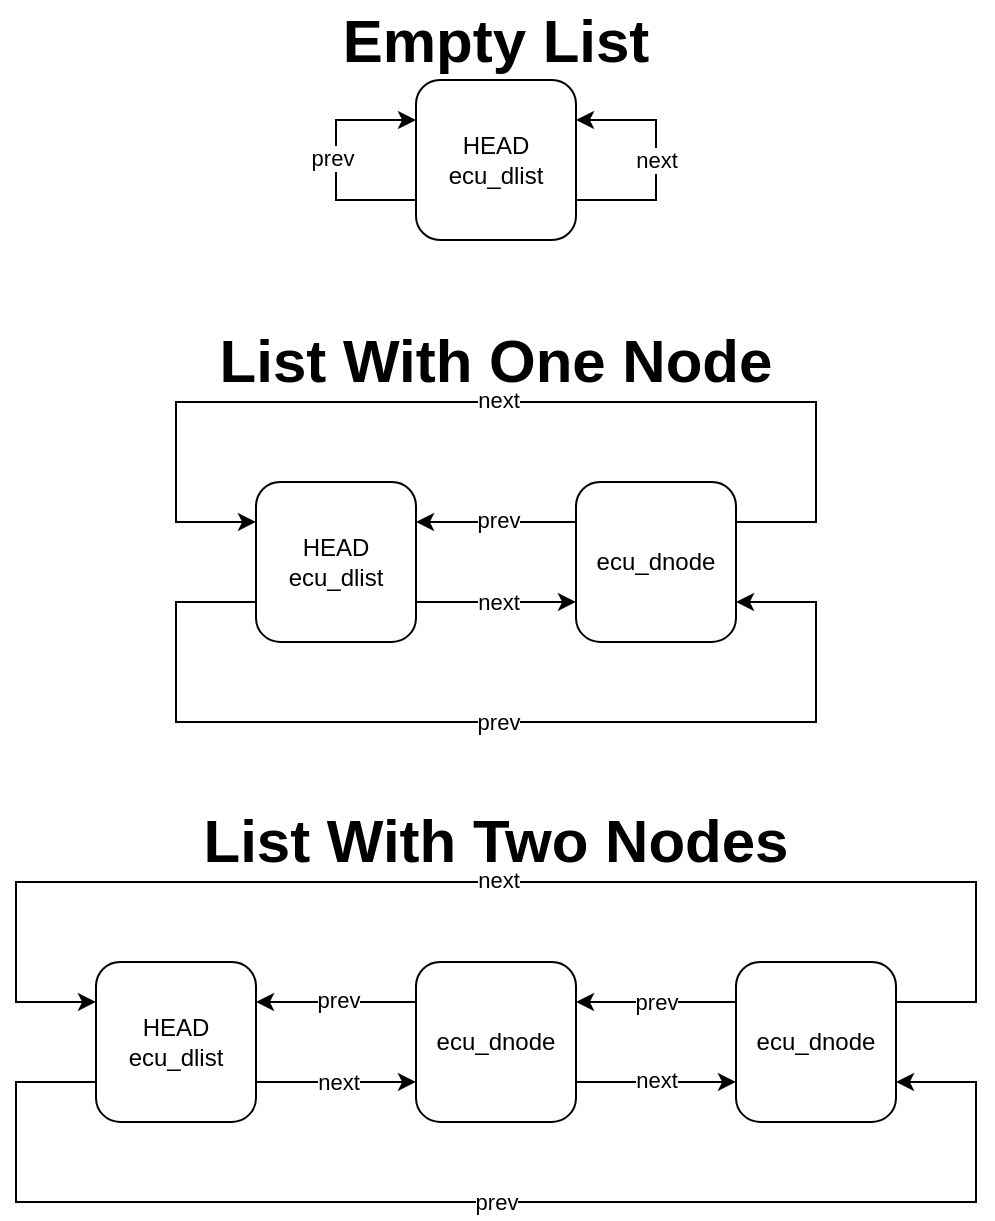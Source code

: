 <mxfile version="21.1.2" type="device" pages="11">
  <diagram id="fRW8w1BYCVWvNPVW3TLo" name="list_vs_node">
    <mxGraphModel dx="1668" dy="974" grid="1" gridSize="10" guides="1" tooltips="1" connect="1" arrows="1" fold="1" page="1" pageScale="1" pageWidth="850" pageHeight="1100" math="0" shadow="0">
      <root>
        <mxCell id="0" />
        <mxCell id="1" parent="0" />
        <mxCell id="NkQCibNxZnWvnHUajcv4-16" style="edgeStyle=orthogonalEdgeStyle;rounded=0;orthogonalLoop=1;jettySize=auto;html=1;exitX=0;exitY=0.75;exitDx=0;exitDy=0;entryX=0;entryY=0.25;entryDx=0;entryDy=0;" parent="1" source="NkQCibNxZnWvnHUajcv4-1" target="NkQCibNxZnWvnHUajcv4-1" edge="1">
          <mxGeometry relative="1" as="geometry">
            <mxPoint x="232" y="210" as="targetPoint" />
            <Array as="points">
              <mxPoint x="202" y="220" />
              <mxPoint x="202" y="180" />
            </Array>
          </mxGeometry>
        </mxCell>
        <mxCell id="NkQCibNxZnWvnHUajcv4-18" value="prev" style="edgeLabel;html=1;align=center;verticalAlign=middle;resizable=0;points=[];" parent="NkQCibNxZnWvnHUajcv4-16" vertex="1" connectable="0">
          <mxGeometry x="0.066" y="2" relative="1" as="geometry">
            <mxPoint y="3" as="offset" />
          </mxGeometry>
        </mxCell>
        <mxCell id="NkQCibNxZnWvnHUajcv4-1" value="HEAD&lt;br&gt;ecu_dlist" style="rounded=1;whiteSpace=wrap;html=1;" parent="1" vertex="1">
          <mxGeometry x="242" y="160" width="80" height="80" as="geometry" />
        </mxCell>
        <mxCell id="NkQCibNxZnWvnHUajcv4-9" style="edgeStyle=orthogonalEdgeStyle;rounded=0;orthogonalLoop=1;jettySize=auto;html=1;exitX=0;exitY=0.25;exitDx=0;exitDy=0;entryX=1;entryY=0.25;entryDx=0;entryDy=0;" parent="1" source="NkQCibNxZnWvnHUajcv4-2" target="NkQCibNxZnWvnHUajcv4-5" edge="1">
          <mxGeometry relative="1" as="geometry">
            <mxPoint x="262" y="401.94" as="targetPoint" />
            <Array as="points">
              <mxPoint x="302" y="380.97" />
              <mxPoint x="302" y="380.97" />
            </Array>
          </mxGeometry>
        </mxCell>
        <mxCell id="NkQCibNxZnWvnHUajcv4-13" value="prev" style="edgeLabel;html=1;align=center;verticalAlign=middle;resizable=0;points=[];" parent="NkQCibNxZnWvnHUajcv4-9" vertex="1" connectable="0">
          <mxGeometry x="-0.087" y="-1" relative="1" as="geometry">
            <mxPoint x="-3" as="offset" />
          </mxGeometry>
        </mxCell>
        <mxCell id="NkQCibNxZnWvnHUajcv4-10" style="edgeStyle=orthogonalEdgeStyle;rounded=0;orthogonalLoop=1;jettySize=auto;html=1;exitX=1;exitY=0.25;exitDx=0;exitDy=0;entryX=0;entryY=0.25;entryDx=0;entryDy=0;" parent="1" source="NkQCibNxZnWvnHUajcv4-2" target="NkQCibNxZnWvnHUajcv4-5" edge="1">
          <mxGeometry relative="1" as="geometry">
            <mxPoint x="152" y="401.94" as="targetPoint" />
            <Array as="points">
              <mxPoint x="442" y="380.97" />
              <mxPoint x="442" y="320.97" />
              <mxPoint x="122" y="320.97" />
              <mxPoint x="122" y="380.97" />
            </Array>
          </mxGeometry>
        </mxCell>
        <mxCell id="NkQCibNxZnWvnHUajcv4-11" value="next" style="edgeLabel;html=1;align=center;verticalAlign=middle;resizable=0;points=[];" parent="NkQCibNxZnWvnHUajcv4-10" vertex="1" connectable="0">
          <mxGeometry x="-0.022" y="-1" relative="1" as="geometry">
            <mxPoint x="-5" as="offset" />
          </mxGeometry>
        </mxCell>
        <mxCell id="NkQCibNxZnWvnHUajcv4-2" value="ecu_dnode" style="rounded=1;whiteSpace=wrap;html=1;" parent="1" vertex="1">
          <mxGeometry x="322" y="360.97" width="80" height="80" as="geometry" />
        </mxCell>
        <mxCell id="NkQCibNxZnWvnHUajcv4-8" style="edgeStyle=orthogonalEdgeStyle;rounded=0;orthogonalLoop=1;jettySize=auto;html=1;exitX=1;exitY=0.75;exitDx=0;exitDy=0;entryX=0;entryY=0.75;entryDx=0;entryDy=0;" parent="1" source="NkQCibNxZnWvnHUajcv4-5" target="NkQCibNxZnWvnHUajcv4-2" edge="1">
          <mxGeometry relative="1" as="geometry">
            <mxPoint x="252" y="471.94" as="sourcePoint" />
            <mxPoint x="302" y="431.94" as="targetPoint" />
          </mxGeometry>
        </mxCell>
        <mxCell id="NkQCibNxZnWvnHUajcv4-12" value="next" style="edgeLabel;html=1;align=center;verticalAlign=middle;resizable=0;points=[];" parent="NkQCibNxZnWvnHUajcv4-8" vertex="1" connectable="0">
          <mxGeometry x="0.186" relative="1" as="geometry">
            <mxPoint x="-7" as="offset" />
          </mxGeometry>
        </mxCell>
        <mxCell id="NkQCibNxZnWvnHUajcv4-14" style="edgeStyle=orthogonalEdgeStyle;rounded=0;orthogonalLoop=1;jettySize=auto;html=1;exitX=0;exitY=0.75;exitDx=0;exitDy=0;entryX=1;entryY=0.75;entryDx=0;entryDy=0;" parent="1" source="NkQCibNxZnWvnHUajcv4-5" target="NkQCibNxZnWvnHUajcv4-2" edge="1">
          <mxGeometry relative="1" as="geometry">
            <mxPoint x="142" y="431.94" as="sourcePoint" />
            <mxPoint x="412" y="431.94" as="targetPoint" />
            <Array as="points">
              <mxPoint x="122" y="420.97" />
              <mxPoint x="122" y="480.97" />
              <mxPoint x="442" y="480.97" />
              <mxPoint x="442" y="420.97" />
            </Array>
          </mxGeometry>
        </mxCell>
        <mxCell id="NkQCibNxZnWvnHUajcv4-15" value="prev" style="edgeLabel;html=1;align=center;verticalAlign=middle;resizable=0;points=[];" parent="NkQCibNxZnWvnHUajcv4-14" vertex="1" connectable="0">
          <mxGeometry x="0.03" relative="1" as="geometry">
            <mxPoint x="-7" as="offset" />
          </mxGeometry>
        </mxCell>
        <mxCell id="NkQCibNxZnWvnHUajcv4-5" value="HEAD&lt;br&gt;ecu_dlist" style="rounded=1;whiteSpace=wrap;html=1;" parent="1" vertex="1">
          <mxGeometry x="162" y="360.97" width="80" height="80" as="geometry" />
        </mxCell>
        <mxCell id="NkQCibNxZnWvnHUajcv4-30" style="edgeStyle=orthogonalEdgeStyle;rounded=0;orthogonalLoop=1;jettySize=auto;html=1;exitX=1;exitY=0.75;exitDx=0;exitDy=0;entryX=1;entryY=0.25;entryDx=0;entryDy=0;" parent="1" source="NkQCibNxZnWvnHUajcv4-1" target="NkQCibNxZnWvnHUajcv4-1" edge="1">
          <mxGeometry relative="1" as="geometry">
            <Array as="points">
              <mxPoint x="362" y="220" />
              <mxPoint x="362" y="180" />
            </Array>
          </mxGeometry>
        </mxCell>
        <mxCell id="NkQCibNxZnWvnHUajcv4-31" value="next" style="edgeLabel;html=1;align=center;verticalAlign=middle;resizable=0;points=[];" parent="NkQCibNxZnWvnHUajcv4-30" vertex="1" connectable="0">
          <mxGeometry x="-0.052" relative="1" as="geometry">
            <mxPoint y="-3" as="offset" />
          </mxGeometry>
        </mxCell>
        <mxCell id="NkQCibNxZnWvnHUajcv4-32" style="edgeStyle=orthogonalEdgeStyle;rounded=0;orthogonalLoop=1;jettySize=auto;html=1;exitX=0;exitY=0.25;exitDx=0;exitDy=0;entryX=1;entryY=0.25;entryDx=0;entryDy=0;" parent="1" source="NkQCibNxZnWvnHUajcv4-36" target="NkQCibNxZnWvnHUajcv4-41" edge="1">
          <mxGeometry relative="1" as="geometry">
            <mxPoint x="182" y="641.94" as="targetPoint" />
            <Array as="points">
              <mxPoint x="222" y="620.97" />
              <mxPoint x="222" y="620.97" />
            </Array>
          </mxGeometry>
        </mxCell>
        <mxCell id="NkQCibNxZnWvnHUajcv4-33" value="prev" style="edgeLabel;html=1;align=center;verticalAlign=middle;resizable=0;points=[];" parent="NkQCibNxZnWvnHUajcv4-32" vertex="1" connectable="0">
          <mxGeometry x="-0.087" y="-1" relative="1" as="geometry">
            <mxPoint x="-3" as="offset" />
          </mxGeometry>
        </mxCell>
        <mxCell id="NkQCibNxZnWvnHUajcv4-34" style="edgeStyle=orthogonalEdgeStyle;rounded=0;orthogonalLoop=1;jettySize=auto;html=1;entryX=0;entryY=0.25;entryDx=0;entryDy=0;exitX=1;exitY=0.25;exitDx=0;exitDy=0;" parent="1" source="NkQCibNxZnWvnHUajcv4-42" target="NkQCibNxZnWvnHUajcv4-41" edge="1">
          <mxGeometry relative="1" as="geometry">
            <mxPoint x="72" y="641.94" as="targetPoint" />
            <Array as="points">
              <mxPoint x="522" y="621" />
              <mxPoint x="522" y="561" />
              <mxPoint x="42" y="561" />
              <mxPoint x="42" y="621" />
            </Array>
            <mxPoint x="442" y="561" as="sourcePoint" />
          </mxGeometry>
        </mxCell>
        <mxCell id="NkQCibNxZnWvnHUajcv4-35" value="next" style="edgeLabel;html=1;align=center;verticalAlign=middle;resizable=0;points=[];" parent="NkQCibNxZnWvnHUajcv4-34" vertex="1" connectable="0">
          <mxGeometry x="-0.022" y="-1" relative="1" as="geometry">
            <mxPoint x="-7" as="offset" />
          </mxGeometry>
        </mxCell>
        <mxCell id="NkQCibNxZnWvnHUajcv4-45" style="edgeStyle=orthogonalEdgeStyle;rounded=0;orthogonalLoop=1;jettySize=auto;html=1;exitX=1;exitY=0.75;exitDx=0;exitDy=0;entryX=0;entryY=0.75;entryDx=0;entryDy=0;" parent="1" source="NkQCibNxZnWvnHUajcv4-36" target="NkQCibNxZnWvnHUajcv4-42" edge="1">
          <mxGeometry relative="1" as="geometry" />
        </mxCell>
        <mxCell id="NkQCibNxZnWvnHUajcv4-46" value="next" style="edgeLabel;html=1;align=center;verticalAlign=middle;resizable=0;points=[];" parent="NkQCibNxZnWvnHUajcv4-45" vertex="1" connectable="0">
          <mxGeometry x="0.256" y="1" relative="1" as="geometry">
            <mxPoint x="-10" as="offset" />
          </mxGeometry>
        </mxCell>
        <mxCell id="NkQCibNxZnWvnHUajcv4-36" value="ecu_dnode" style="rounded=1;whiteSpace=wrap;html=1;" parent="1" vertex="1">
          <mxGeometry x="242" y="600.97" width="80" height="80" as="geometry" />
        </mxCell>
        <mxCell id="NkQCibNxZnWvnHUajcv4-37" style="edgeStyle=orthogonalEdgeStyle;rounded=0;orthogonalLoop=1;jettySize=auto;html=1;exitX=1;exitY=0.75;exitDx=0;exitDy=0;entryX=0;entryY=0.75;entryDx=0;entryDy=0;" parent="1" source="NkQCibNxZnWvnHUajcv4-41" target="NkQCibNxZnWvnHUajcv4-36" edge="1">
          <mxGeometry relative="1" as="geometry">
            <mxPoint x="172" y="711.94" as="sourcePoint" />
            <mxPoint x="222" y="671.94" as="targetPoint" />
          </mxGeometry>
        </mxCell>
        <mxCell id="NkQCibNxZnWvnHUajcv4-38" value="next" style="edgeLabel;html=1;align=center;verticalAlign=middle;resizable=0;points=[];" parent="NkQCibNxZnWvnHUajcv4-37" vertex="1" connectable="0">
          <mxGeometry x="0.186" relative="1" as="geometry">
            <mxPoint x="-7" as="offset" />
          </mxGeometry>
        </mxCell>
        <mxCell id="NkQCibNxZnWvnHUajcv4-39" style="edgeStyle=orthogonalEdgeStyle;rounded=0;orthogonalLoop=1;jettySize=auto;html=1;exitX=0;exitY=0.75;exitDx=0;exitDy=0;entryX=1;entryY=0.75;entryDx=0;entryDy=0;" parent="1" source="NkQCibNxZnWvnHUajcv4-41" target="NkQCibNxZnWvnHUajcv4-42" edge="1">
          <mxGeometry relative="1" as="geometry">
            <mxPoint x="62" y="671.94" as="sourcePoint" />
            <mxPoint x="442" y="761" as="targetPoint" />
            <Array as="points">
              <mxPoint x="42" y="661" />
              <mxPoint x="42" y="721" />
              <mxPoint x="522" y="721" />
              <mxPoint x="522" y="661" />
            </Array>
          </mxGeometry>
        </mxCell>
        <mxCell id="NkQCibNxZnWvnHUajcv4-40" value="prev" style="edgeLabel;html=1;align=center;verticalAlign=middle;resizable=0;points=[];" parent="NkQCibNxZnWvnHUajcv4-39" vertex="1" connectable="0">
          <mxGeometry x="0.03" relative="1" as="geometry">
            <mxPoint x="-10" as="offset" />
          </mxGeometry>
        </mxCell>
        <mxCell id="NkQCibNxZnWvnHUajcv4-41" value="HEAD&lt;br&gt;ecu_dlist" style="rounded=1;whiteSpace=wrap;html=1;" parent="1" vertex="1">
          <mxGeometry x="82" y="600.97" width="80" height="80" as="geometry" />
        </mxCell>
        <mxCell id="NkQCibNxZnWvnHUajcv4-43" style="edgeStyle=orthogonalEdgeStyle;rounded=0;orthogonalLoop=1;jettySize=auto;html=1;exitX=0;exitY=0.25;exitDx=0;exitDy=0;entryX=1;entryY=0.25;entryDx=0;entryDy=0;" parent="1" source="NkQCibNxZnWvnHUajcv4-42" target="NkQCibNxZnWvnHUajcv4-36" edge="1">
          <mxGeometry relative="1" as="geometry" />
        </mxCell>
        <mxCell id="NkQCibNxZnWvnHUajcv4-44" value="prev" style="edgeLabel;html=1;align=center;verticalAlign=middle;resizable=0;points=[];" parent="NkQCibNxZnWvnHUajcv4-43" vertex="1" connectable="0">
          <mxGeometry x="-0.173" relative="1" as="geometry">
            <mxPoint x="-7" as="offset" />
          </mxGeometry>
        </mxCell>
        <mxCell id="NkQCibNxZnWvnHUajcv4-42" value="ecu_dnode" style="rounded=1;whiteSpace=wrap;html=1;" parent="1" vertex="1">
          <mxGeometry x="402" y="600.97" width="80" height="80" as="geometry" />
        </mxCell>
        <mxCell id="iEQCMF3LriUFfwy1yi5t-1" value="&lt;b&gt;&lt;font style=&quot;font-size: 30px;&quot;&gt;Empty List&lt;/font&gt;&lt;/b&gt;" style="text;html=1;strokeColor=none;fillColor=none;align=center;verticalAlign=middle;whiteSpace=wrap;rounded=0;" parent="1" vertex="1">
          <mxGeometry x="202" y="120" width="160" height="40" as="geometry" />
        </mxCell>
        <mxCell id="iEQCMF3LriUFfwy1yi5t-2" value="&lt;b&gt;&lt;font style=&quot;font-size: 30px;&quot;&gt;List With One Node&lt;/font&gt;&lt;/b&gt;" style="text;html=1;strokeColor=none;fillColor=none;align=center;verticalAlign=middle;whiteSpace=wrap;rounded=0;" parent="1" vertex="1">
          <mxGeometry x="142" y="280" width="280" height="40" as="geometry" />
        </mxCell>
        <mxCell id="iEQCMF3LriUFfwy1yi5t-3" value="&lt;b&gt;&lt;font style=&quot;font-size: 30px;&quot;&gt;List With Two Nodes&lt;/font&gt;&lt;/b&gt;" style="text;html=1;strokeColor=none;fillColor=none;align=center;verticalAlign=middle;whiteSpace=wrap;rounded=0;" parent="1" vertex="1">
          <mxGeometry x="117" y="520" width="330" height="40" as="geometry" />
        </mxCell>
      </root>
    </mxGraphModel>
  </diagram>
  <diagram id="jNCP1Qat_rDsbKZcIHgk" name="node_get_entry">
    <mxGraphModel dx="1418" dy="1928" grid="1" gridSize="10" guides="1" tooltips="1" connect="1" arrows="1" fold="1" page="1" pageScale="1" pageWidth="850" pageHeight="1100" math="0" shadow="0">
      <root>
        <mxCell id="0" />
        <mxCell id="1" parent="0" />
        <mxCell id="dIr7_DPbcj1Sxy9s9mMa-2" value="&lt;font style=&quot;font-size: 20px;&quot;&gt;ECU_DNODE_GET_ENTRY(ptr_, type_, member_)&lt;/font&gt;" style="rounded=1;whiteSpace=wrap;html=1;" parent="1" vertex="1">
          <mxGeometry x="120" y="-40" width="560" height="80" as="geometry" />
        </mxCell>
        <mxCell id="dIr7_DPbcj1Sxy9s9mMa-5" value="&lt;blockquote style=&quot;margin: 0 0 0 40px; border: none; padding: 0px;&quot;&gt;&lt;font style=&quot;font-size: 16px;&quot;&gt;struct user_node&amp;nbsp;&lt;br&gt;&lt;/font&gt;&lt;font style=&quot;font-size: 16px;&quot;&gt;&lt;span style=&quot;&quot;&gt;{&lt;br&gt;&lt;/span&gt;&lt;/font&gt;&lt;font style=&quot;font-size: 16px;&quot;&gt;&lt;span style=&quot;&quot;&gt;&lt;span style=&quot;white-space: pre;&quot;&gt; &lt;span style=&quot;white-space: pre;&quot;&gt; &lt;/span&gt;&lt;/span&gt;int a;&lt;br&gt;&lt;/span&gt;&lt;/font&gt;&lt;font style=&quot;font-size: 16px;&quot;&gt;&lt;span style=&quot;&quot;&gt;&lt;span style=&quot;white-space: pre;&quot;&gt; &lt;span style=&quot;white-space: pre;&quot;&gt; &lt;/span&gt;&lt;/span&gt;int b;&lt;br&gt;&lt;/span&gt;&lt;/font&gt;&lt;font style=&quot;font-size: 16px;&quot;&gt;&lt;span style=&quot;&quot;&gt;&lt;span style=&quot;white-space: pre;&quot;&gt; &lt;span style=&quot;white-space: pre;&quot;&gt; &lt;/span&gt;&lt;/span&gt;struct ecu_dnode node;&lt;br&gt;&lt;/span&gt;&lt;/font&gt;&lt;font style=&quot;font-size: 16px;&quot;&gt;&lt;span style=&quot;&quot;&gt;&lt;span style=&quot;white-space: pre;&quot;&gt; &lt;span style=&quot;white-space: pre;&quot;&gt; &lt;/span&gt;&lt;/span&gt;int c;&lt;br&gt;&lt;/span&gt;&lt;/font&gt;&lt;font style=&quot;font-size: 16px;&quot;&gt;&lt;span style=&quot;&quot;&gt;};&lt;/span&gt;&lt;/font&gt;&lt;/blockquote&gt;" style="rounded=1;whiteSpace=wrap;html=1;align=left;" parent="1" vertex="1">
          <mxGeometry x="240" y="160" width="280" height="200" as="geometry" />
        </mxCell>
        <mxCell id="dIr7_DPbcj1Sxy9s9mMa-6" value="&lt;blockquote style=&quot;margin: 0 0 0 40px; border: none; padding: 0px;&quot;&gt;&lt;font style=&quot;font-size: 16px;&quot;&gt;for (struct ecu_dnode *i = ecu_dlist_iterator_begin(&amp;amp;iterator, &amp;amp;list); .....&lt;/font&gt;&lt;/blockquote&gt;" style="rounded=1;whiteSpace=wrap;html=1;align=left;" parent="1" vertex="1">
          <mxGeometry x="120" y="440" width="560" height="40" as="geometry" />
        </mxCell>
        <mxCell id="dIr7_DPbcj1Sxy9s9mMa-9" style="edgeStyle=orthogonalEdgeStyle;rounded=0;orthogonalLoop=1;jettySize=auto;html=1;exitX=0.333;exitY=0.15;exitDx=0;exitDy=0;exitPerimeter=0;strokeWidth=1;entryX=0.679;entryY=0.75;entryDx=0;entryDy=0;entryPerimeter=0;" parent="1" source="dIr7_DPbcj1Sxy9s9mMa-5" target="dIr7_DPbcj1Sxy9s9mMa-2" edge="1">
          <mxGeometry relative="1" as="geometry">
            <mxPoint x="520" y="70" as="targetPoint" />
            <mxPoint x="360" y="120" as="sourcePoint" />
            <Array as="points">
              <mxPoint x="333" y="120" />
              <mxPoint x="500" y="120" />
            </Array>
          </mxGeometry>
        </mxCell>
        <mxCell id="dIr7_DPbcj1Sxy9s9mMa-10" value="" style="endArrow=classic;html=1;rounded=0;entryX=0.857;entryY=0.75;entryDx=0;entryDy=0;entryPerimeter=0;strokeWidth=1;exitX=0.893;exitY=0.6;exitDx=0;exitDy=0;exitPerimeter=0;" parent="1" source="dIr7_DPbcj1Sxy9s9mMa-5" target="dIr7_DPbcj1Sxy9s9mMa-2" edge="1">
          <mxGeometry width="50" height="50" relative="1" as="geometry">
            <mxPoint x="540" y="280" as="sourcePoint" />
            <mxPoint x="520" y="150" as="targetPoint" />
            <Array as="points">
              <mxPoint x="600" y="280" />
            </Array>
          </mxGeometry>
        </mxCell>
        <mxCell id="dIr7_DPbcj1Sxy9s9mMa-11" value="" style="endArrow=classic;html=1;rounded=0;exitX=0.357;exitY=0.25;exitDx=0;exitDy=0;exitPerimeter=0;strokeWidth=1;" parent="1" source="dIr7_DPbcj1Sxy9s9mMa-6" edge="1">
          <mxGeometry width="50" height="50" relative="1" as="geometry">
            <mxPoint x="360" y="310" as="sourcePoint" />
            <mxPoint x="440" y="20" as="targetPoint" />
            <Array as="points">
              <mxPoint x="320" y="400" />
              <mxPoint x="200" y="400" />
              <mxPoint x="200" y="240" />
              <mxPoint x="200" y="80" />
              <mxPoint x="440" y="80" />
            </Array>
          </mxGeometry>
        </mxCell>
        <mxCell id="MJBSpOD-tuH2Z2GFH49I-2" value="" style="endArrow=classic;html=1;rounded=0;exitX=0.875;exitY=0.688;exitDx=0;exitDy=0;exitPerimeter=0;" parent="1" edge="1">
          <mxGeometry width="50" height="50" relative="1" as="geometry">
            <mxPoint x="409.75" y="777.08" as="sourcePoint" />
            <mxPoint x="506" y="777" as="targetPoint" />
          </mxGeometry>
        </mxCell>
        <mxCell id="MJBSpOD-tuH2Z2GFH49I-3" value="&lt;font style=&quot;border-color: var(--border-color); font-size: 16px;&quot;&gt;struct user_node&amp;nbsp;&lt;br style=&quot;border-color: var(--border-color);&quot;&gt;&lt;/font&gt;&lt;font style=&quot;border-color: var(--border-color); font-size: 16px;&quot;&gt;{&lt;br style=&quot;border-color: var(--border-color);&quot;&gt;&lt;/font&gt;&lt;font style=&quot;border-color: var(--border-color); font-size: 16px;&quot;&gt; &lt;span style=&quot;white-space: pre;&quot;&gt; &lt;span style=&quot;white-space: pre;&quot;&gt; &lt;span style=&quot;white-space: pre;&quot;&gt; &lt;/span&gt;&lt;/span&gt;&lt;/span&gt;int a;&lt;br&gt;&lt;span style=&quot;background-color: initial;&quot;&gt;&lt;span style=&quot;white-space: pre;&quot;&gt; &lt;span style=&quot;white-space: pre;&quot;&gt; &lt;span style=&quot;white-space: pre;&quot;&gt; &lt;/span&gt;&lt;/span&gt;&lt;/span&gt;int b;&lt;/span&gt;&lt;br&gt;&lt;/font&gt;&lt;font style=&quot;border-color: var(--border-color); font-size: 16px;&quot;&gt;&lt;span style=&quot;border-color: var(--border-color);&quot;&gt; &lt;/span&gt;&lt;span style=&quot;white-space: pre;&quot;&gt; &lt;span style=&quot;white-space: pre;&quot;&gt; &lt;span style=&quot;white-space: pre;&quot;&gt; &lt;/span&gt;&lt;/span&gt;&lt;/span&gt;struct ecu_dnode node;&lt;br style=&quot;border-color: var(--border-color);&quot;&gt;&lt;/font&gt;&lt;font style=&quot;border-color: var(--border-color); font-size: 16px;&quot;&gt;&lt;span style=&quot;border-color: var(--border-color);&quot;&gt; &lt;/span&gt;&lt;span style=&quot;white-space: pre;&quot;&gt; &lt;span style=&quot;white-space: pre;&quot;&gt; &lt;span style=&quot;white-space: pre;&quot;&gt; &lt;/span&gt;&lt;/span&gt;&lt;/span&gt;int c;&lt;br style=&quot;border-color: var(--border-color);&quot;&gt;&lt;/font&gt;&lt;font style=&quot;border-color: var(--border-color); font-size: 16px;&quot;&gt;};&lt;/font&gt;" style="text;html=1;strokeColor=none;fillColor=none;align=left;verticalAlign=middle;whiteSpace=wrap;rounded=0;" parent="1" vertex="1">
          <mxGeometry x="200" y="680" width="210" height="160" as="geometry" />
        </mxCell>
        <mxCell id="MJBSpOD-tuH2Z2GFH49I-4" value="&lt;font style=&quot;font-size: 16px;&quot;&gt;(struct ecu_dnode *)&amp;amp;me.node&lt;/font&gt;" style="text;html=1;strokeColor=none;fillColor=none;align=center;verticalAlign=middle;whiteSpace=wrap;rounded=0;" parent="1" vertex="1">
          <mxGeometry x="508" y="765" width="222" height="20" as="geometry" />
        </mxCell>
        <mxCell id="MJBSpOD-tuH2Z2GFH49I-5" value="" style="endArrow=classic;html=1;rounded=0;exitX=0.875;exitY=0.688;exitDx=0;exitDy=0;exitPerimeter=0;" parent="1" edge="1">
          <mxGeometry width="50" height="50" relative="1" as="geometry">
            <mxPoint x="276" y="736" as="sourcePoint" />
            <mxPoint x="486" y="736" as="targetPoint" />
          </mxGeometry>
        </mxCell>
        <mxCell id="MJBSpOD-tuH2Z2GFH49I-6" value="&lt;font style=&quot;font-size: 16px;&quot;&gt;(struct user_node *)&amp;amp;me&lt;/font&gt;" style="text;html=1;strokeColor=none;fillColor=none;align=center;verticalAlign=middle;whiteSpace=wrap;rounded=0;" parent="1" vertex="1">
          <mxGeometry x="486" y="724" width="184" height="20" as="geometry" />
        </mxCell>
        <mxCell id="MJBSpOD-tuH2Z2GFH49I-7" value="" style="endArrow=none;dashed=1;html=1;dashPattern=1 3;strokeWidth=2;rounded=0;" parent="1" edge="1">
          <mxGeometry width="50" height="50" relative="1" as="geometry">
            <mxPoint x="440" y="778" as="sourcePoint" />
            <mxPoint x="440" y="732" as="targetPoint" />
          </mxGeometry>
        </mxCell>
        <mxCell id="MJBSpOD-tuH2Z2GFH49I-8" value="&lt;font style=&quot;font-size: 16px;&quot;&gt;X&lt;/font&gt;" style="text;html=1;strokeColor=none;fillColor=none;align=center;verticalAlign=middle;whiteSpace=wrap;rounded=0;" parent="1" vertex="1">
          <mxGeometry x="445" y="746" width="20" height="20" as="geometry" />
        </mxCell>
      </root>
    </mxGraphModel>
  </diagram>
  <diagram id="fida91o2Th-zTzUKkKaZ" name="node_insert_remove">
    <mxGraphModel dx="2268" dy="828" grid="1" gridSize="10" guides="1" tooltips="1" connect="1" arrows="1" fold="1" page="1" pageScale="1" pageWidth="850" pageHeight="1100" math="0" shadow="0">
      <root>
        <mxCell id="0" />
        <mxCell id="1" parent="0" />
        <mxCell id="ry81yIMuCGhEBE_BAj04-26" style="edgeStyle=orthogonalEdgeStyle;rounded=0;orthogonalLoop=1;jettySize=auto;html=1;exitX=0;exitY=0.25;exitDx=0;exitDy=0;entryX=1;entryY=0.25;entryDx=0;entryDy=0;" parent="1" source="ry81yIMuCGhEBE_BAj04-32" target="ry81yIMuCGhEBE_BAj04-37" edge="1">
          <mxGeometry relative="1" as="geometry">
            <mxPoint x="259.95" y="560.92" as="targetPoint" />
            <Array as="points">
              <mxPoint x="299.95" y="539.95" />
              <mxPoint x="299.95" y="539.95" />
            </Array>
          </mxGeometry>
        </mxCell>
        <mxCell id="ry81yIMuCGhEBE_BAj04-28" style="edgeStyle=orthogonalEdgeStyle;rounded=0;orthogonalLoop=1;jettySize=auto;html=1;entryX=0;entryY=0.25;entryDx=0;entryDy=0;exitX=1;exitY=0.25;exitDx=0;exitDy=0;" parent="1" source="ry81yIMuCGhEBE_BAj04-40" target="ry81yIMuCGhEBE_BAj04-37" edge="1">
          <mxGeometry relative="1" as="geometry">
            <mxPoint x="149.95" y="560.92" as="targetPoint" />
            <Array as="points">
              <mxPoint x="519.95" y="539.98" />
              <mxPoint x="519.95" y="479.98" />
              <mxPoint x="119.95" y="479.98" />
              <mxPoint x="119.95" y="539.98" />
            </Array>
            <mxPoint x="519.95" y="479.98" as="sourcePoint" />
          </mxGeometry>
        </mxCell>
        <mxCell id="ry81yIMuCGhEBE_BAj04-30" style="edgeStyle=orthogonalEdgeStyle;rounded=0;orthogonalLoop=1;jettySize=auto;html=1;exitX=1;exitY=0.75;exitDx=0;exitDy=0;entryX=0;entryY=0.75;entryDx=0;entryDy=0;" parent="1" source="ry81yIMuCGhEBE_BAj04-32" target="ry81yIMuCGhEBE_BAj04-40" edge="1">
          <mxGeometry relative="1" as="geometry" />
        </mxCell>
        <mxCell id="ry81yIMuCGhEBE_BAj04-32" value="node1" style="rounded=1;whiteSpace=wrap;html=1;" parent="1" vertex="1">
          <mxGeometry x="279.95" y="519.95" width="80" height="80" as="geometry" />
        </mxCell>
        <mxCell id="ry81yIMuCGhEBE_BAj04-33" style="edgeStyle=orthogonalEdgeStyle;rounded=0;orthogonalLoop=1;jettySize=auto;html=1;exitX=1;exitY=0.75;exitDx=0;exitDy=0;entryX=0;entryY=0.75;entryDx=0;entryDy=0;" parent="1" source="ry81yIMuCGhEBE_BAj04-37" target="ry81yIMuCGhEBE_BAj04-32" edge="1">
          <mxGeometry relative="1" as="geometry">
            <mxPoint x="249.95" y="630.92" as="sourcePoint" />
            <mxPoint x="299.95" y="590.92" as="targetPoint" />
          </mxGeometry>
        </mxCell>
        <mxCell id="ry81yIMuCGhEBE_BAj04-35" style="edgeStyle=orthogonalEdgeStyle;rounded=0;orthogonalLoop=1;jettySize=auto;html=1;exitX=0;exitY=0.75;exitDx=0;exitDy=0;entryX=1;entryY=0.75;entryDx=0;entryDy=0;" parent="1" source="ry81yIMuCGhEBE_BAj04-37" target="ry81yIMuCGhEBE_BAj04-40" edge="1">
          <mxGeometry relative="1" as="geometry">
            <mxPoint x="139.95" y="590.92" as="sourcePoint" />
            <mxPoint x="519.95" y="679.98" as="targetPoint" />
            <Array as="points">
              <mxPoint x="119.95" y="579.98" />
              <mxPoint x="119.95" y="639.98" />
              <mxPoint x="519.95" y="639.98" />
              <mxPoint x="519.95" y="579.98" />
            </Array>
          </mxGeometry>
        </mxCell>
        <mxCell id="ry81yIMuCGhEBE_BAj04-37" value="HEAD&lt;br&gt;ecu_dlist" style="rounded=1;whiteSpace=wrap;html=1;" parent="1" vertex="1">
          <mxGeometry x="159.95" y="519.95" width="80" height="80" as="geometry" />
        </mxCell>
        <mxCell id="ry81yIMuCGhEBE_BAj04-38" style="edgeStyle=orthogonalEdgeStyle;rounded=0;orthogonalLoop=1;jettySize=auto;html=1;exitX=0;exitY=0.25;exitDx=0;exitDy=0;entryX=1;entryY=0.25;entryDx=0;entryDy=0;" parent="1" source="ry81yIMuCGhEBE_BAj04-40" target="ry81yIMuCGhEBE_BAj04-32" edge="1">
          <mxGeometry relative="1" as="geometry" />
        </mxCell>
        <mxCell id="ry81yIMuCGhEBE_BAj04-40" value="node3" style="rounded=1;whiteSpace=wrap;html=1;" parent="1" vertex="1">
          <mxGeometry x="399.95" y="519.95" width="80" height="80" as="geometry" />
        </mxCell>
        <mxCell id="ry81yIMuCGhEBE_BAj04-44" value="node2" style="rounded=1;whiteSpace=wrap;html=1;" parent="1" vertex="1">
          <mxGeometry x="339.95" y="719.98" width="80" height="80" as="geometry" />
        </mxCell>
        <mxCell id="ry81yIMuCGhEBE_BAj04-48" style="edgeStyle=orthogonalEdgeStyle;rounded=0;orthogonalLoop=1;jettySize=auto;html=1;dashed=1;dashPattern=8 8;exitX=0.5;exitY=0;exitDx=0;exitDy=0;" parent="1" source="ry81yIMuCGhEBE_BAj04-45" edge="1">
          <mxGeometry relative="1" as="geometry">
            <mxPoint x="559.95" y="599.98" as="targetPoint" />
            <Array as="points">
              <mxPoint x="559.95" y="599.98" />
            </Array>
          </mxGeometry>
        </mxCell>
        <mxCell id="ry81yIMuCGhEBE_BAj04-49" value="ecu_dnode_insert_after()" style="edgeLabel;html=1;align=center;verticalAlign=middle;resizable=0;points=[];" parent="ry81yIMuCGhEBE_BAj04-48" vertex="1" connectable="0">
          <mxGeometry x="-0.088" y="-1" relative="1" as="geometry">
            <mxPoint x="-1" y="4" as="offset" />
          </mxGeometry>
        </mxCell>
        <mxCell id="ry81yIMuCGhEBE_BAj04-45" value="node4" style="rounded=1;whiteSpace=wrap;html=1;" parent="1" vertex="1">
          <mxGeometry x="519.95" y="719.98" width="80" height="80" as="geometry" />
        </mxCell>
        <mxCell id="ry81yIMuCGhEBE_BAj04-46" value="" style="endArrow=classic;html=1;rounded=0;dashed=1;exitX=0.5;exitY=0;exitDx=0;exitDy=0;dashPattern=8 8;" parent="1" source="ry81yIMuCGhEBE_BAj04-44" edge="1">
          <mxGeometry width="50" height="50" relative="1" as="geometry">
            <mxPoint x="409.95" y="739.98" as="sourcePoint" />
            <mxPoint x="379.95" y="599.98" as="targetPoint" />
          </mxGeometry>
        </mxCell>
        <mxCell id="ry81yIMuCGhEBE_BAj04-47" value="ecu_dnode_insert_before()" style="edgeLabel;html=1;align=center;verticalAlign=middle;resizable=0;points=[];" parent="ry81yIMuCGhEBE_BAj04-46" vertex="1" connectable="0">
          <mxGeometry x="0.271" y="-2" relative="1" as="geometry">
            <mxPoint x="-2" y="27" as="offset" />
          </mxGeometry>
        </mxCell>
        <mxCell id="ry81yIMuCGhEBE_BAj04-52" style="edgeStyle=orthogonalEdgeStyle;rounded=0;orthogonalLoop=1;jettySize=auto;html=1;exitX=0;exitY=0.25;exitDx=0;exitDy=0;entryX=1;entryY=0.25;entryDx=0;entryDy=0;" parent="1" source="ry81yIMuCGhEBE_BAj04-55" target="ry81yIMuCGhEBE_BAj04-58" edge="1">
          <mxGeometry relative="1" as="geometry">
            <mxPoint x="139.95" y="960.94" as="targetPoint" />
            <Array as="points">
              <mxPoint x="179.95" y="939.97" />
              <mxPoint x="179.95" y="939.97" />
            </Array>
          </mxGeometry>
        </mxCell>
        <mxCell id="ry81yIMuCGhEBE_BAj04-53" style="edgeStyle=orthogonalEdgeStyle;rounded=0;orthogonalLoop=1;jettySize=auto;html=1;entryX=0;entryY=0.25;entryDx=0;entryDy=0;exitX=1;exitY=0.25;exitDx=0;exitDy=0;" parent="1" source="ry81yIMuCGhEBE_BAj04-70" target="ry81yIMuCGhEBE_BAj04-58" edge="1">
          <mxGeometry relative="1" as="geometry">
            <mxPoint x="29.95" y="960.94" as="targetPoint" />
            <Array as="points">
              <mxPoint x="639.95" y="940" />
              <mxPoint x="639.95" y="880" />
              <mxPoint x="-0.05" y="880" />
              <mxPoint x="-0.05" y="940" />
            </Array>
            <mxPoint x="719.95" y="939.97" as="sourcePoint" />
          </mxGeometry>
        </mxCell>
        <mxCell id="ry81yIMuCGhEBE_BAj04-54" style="edgeStyle=orthogonalEdgeStyle;rounded=0;orthogonalLoop=1;jettySize=auto;html=1;exitX=1;exitY=0.75;exitDx=0;exitDy=0;entryX=0;entryY=0.75;entryDx=0;entryDy=0;" parent="1" source="ry81yIMuCGhEBE_BAj04-55" target="ry81yIMuCGhEBE_BAj04-61" edge="1">
          <mxGeometry relative="1" as="geometry" />
        </mxCell>
        <mxCell id="ry81yIMuCGhEBE_BAj04-55" value="node1" style="rounded=1;whiteSpace=wrap;html=1;" parent="1" vertex="1">
          <mxGeometry x="159.95" y="919.97" width="80" height="80" as="geometry" />
        </mxCell>
        <mxCell id="ry81yIMuCGhEBE_BAj04-56" style="edgeStyle=orthogonalEdgeStyle;rounded=0;orthogonalLoop=1;jettySize=auto;html=1;exitX=1;exitY=0.75;exitDx=0;exitDy=0;entryX=0;entryY=0.75;entryDx=0;entryDy=0;" parent="1" source="ry81yIMuCGhEBE_BAj04-58" target="ry81yIMuCGhEBE_BAj04-55" edge="1">
          <mxGeometry relative="1" as="geometry">
            <mxPoint x="129.95" y="1030.94" as="sourcePoint" />
            <mxPoint x="179.95" y="990.94" as="targetPoint" />
          </mxGeometry>
        </mxCell>
        <mxCell id="ry81yIMuCGhEBE_BAj04-57" style="edgeStyle=orthogonalEdgeStyle;rounded=0;orthogonalLoop=1;jettySize=auto;html=1;exitX=0;exitY=0.75;exitDx=0;exitDy=0;entryX=1;entryY=0.75;entryDx=0;entryDy=0;" parent="1" source="ry81yIMuCGhEBE_BAj04-58" target="ry81yIMuCGhEBE_BAj04-70" edge="1">
          <mxGeometry relative="1" as="geometry">
            <mxPoint x="19.95" y="990.94" as="sourcePoint" />
            <mxPoint x="719.95" y="979.97" as="targetPoint" />
            <Array as="points">
              <mxPoint x="-0.05" y="980" />
              <mxPoint x="-0.05" y="1040" />
              <mxPoint x="639.95" y="1040" />
              <mxPoint x="639.95" y="980" />
            </Array>
          </mxGeometry>
        </mxCell>
        <mxCell id="ry81yIMuCGhEBE_BAj04-58" value="HEAD&lt;br&gt;ecu_dlist" style="rounded=1;whiteSpace=wrap;html=1;" parent="1" vertex="1">
          <mxGeometry x="39.95" y="919.97" width="80" height="80" as="geometry" />
        </mxCell>
        <mxCell id="ry81yIMuCGhEBE_BAj04-59" style="edgeStyle=orthogonalEdgeStyle;rounded=0;orthogonalLoop=1;jettySize=auto;html=1;exitX=0;exitY=0.25;exitDx=0;exitDy=0;entryX=1;entryY=0.25;entryDx=0;entryDy=0;" parent="1" source="ry81yIMuCGhEBE_BAj04-61" target="ry81yIMuCGhEBE_BAj04-55" edge="1">
          <mxGeometry relative="1" as="geometry" />
        </mxCell>
        <mxCell id="ry81yIMuCGhEBE_BAj04-60" style="edgeStyle=orthogonalEdgeStyle;rounded=0;orthogonalLoop=1;jettySize=auto;html=1;exitX=1;exitY=0.25;exitDx=0;exitDy=0;entryX=0;entryY=0.25;entryDx=0;entryDy=0;" parent="1" source="ry81yIMuCGhEBE_BAj04-61" target="ry81yIMuCGhEBE_BAj04-63" edge="1">
          <mxGeometry relative="1" as="geometry" />
        </mxCell>
        <mxCell id="ry81yIMuCGhEBE_BAj04-61" value="node2" style="rounded=1;whiteSpace=wrap;html=1;" parent="1" vertex="1">
          <mxGeometry x="279.95" y="919.97" width="80" height="80" as="geometry" />
        </mxCell>
        <mxCell id="ry81yIMuCGhEBE_BAj04-62" style="edgeStyle=orthogonalEdgeStyle;rounded=0;orthogonalLoop=1;jettySize=auto;html=1;exitX=0;exitY=0.75;exitDx=0;exitDy=0;entryX=1;entryY=0.75;entryDx=0;entryDy=0;" parent="1" source="ry81yIMuCGhEBE_BAj04-63" target="ry81yIMuCGhEBE_BAj04-61" edge="1">
          <mxGeometry relative="1" as="geometry" />
        </mxCell>
        <mxCell id="ry81yIMuCGhEBE_BAj04-72" style="edgeStyle=orthogonalEdgeStyle;rounded=0;orthogonalLoop=1;jettySize=auto;html=1;exitX=1;exitY=0.25;exitDx=0;exitDy=0;entryX=0;entryY=0.25;entryDx=0;entryDy=0;" parent="1" source="ry81yIMuCGhEBE_BAj04-63" target="ry81yIMuCGhEBE_BAj04-70" edge="1">
          <mxGeometry relative="1" as="geometry" />
        </mxCell>
        <mxCell id="ry81yIMuCGhEBE_BAj04-63" value="node3" style="rounded=1;whiteSpace=wrap;html=1;" parent="1" vertex="1">
          <mxGeometry x="399.95" y="919.97" width="80" height="80" as="geometry" />
        </mxCell>
        <mxCell id="ry81yIMuCGhEBE_BAj04-73" style="edgeStyle=orthogonalEdgeStyle;rounded=0;orthogonalLoop=1;jettySize=auto;html=1;exitX=0;exitY=0.75;exitDx=0;exitDy=0;entryX=1;entryY=0.75;entryDx=0;entryDy=0;" parent="1" source="ry81yIMuCGhEBE_BAj04-70" target="ry81yIMuCGhEBE_BAj04-63" edge="1">
          <mxGeometry relative="1" as="geometry" />
        </mxCell>
        <mxCell id="ry81yIMuCGhEBE_BAj04-70" value="node4" style="rounded=1;whiteSpace=wrap;html=1;" parent="1" vertex="1">
          <mxGeometry x="519.95" y="919.97" width="80" height="80" as="geometry" />
        </mxCell>
        <mxCell id="ry81yIMuCGhEBE_BAj04-78" value="&lt;b&gt;&lt;font style=&quot;font-size: 30px;&quot;&gt;Before&lt;/font&gt;&lt;/b&gt;" style="text;html=1;strokeColor=none;fillColor=none;align=center;verticalAlign=middle;whiteSpace=wrap;rounded=0;" parent="1" vertex="1">
          <mxGeometry x="260" y="439.97" width="120" height="40" as="geometry" />
        </mxCell>
        <mxCell id="ry81yIMuCGhEBE_BAj04-79" value="&lt;b&gt;&lt;font style=&quot;font-size: 30px;&quot;&gt;After&lt;/font&gt;&lt;/b&gt;" style="text;html=1;strokeColor=none;fillColor=none;align=center;verticalAlign=middle;whiteSpace=wrap;rounded=0;" parent="1" vertex="1">
          <mxGeometry x="259.95" y="840" width="120" height="40" as="geometry" />
        </mxCell>
        <mxCell id="ry81yIMuCGhEBE_BAj04-99" style="edgeStyle=orthogonalEdgeStyle;rounded=0;orthogonalLoop=1;jettySize=auto;html=1;entryX=0;entryY=0.25;entryDx=0;entryDy=0;exitX=1;exitY=0.25;exitDx=0;exitDy=0;" parent="1" source="ry81yIMuCGhEBE_BAj04-112" target="ry81yIMuCGhEBE_BAj04-104" edge="1">
          <mxGeometry relative="1" as="geometry">
            <mxPoint x="89.95" y="1800.94" as="targetPoint" />
            <Array as="points">
              <mxPoint x="579.95" y="1780" />
              <mxPoint x="579.95" y="1720" />
              <mxPoint x="59.95" y="1720" />
              <mxPoint x="59.95" y="1780" />
            </Array>
            <mxPoint x="779.95" y="1779.97" as="sourcePoint" />
          </mxGeometry>
        </mxCell>
        <mxCell id="ry81yIMuCGhEBE_BAj04-103" style="edgeStyle=orthogonalEdgeStyle;rounded=0;orthogonalLoop=1;jettySize=auto;html=1;exitX=0;exitY=0.75;exitDx=0;exitDy=0;entryX=1;entryY=0.75;entryDx=0;entryDy=0;" parent="1" source="ry81yIMuCGhEBE_BAj04-104" target="ry81yIMuCGhEBE_BAj04-112" edge="1">
          <mxGeometry relative="1" as="geometry">
            <mxPoint x="79.95" y="1830.94" as="sourcePoint" />
            <mxPoint x="779.95" y="1819.97" as="targetPoint" />
            <Array as="points">
              <mxPoint x="59.95" y="1820" />
              <mxPoint x="59.95" y="1880" />
              <mxPoint x="579.95" y="1880" />
              <mxPoint x="579.95" y="1820" />
            </Array>
          </mxGeometry>
        </mxCell>
        <mxCell id="ry81yIMuCGhEBE_BAj04-133" style="edgeStyle=orthogonalEdgeStyle;rounded=0;orthogonalLoop=1;jettySize=auto;html=1;exitX=1;exitY=0.25;exitDx=0;exitDy=0;entryX=0;entryY=0.25;entryDx=0;entryDy=0;" parent="1" source="ry81yIMuCGhEBE_BAj04-104" target="ry81yIMuCGhEBE_BAj04-107" edge="1">
          <mxGeometry relative="1" as="geometry" />
        </mxCell>
        <mxCell id="ry81yIMuCGhEBE_BAj04-104" value="HEAD&lt;br&gt;ecu_dlist" style="rounded=1;whiteSpace=wrap;html=1;" parent="1" vertex="1">
          <mxGeometry x="99.95" y="1759.97" width="80" height="80" as="geometry" />
        </mxCell>
        <mxCell id="ry81yIMuCGhEBE_BAj04-106" style="edgeStyle=orthogonalEdgeStyle;rounded=0;orthogonalLoop=1;jettySize=auto;html=1;exitX=1;exitY=0.25;exitDx=0;exitDy=0;entryX=0;entryY=0.25;entryDx=0;entryDy=0;" parent="1" source="ry81yIMuCGhEBE_BAj04-107" target="ry81yIMuCGhEBE_BAj04-110" edge="1">
          <mxGeometry relative="1" as="geometry" />
        </mxCell>
        <mxCell id="ry81yIMuCGhEBE_BAj04-134" style="edgeStyle=orthogonalEdgeStyle;rounded=0;orthogonalLoop=1;jettySize=auto;html=1;exitX=0;exitY=0.75;exitDx=0;exitDy=0;entryX=1;entryY=0.75;entryDx=0;entryDy=0;" parent="1" source="ry81yIMuCGhEBE_BAj04-107" target="ry81yIMuCGhEBE_BAj04-104" edge="1">
          <mxGeometry relative="1" as="geometry" />
        </mxCell>
        <mxCell id="ry81yIMuCGhEBE_BAj04-107" value="node1" style="rounded=1;whiteSpace=wrap;html=1;" parent="1" vertex="1">
          <mxGeometry x="219.95" y="1759.97" width="80" height="80" as="geometry" />
        </mxCell>
        <mxCell id="ry81yIMuCGhEBE_BAj04-108" style="edgeStyle=orthogonalEdgeStyle;rounded=0;orthogonalLoop=1;jettySize=auto;html=1;exitX=0;exitY=0.75;exitDx=0;exitDy=0;entryX=1;entryY=0.75;entryDx=0;entryDy=0;" parent="1" source="ry81yIMuCGhEBE_BAj04-110" target="ry81yIMuCGhEBE_BAj04-107" edge="1">
          <mxGeometry relative="1" as="geometry" />
        </mxCell>
        <mxCell id="ry81yIMuCGhEBE_BAj04-109" style="edgeStyle=orthogonalEdgeStyle;rounded=0;orthogonalLoop=1;jettySize=auto;html=1;exitX=1;exitY=0.25;exitDx=0;exitDy=0;entryX=0;entryY=0.25;entryDx=0;entryDy=0;" parent="1" source="ry81yIMuCGhEBE_BAj04-110" target="ry81yIMuCGhEBE_BAj04-112" edge="1">
          <mxGeometry relative="1" as="geometry" />
        </mxCell>
        <mxCell id="ry81yIMuCGhEBE_BAj04-110" value="node3" style="rounded=1;whiteSpace=wrap;html=1;" parent="1" vertex="1">
          <mxGeometry x="339.95" y="1759.97" width="80" height="80" as="geometry" />
        </mxCell>
        <mxCell id="ry81yIMuCGhEBE_BAj04-111" style="edgeStyle=orthogonalEdgeStyle;rounded=0;orthogonalLoop=1;jettySize=auto;html=1;exitX=0;exitY=0.75;exitDx=0;exitDy=0;entryX=1;entryY=0.75;entryDx=0;entryDy=0;" parent="1" source="ry81yIMuCGhEBE_BAj04-112" target="ry81yIMuCGhEBE_BAj04-110" edge="1">
          <mxGeometry relative="1" as="geometry" />
        </mxCell>
        <mxCell id="ry81yIMuCGhEBE_BAj04-112" value="node4" style="rounded=1;whiteSpace=wrap;html=1;" parent="1" vertex="1">
          <mxGeometry x="459.95" y="1759.97" width="80" height="80" as="geometry" />
        </mxCell>
        <mxCell id="ry81yIMuCGhEBE_BAj04-114" value="&lt;b&gt;&lt;font style=&quot;font-size: 30px;&quot;&gt;After&lt;/font&gt;&lt;/b&gt;" style="text;html=1;strokeColor=none;fillColor=none;align=center;verticalAlign=middle;whiteSpace=wrap;rounded=0;" parent="1" vertex="1">
          <mxGeometry x="259.95" y="1680" width="120" height="40" as="geometry" />
        </mxCell>
        <mxCell id="ry81yIMuCGhEBE_BAj04-131" value="" style="endArrow=classic;html=1;rounded=0;dashed=1;dashPattern=8 8;" parent="1" edge="1">
          <mxGeometry width="50" height="50" relative="1" as="geometry">
            <mxPoint x="320.0" y="1640" as="sourcePoint" />
            <mxPoint x="320.0" y="1530" as="targetPoint" />
          </mxGeometry>
        </mxCell>
        <mxCell id="ry81yIMuCGhEBE_BAj04-132" value="ecu_dnode_remove()" style="edgeLabel;html=1;align=center;verticalAlign=middle;resizable=0;points=[];" parent="ry81yIMuCGhEBE_BAj04-131" vertex="1" connectable="0">
          <mxGeometry x="-0.29" y="-4" relative="1" as="geometry">
            <mxPoint x="-3" y="-1" as="offset" />
          </mxGeometry>
        </mxCell>
        <mxCell id="MOuSp8Qd8cDudixPCeN6-1" style="edgeStyle=orthogonalEdgeStyle;rounded=0;orthogonalLoop=1;jettySize=auto;html=1;exitX=0;exitY=0.25;exitDx=0;exitDy=0;entryX=1;entryY=0.25;entryDx=0;entryDy=0;" parent="1" source="MOuSp8Qd8cDudixPCeN6-4" target="MOuSp8Qd8cDudixPCeN6-7" edge="1">
          <mxGeometry relative="1" as="geometry">
            <mxPoint x="140" y="1480.94" as="targetPoint" />
            <Array as="points">
              <mxPoint x="180" y="1459.97" />
              <mxPoint x="180" y="1459.97" />
            </Array>
          </mxGeometry>
        </mxCell>
        <mxCell id="MOuSp8Qd8cDudixPCeN6-2" style="edgeStyle=orthogonalEdgeStyle;rounded=0;orthogonalLoop=1;jettySize=auto;html=1;entryX=0;entryY=0.25;entryDx=0;entryDy=0;exitX=1;exitY=0.25;exitDx=0;exitDy=0;" parent="1" source="MOuSp8Qd8cDudixPCeN6-15" target="MOuSp8Qd8cDudixPCeN6-7" edge="1">
          <mxGeometry relative="1" as="geometry">
            <mxPoint x="30" y="1480.94" as="targetPoint" />
            <Array as="points">
              <mxPoint x="640" y="1460" />
              <mxPoint x="640" y="1400" />
              <mxPoint y="1400" />
              <mxPoint y="1460" />
            </Array>
            <mxPoint x="720" y="1459.97" as="sourcePoint" />
          </mxGeometry>
        </mxCell>
        <mxCell id="MOuSp8Qd8cDudixPCeN6-3" style="edgeStyle=orthogonalEdgeStyle;rounded=0;orthogonalLoop=1;jettySize=auto;html=1;exitX=1;exitY=0.75;exitDx=0;exitDy=0;entryX=0;entryY=0.75;entryDx=0;entryDy=0;" parent="1" source="MOuSp8Qd8cDudixPCeN6-4" target="MOuSp8Qd8cDudixPCeN6-10" edge="1">
          <mxGeometry relative="1" as="geometry" />
        </mxCell>
        <mxCell id="MOuSp8Qd8cDudixPCeN6-4" value="node1" style="rounded=1;whiteSpace=wrap;html=1;" parent="1" vertex="1">
          <mxGeometry x="160" y="1439.97" width="80" height="80" as="geometry" />
        </mxCell>
        <mxCell id="MOuSp8Qd8cDudixPCeN6-5" style="edgeStyle=orthogonalEdgeStyle;rounded=0;orthogonalLoop=1;jettySize=auto;html=1;exitX=1;exitY=0.75;exitDx=0;exitDy=0;entryX=0;entryY=0.75;entryDx=0;entryDy=0;" parent="1" source="MOuSp8Qd8cDudixPCeN6-7" target="MOuSp8Qd8cDudixPCeN6-4" edge="1">
          <mxGeometry relative="1" as="geometry">
            <mxPoint x="130" y="1550.94" as="sourcePoint" />
            <mxPoint x="180" y="1510.94" as="targetPoint" />
          </mxGeometry>
        </mxCell>
        <mxCell id="MOuSp8Qd8cDudixPCeN6-6" style="edgeStyle=orthogonalEdgeStyle;rounded=0;orthogonalLoop=1;jettySize=auto;html=1;exitX=0;exitY=0.75;exitDx=0;exitDy=0;entryX=1;entryY=0.75;entryDx=0;entryDy=0;" parent="1" source="MOuSp8Qd8cDudixPCeN6-7" target="MOuSp8Qd8cDudixPCeN6-15" edge="1">
          <mxGeometry relative="1" as="geometry">
            <mxPoint x="20" y="1510.94" as="sourcePoint" />
            <mxPoint x="720" y="1499.97" as="targetPoint" />
            <Array as="points">
              <mxPoint y="1500" />
              <mxPoint y="1560" />
              <mxPoint x="640" y="1560" />
              <mxPoint x="640" y="1500" />
            </Array>
          </mxGeometry>
        </mxCell>
        <mxCell id="MOuSp8Qd8cDudixPCeN6-7" value="HEAD&lt;br&gt;ecu_dlist" style="rounded=1;whiteSpace=wrap;html=1;" parent="1" vertex="1">
          <mxGeometry x="40" y="1439.97" width="80" height="80" as="geometry" />
        </mxCell>
        <mxCell id="MOuSp8Qd8cDudixPCeN6-8" style="edgeStyle=orthogonalEdgeStyle;rounded=0;orthogonalLoop=1;jettySize=auto;html=1;exitX=0;exitY=0.25;exitDx=0;exitDy=0;entryX=1;entryY=0.25;entryDx=0;entryDy=0;" parent="1" source="MOuSp8Qd8cDudixPCeN6-10" target="MOuSp8Qd8cDudixPCeN6-4" edge="1">
          <mxGeometry relative="1" as="geometry" />
        </mxCell>
        <mxCell id="MOuSp8Qd8cDudixPCeN6-9" style="edgeStyle=orthogonalEdgeStyle;rounded=0;orthogonalLoop=1;jettySize=auto;html=1;exitX=1;exitY=0.25;exitDx=0;exitDy=0;entryX=0;entryY=0.25;entryDx=0;entryDy=0;" parent="1" source="MOuSp8Qd8cDudixPCeN6-10" target="MOuSp8Qd8cDudixPCeN6-13" edge="1">
          <mxGeometry relative="1" as="geometry" />
        </mxCell>
        <mxCell id="MOuSp8Qd8cDudixPCeN6-10" value="node2" style="rounded=1;whiteSpace=wrap;html=1;" parent="1" vertex="1">
          <mxGeometry x="280" y="1439.97" width="80" height="80" as="geometry" />
        </mxCell>
        <mxCell id="MOuSp8Qd8cDudixPCeN6-11" style="edgeStyle=orthogonalEdgeStyle;rounded=0;orthogonalLoop=1;jettySize=auto;html=1;exitX=0;exitY=0.75;exitDx=0;exitDy=0;entryX=1;entryY=0.75;entryDx=0;entryDy=0;" parent="1" source="MOuSp8Qd8cDudixPCeN6-13" target="MOuSp8Qd8cDudixPCeN6-10" edge="1">
          <mxGeometry relative="1" as="geometry" />
        </mxCell>
        <mxCell id="MOuSp8Qd8cDudixPCeN6-12" style="edgeStyle=orthogonalEdgeStyle;rounded=0;orthogonalLoop=1;jettySize=auto;html=1;exitX=1;exitY=0.25;exitDx=0;exitDy=0;entryX=0;entryY=0.25;entryDx=0;entryDy=0;" parent="1" source="MOuSp8Qd8cDudixPCeN6-13" target="MOuSp8Qd8cDudixPCeN6-15" edge="1">
          <mxGeometry relative="1" as="geometry" />
        </mxCell>
        <mxCell id="MOuSp8Qd8cDudixPCeN6-13" value="node3" style="rounded=1;whiteSpace=wrap;html=1;" parent="1" vertex="1">
          <mxGeometry x="400" y="1439.97" width="80" height="80" as="geometry" />
        </mxCell>
        <mxCell id="MOuSp8Qd8cDudixPCeN6-14" style="edgeStyle=orthogonalEdgeStyle;rounded=0;orthogonalLoop=1;jettySize=auto;html=1;exitX=0;exitY=0.75;exitDx=0;exitDy=0;entryX=1;entryY=0.75;entryDx=0;entryDy=0;" parent="1" source="MOuSp8Qd8cDudixPCeN6-15" target="MOuSp8Qd8cDudixPCeN6-13" edge="1">
          <mxGeometry relative="1" as="geometry" />
        </mxCell>
        <mxCell id="MOuSp8Qd8cDudixPCeN6-15" value="node4" style="rounded=1;whiteSpace=wrap;html=1;" parent="1" vertex="1">
          <mxGeometry x="520" y="1439.97" width="80" height="80" as="geometry" />
        </mxCell>
        <mxCell id="MOuSp8Qd8cDudixPCeN6-16" value="&lt;b&gt;&lt;font style=&quot;font-size: 30px;&quot;&gt;Before&lt;/font&gt;&lt;/b&gt;" style="text;html=1;strokeColor=none;fillColor=none;align=center;verticalAlign=middle;whiteSpace=wrap;rounded=0;" parent="1" vertex="1">
          <mxGeometry x="260" y="1360" width="120" height="40" as="geometry" />
        </mxCell>
      </root>
    </mxGraphModel>
  </diagram>
  <diagram id="JtGHnpSWkM0D8v8TQ7cK" name="node_illegal_insert_remove">
    <mxGraphModel dx="568" dy="828" grid="1" gridSize="10" guides="1" tooltips="1" connect="1" arrows="1" fold="1" page="1" pageScale="1" pageWidth="850" pageHeight="1100" math="0" shadow="0">
      <root>
        <mxCell id="0" />
        <mxCell id="1" parent="0" />
        <mxCell id="pIfZz5ZfgcK9m2_Z99Z2-1" style="edgeStyle=orthogonalEdgeStyle;rounded=0;orthogonalLoop=1;jettySize=auto;html=1;entryX=0;entryY=0.25;entryDx=0;entryDy=0;exitX=1;exitY=0.25;exitDx=0;exitDy=0;" parent="1" source="pIfZz5ZfgcK9m2_Z99Z2-7" target="pIfZz5ZfgcK9m2_Z99Z2-4" edge="1">
          <mxGeometry relative="1" as="geometry">
            <mxPoint x="1150" y="440.94" as="targetPoint" />
            <Array as="points">
              <mxPoint x="1400" y="420" />
              <mxPoint x="1400" y="360" />
              <mxPoint x="1120" y="360" />
              <mxPoint x="1120" y="420" />
            </Array>
            <mxPoint x="1600" y="419.97" as="sourcePoint" />
          </mxGeometry>
        </mxCell>
        <mxCell id="pIfZz5ZfgcK9m2_Z99Z2-2" style="edgeStyle=orthogonalEdgeStyle;rounded=0;orthogonalLoop=1;jettySize=auto;html=1;exitX=0;exitY=0.75;exitDx=0;exitDy=0;entryX=1;entryY=0.75;entryDx=0;entryDy=0;" parent="1" source="pIfZz5ZfgcK9m2_Z99Z2-4" target="pIfZz5ZfgcK9m2_Z99Z2-7" edge="1">
          <mxGeometry relative="1" as="geometry">
            <mxPoint x="1140" y="470.94" as="sourcePoint" />
            <mxPoint x="1600" y="459.97" as="targetPoint" />
            <Array as="points">
              <mxPoint x="1120" y="460" />
              <mxPoint x="1120" y="520" />
              <mxPoint x="1400" y="520" />
              <mxPoint x="1400" y="460" />
            </Array>
          </mxGeometry>
        </mxCell>
        <mxCell id="pIfZz5ZfgcK9m2_Z99Z2-3" style="edgeStyle=orthogonalEdgeStyle;rounded=0;orthogonalLoop=1;jettySize=auto;html=1;exitX=1;exitY=0.25;exitDx=0;exitDy=0;entryX=0;entryY=0.25;entryDx=0;entryDy=0;" parent="1" source="pIfZz5ZfgcK9m2_Z99Z2-4" target="pIfZz5ZfgcK9m2_Z99Z2-7" edge="1">
          <mxGeometry relative="1" as="geometry" />
        </mxCell>
        <mxCell id="pIfZz5ZfgcK9m2_Z99Z2-4" value="HEAD&lt;br&gt;ecu_dlist" style="rounded=1;whiteSpace=wrap;html=1;" parent="1" vertex="1">
          <mxGeometry x="1160" y="399.97" width="80" height="80" as="geometry" />
        </mxCell>
        <mxCell id="pIfZz5ZfgcK9m2_Z99Z2-6" style="edgeStyle=orthogonalEdgeStyle;rounded=0;orthogonalLoop=1;jettySize=auto;html=1;exitX=0;exitY=0.75;exitDx=0;exitDy=0;entryX=1;entryY=0.75;entryDx=0;entryDy=0;" parent="1" source="pIfZz5ZfgcK9m2_Z99Z2-7" target="pIfZz5ZfgcK9m2_Z99Z2-4" edge="1">
          <mxGeometry relative="1" as="geometry" />
        </mxCell>
        <mxCell id="pIfZz5ZfgcK9m2_Z99Z2-7" value="node1" style="rounded=1;whiteSpace=wrap;html=1;" parent="1" vertex="1">
          <mxGeometry x="1280" y="399.97" width="80" height="80" as="geometry" />
        </mxCell>
        <mxCell id="pIfZz5ZfgcK9m2_Z99Z2-13" style="edgeStyle=orthogonalEdgeStyle;rounded=0;orthogonalLoop=1;jettySize=auto;html=1;entryX=0;entryY=0.25;entryDx=0;entryDy=0;exitX=1;exitY=0.25;exitDx=0;exitDy=0;" parent="1" source="pIfZz5ZfgcK9m2_Z99Z2-18" target="pIfZz5ZfgcK9m2_Z99Z2-18" edge="1">
          <mxGeometry relative="1" as="geometry">
            <mxPoint x="1100" y="619.97" as="targetPoint" />
            <Array as="points">
              <mxPoint x="1340" y="620" />
              <mxPoint x="1340" y="560" />
              <mxPoint x="1180" y="560" />
              <mxPoint x="1180" y="620" />
            </Array>
            <mxPoint x="1540" y="619.97" as="sourcePoint" />
          </mxGeometry>
        </mxCell>
        <mxCell id="pIfZz5ZfgcK9m2_Z99Z2-14" style="edgeStyle=orthogonalEdgeStyle;rounded=0;orthogonalLoop=1;jettySize=auto;html=1;exitX=0;exitY=0.75;exitDx=0;exitDy=0;entryX=1;entryY=0.75;entryDx=0;entryDy=0;" parent="1" source="pIfZz5ZfgcK9m2_Z99Z2-18" target="pIfZz5ZfgcK9m2_Z99Z2-18" edge="1">
          <mxGeometry relative="1" as="geometry">
            <mxPoint x="1100" y="659.97" as="sourcePoint" />
            <mxPoint x="1540" y="659.97" as="targetPoint" />
            <Array as="points">
              <mxPoint x="1180" y="660" />
              <mxPoint x="1180" y="720" />
              <mxPoint x="1340" y="720" />
              <mxPoint x="1340" y="660" />
            </Array>
          </mxGeometry>
        </mxCell>
        <mxCell id="pIfZz5ZfgcK9m2_Z99Z2-18" value="node2" style="rounded=1;whiteSpace=wrap;html=1;" parent="1" vertex="1">
          <mxGeometry x="1220" y="599.97" width="80" height="80" as="geometry" />
        </mxCell>
        <mxCell id="pIfZz5ZfgcK9m2_Z99Z2-19" value="ecu_dnode_remove(&amp;amp;node2);" style="text;html=1;strokeColor=none;fillColor=none;align=center;verticalAlign=middle;whiteSpace=wrap;rounded=0;" parent="1" vertex="1">
          <mxGeometry x="1380" y="654.98" width="190" height="39.97" as="geometry" />
        </mxCell>
        <mxCell id="pIfZz5ZfgcK9m2_Z99Z2-23" value="" style="shape=cross;whiteSpace=wrap;html=1;rotation=45;fillColor=#f40b0b;" parent="1" vertex="1">
          <mxGeometry x="1430" y="584.99" width="80" height="80" as="geometry" />
        </mxCell>
        <mxCell id="pIfZz5ZfgcK9m2_Z99Z2-25" value="ecu_dnode_insert_before(&amp;amp;node1, &amp;amp;node2);&lt;br&gt;ecu_dnode_insert_after(&amp;amp;node1, &amp;amp;node2);" style="text;html=1;strokeColor=none;fillColor=none;align=center;verticalAlign=middle;whiteSpace=wrap;rounded=0;" parent="1" vertex="1">
          <mxGeometry x="1420" y="459.99" width="260" height="39.97" as="geometry" />
        </mxCell>
        <mxCell id="pIfZz5ZfgcK9m2_Z99Z2-26" value="" style="shape=cross;whiteSpace=wrap;html=1;rotation=45;fillColor=#f40b0b;" parent="1" vertex="1">
          <mxGeometry x="1510" y="379.99" width="80" height="80" as="geometry" />
        </mxCell>
      </root>
    </mxGraphModel>
  </diagram>
  <diagram id="0JgUx3r6zbdwb9MB96Rr" name="node_destroy">
    <mxGraphModel dx="2741" dy="4" grid="1" gridSize="10" guides="1" tooltips="1" connect="1" arrows="1" fold="1" page="1" pageScale="1" pageWidth="850" pageHeight="1100" math="0" shadow="0">
      <root>
        <mxCell id="0" />
        <mxCell id="1" parent="0" />
        <mxCell id="CkiFDckLRawDLC4ylvaL-1" style="edgeStyle=orthogonalEdgeStyle;rounded=0;orthogonalLoop=1;jettySize=auto;html=1;entryX=0;entryY=0.25;entryDx=0;entryDy=0;exitX=1;exitY=0.25;exitDx=0;exitDy=0;" edge="1" parent="1" source="CkiFDckLRawDLC4ylvaL-10" target="CkiFDckLRawDLC4ylvaL-7">
          <mxGeometry relative="1" as="geometry">
            <mxPoint x="29.84" y="2160.94" as="targetPoint" />
            <Array as="points">
              <mxPoint x="400" y="2140" />
              <mxPoint x="400" y="2080" />
              <mxPoint y="2080" />
              <mxPoint y="2140" />
            </Array>
            <mxPoint x="599.84" y="2139.97" as="sourcePoint" />
          </mxGeometry>
        </mxCell>
        <mxCell id="CkiFDckLRawDLC4ylvaL-2" style="edgeStyle=orthogonalEdgeStyle;rounded=0;orthogonalLoop=1;jettySize=auto;html=1;exitX=1;exitY=0.75;exitDx=0;exitDy=0;entryX=0;entryY=0.75;entryDx=0;entryDy=0;" edge="1" parent="1" source="CkiFDckLRawDLC4ylvaL-4" target="CkiFDckLRawDLC4ylvaL-10">
          <mxGeometry relative="1" as="geometry" />
        </mxCell>
        <mxCell id="CkiFDckLRawDLC4ylvaL-3" style="edgeStyle=orthogonalEdgeStyle;rounded=0;orthogonalLoop=1;jettySize=auto;html=1;exitX=0;exitY=0.25;exitDx=0;exitDy=0;entryX=1;entryY=0.25;entryDx=0;entryDy=0;" edge="1" parent="1" source="CkiFDckLRawDLC4ylvaL-4" target="CkiFDckLRawDLC4ylvaL-7">
          <mxGeometry relative="1" as="geometry" />
        </mxCell>
        <mxCell id="CkiFDckLRawDLC4ylvaL-4" value="node1" style="rounded=1;whiteSpace=wrap;html=1;" vertex="1" parent="1">
          <mxGeometry x="159.84" y="2119.97" width="80" height="80" as="geometry" />
        </mxCell>
        <mxCell id="CkiFDckLRawDLC4ylvaL-5" style="edgeStyle=orthogonalEdgeStyle;rounded=0;orthogonalLoop=1;jettySize=auto;html=1;exitX=1;exitY=0.75;exitDx=0;exitDy=0;entryX=0;entryY=0.75;entryDx=0;entryDy=0;" edge="1" parent="1" source="CkiFDckLRawDLC4ylvaL-7" target="CkiFDckLRawDLC4ylvaL-4">
          <mxGeometry relative="1" as="geometry">
            <mxPoint x="129.84" y="2230.94" as="sourcePoint" />
            <mxPoint x="179.84" y="2190.94" as="targetPoint" />
          </mxGeometry>
        </mxCell>
        <mxCell id="CkiFDckLRawDLC4ylvaL-6" style="edgeStyle=orthogonalEdgeStyle;rounded=0;orthogonalLoop=1;jettySize=auto;html=1;exitX=0;exitY=0.75;exitDx=0;exitDy=0;entryX=1;entryY=0.75;entryDx=0;entryDy=0;" edge="1" parent="1" source="CkiFDckLRawDLC4ylvaL-7" target="CkiFDckLRawDLC4ylvaL-10">
          <mxGeometry relative="1" as="geometry">
            <mxPoint x="19.84" y="2190.94" as="sourcePoint" />
            <mxPoint x="599.84" y="2179.97" as="targetPoint" />
            <Array as="points">
              <mxPoint y="2180" />
              <mxPoint y="2240" />
              <mxPoint x="400" y="2240" />
              <mxPoint x="400" y="2180" />
            </Array>
          </mxGeometry>
        </mxCell>
        <mxCell id="CkiFDckLRawDLC4ylvaL-7" value="HEAD&lt;br&gt;ecu_dlist" style="rounded=1;whiteSpace=wrap;html=1;" vertex="1" parent="1">
          <mxGeometry x="39.84" y="2119.97" width="80" height="80" as="geometry" />
        </mxCell>
        <mxCell id="CkiFDckLRawDLC4ylvaL-8" style="edgeStyle=orthogonalEdgeStyle;rounded=0;orthogonalLoop=1;jettySize=auto;html=1;exitX=0;exitY=0.25;exitDx=0;exitDy=0;entryX=1;entryY=0.25;entryDx=0;entryDy=0;" edge="1" parent="1" source="CkiFDckLRawDLC4ylvaL-10" target="CkiFDckLRawDLC4ylvaL-4">
          <mxGeometry relative="1" as="geometry" />
        </mxCell>
        <mxCell id="CkiFDckLRawDLC4ylvaL-10" value="node2" style="rounded=1;whiteSpace=wrap;html=1;" vertex="1" parent="1">
          <mxGeometry x="279.84" y="2119.97" width="80" height="80" as="geometry" />
        </mxCell>
        <mxCell id="CkiFDckLRawDLC4ylvaL-11" value="&lt;b&gt;&lt;font style=&quot;font-size: 30px;&quot;&gt;Before&lt;/font&gt;&lt;/b&gt;" style="text;html=1;strokeColor=none;fillColor=none;align=center;verticalAlign=middle;whiteSpace=wrap;rounded=0;" vertex="1" parent="1">
          <mxGeometry x="199.71" y="2040" width="120" height="40" as="geometry" />
        </mxCell>
        <mxCell id="CkiFDckLRawDLC4ylvaL-12" value="&lt;b&gt;&lt;font style=&quot;font-size: 30px;&quot;&gt;After&lt;/font&gt;&lt;/b&gt;" style="text;html=1;strokeColor=none;fillColor=none;align=center;verticalAlign=middle;whiteSpace=wrap;rounded=0;" vertex="1" parent="1">
          <mxGeometry x="199.64" y="2320" width="120" height="40" as="geometry" />
        </mxCell>
        <mxCell id="CkiFDckLRawDLC4ylvaL-14" value="node3" style="rounded=1;whiteSpace=wrap;html=1;" vertex="1" parent="1">
          <mxGeometry x="479.02" y="2119.97" width="80" height="80" as="geometry" />
        </mxCell>
        <mxCell id="CkiFDckLRawDLC4ylvaL-20" style="edgeStyle=orthogonalEdgeStyle;rounded=0;orthogonalLoop=1;jettySize=auto;html=1;exitX=1;exitY=0.5;exitDx=0;exitDy=0;" edge="1" parent="1" source="CkiFDckLRawDLC4ylvaL-22">
          <mxGeometry relative="1" as="geometry">
            <mxPoint x="559.71" y="2400.0" as="targetPoint" />
          </mxGeometry>
        </mxCell>
        <mxCell id="CkiFDckLRawDLC4ylvaL-21" value="NULL" style="edgeLabel;html=1;align=center;verticalAlign=middle;resizable=0;points=[];" vertex="1" connectable="0" parent="CkiFDckLRawDLC4ylvaL-20">
          <mxGeometry x="-0.214" y="1" relative="1" as="geometry">
            <mxPoint x="9" as="offset" />
          </mxGeometry>
        </mxCell>
        <mxCell id="CkiFDckLRawDLC4ylvaL-22" value="node2" style="rounded=1;whiteSpace=wrap;html=1;" vertex="1" parent="1">
          <mxGeometry x="399.3" y="2360.0" width="80" height="80" as="geometry" />
        </mxCell>
        <mxCell id="CkiFDckLRawDLC4ylvaL-23" style="edgeStyle=orthogonalEdgeStyle;rounded=0;orthogonalLoop=1;jettySize=auto;html=1;exitX=0;exitY=0.5;exitDx=0;exitDy=0;" edge="1" parent="1" source="CkiFDckLRawDLC4ylvaL-22">
          <mxGeometry relative="1" as="geometry">
            <Array as="points">
              <mxPoint x="339.71" y="2400.0" />
              <mxPoint x="339.71" y="2400.0" />
            </Array>
            <mxPoint x="319.71" y="2400.0" as="targetPoint" />
          </mxGeometry>
        </mxCell>
        <mxCell id="CkiFDckLRawDLC4ylvaL-24" value="NULL" style="edgeLabel;html=1;align=center;verticalAlign=middle;resizable=0;points=[];" vertex="1" connectable="0" parent="CkiFDckLRawDLC4ylvaL-23">
          <mxGeometry x="-0.264" y="1" relative="1" as="geometry">
            <mxPoint x="-11" as="offset" />
          </mxGeometry>
        </mxCell>
        <mxCell id="CkiFDckLRawDLC4ylvaL-35" style="edgeStyle=orthogonalEdgeStyle;rounded=0;orthogonalLoop=1;jettySize=auto;html=1;exitX=0;exitY=0.25;exitDx=0;exitDy=0;entryX=0;entryY=0.75;entryDx=0;entryDy=0;" edge="1" parent="1" source="CkiFDckLRawDLC4ylvaL-14" target="CkiFDckLRawDLC4ylvaL-14">
          <mxGeometry relative="1" as="geometry">
            <Array as="points">
              <mxPoint x="439.02" y="2140" />
              <mxPoint x="439.02" y="2180" />
            </Array>
          </mxGeometry>
        </mxCell>
        <mxCell id="CkiFDckLRawDLC4ylvaL-36" style="edgeStyle=orthogonalEdgeStyle;rounded=0;orthogonalLoop=1;jettySize=auto;html=1;exitX=1;exitY=0.25;exitDx=0;exitDy=0;entryX=1;entryY=0.75;entryDx=0;entryDy=0;" edge="1" parent="1" source="CkiFDckLRawDLC4ylvaL-14" target="CkiFDckLRawDLC4ylvaL-14">
          <mxGeometry relative="1" as="geometry">
            <Array as="points">
              <mxPoint x="599.02" y="2140" />
              <mxPoint x="599.02" y="2180" />
            </Array>
          </mxGeometry>
        </mxCell>
        <mxCell id="i8x1A6QaXACT9E8NSax6-1" value="" style="endArrow=classic;html=1;rounded=0;dashed=1;dashPattern=8 8;" edge="1" parent="1">
          <mxGeometry width="50" height="50" relative="1" as="geometry">
            <mxPoint x="320" y="2280" as="sourcePoint" />
            <mxPoint x="319.78" y="2210" as="targetPoint" />
          </mxGeometry>
        </mxCell>
        <mxCell id="i8x1A6QaXACT9E8NSax6-2" value="ecu_dnode_destroy()" style="edgeLabel;html=1;align=center;verticalAlign=middle;resizable=0;points=[];" vertex="1" connectable="0" parent="i8x1A6QaXACT9E8NSax6-1">
          <mxGeometry x="0.271" y="-2" relative="1" as="geometry">
            <mxPoint x="-2" y="27" as="offset" />
          </mxGeometry>
        </mxCell>
        <mxCell id="i8x1A6QaXACT9E8NSax6-3" value="" style="endArrow=classic;html=1;rounded=0;dashed=1;dashPattern=8 8;" edge="1" parent="1">
          <mxGeometry width="50" height="50" relative="1" as="geometry">
            <mxPoint x="518.96" y="2280" as="sourcePoint" />
            <mxPoint x="518.74" y="2210" as="targetPoint" />
          </mxGeometry>
        </mxCell>
        <mxCell id="i8x1A6QaXACT9E8NSax6-4" value="ecu_dnode_destroy()" style="edgeLabel;html=1;align=center;verticalAlign=middle;resizable=0;points=[];" vertex="1" connectable="0" parent="i8x1A6QaXACT9E8NSax6-3">
          <mxGeometry x="0.271" y="-2" relative="1" as="geometry">
            <mxPoint x="-2" y="27" as="offset" />
          </mxGeometry>
        </mxCell>
        <mxCell id="i8x1A6QaXACT9E8NSax6-5" style="edgeStyle=orthogonalEdgeStyle;rounded=0;orthogonalLoop=1;jettySize=auto;html=1;entryX=0;entryY=0.25;entryDx=0;entryDy=0;exitX=1;exitY=0.25;exitDx=0;exitDy=0;" edge="1" parent="1" source="i8x1A6QaXACT9E8NSax6-8" target="i8x1A6QaXACT9E8NSax6-11">
          <mxGeometry relative="1" as="geometry">
            <mxPoint x="29.61" y="2440.94" as="targetPoint" />
            <Array as="points">
              <mxPoint x="279.93" y="2420" />
              <mxPoint x="279.93" y="2360" />
              <mxPoint x="-0.07" y="2360" />
              <mxPoint x="-0.07" y="2420" />
            </Array>
            <mxPoint x="359.61" y="2419.97" as="sourcePoint" />
          </mxGeometry>
        </mxCell>
        <mxCell id="i8x1A6QaXACT9E8NSax6-7" style="edgeStyle=orthogonalEdgeStyle;rounded=0;orthogonalLoop=1;jettySize=auto;html=1;exitX=0;exitY=0.25;exitDx=0;exitDy=0;entryX=1;entryY=0.25;entryDx=0;entryDy=0;" edge="1" parent="1" source="i8x1A6QaXACT9E8NSax6-8" target="i8x1A6QaXACT9E8NSax6-11">
          <mxGeometry relative="1" as="geometry" />
        </mxCell>
        <mxCell id="i8x1A6QaXACT9E8NSax6-8" value="node1" style="rounded=1;whiteSpace=wrap;html=1;" vertex="1" parent="1">
          <mxGeometry x="159.61" y="2399.97" width="80" height="80" as="geometry" />
        </mxCell>
        <mxCell id="i8x1A6QaXACT9E8NSax6-9" style="edgeStyle=orthogonalEdgeStyle;rounded=0;orthogonalLoop=1;jettySize=auto;html=1;exitX=1;exitY=0.75;exitDx=0;exitDy=0;entryX=0;entryY=0.75;entryDx=0;entryDy=0;" edge="1" parent="1" source="i8x1A6QaXACT9E8NSax6-11" target="i8x1A6QaXACT9E8NSax6-8">
          <mxGeometry relative="1" as="geometry">
            <mxPoint x="129.61" y="2510.94" as="sourcePoint" />
            <mxPoint x="179.61" y="2470.94" as="targetPoint" />
          </mxGeometry>
        </mxCell>
        <mxCell id="i8x1A6QaXACT9E8NSax6-10" style="edgeStyle=orthogonalEdgeStyle;rounded=0;orthogonalLoop=1;jettySize=auto;html=1;exitX=0;exitY=0.75;exitDx=0;exitDy=0;entryX=1;entryY=0.75;entryDx=0;entryDy=0;" edge="1" parent="1" source="i8x1A6QaXACT9E8NSax6-11" target="i8x1A6QaXACT9E8NSax6-8">
          <mxGeometry relative="1" as="geometry">
            <mxPoint x="19.61" y="2470.94" as="sourcePoint" />
            <mxPoint x="359.61" y="2459.97" as="targetPoint" />
            <Array as="points">
              <mxPoint x="-0.07" y="2460" />
              <mxPoint x="-0.07" y="2520" />
              <mxPoint x="279.93" y="2520" />
              <mxPoint x="279.93" y="2460" />
            </Array>
          </mxGeometry>
        </mxCell>
        <mxCell id="i8x1A6QaXACT9E8NSax6-11" value="HEAD&lt;br&gt;ecu_dlist" style="rounded=1;whiteSpace=wrap;html=1;" vertex="1" parent="1">
          <mxGeometry x="39.61" y="2399.97" width="80" height="80" as="geometry" />
        </mxCell>
        <mxCell id="i8x1A6QaXACT9E8NSax6-20" style="edgeStyle=orthogonalEdgeStyle;rounded=0;orthogonalLoop=1;jettySize=auto;html=1;exitX=1;exitY=0.5;exitDx=0;exitDy=0;" edge="1" parent="1" source="i8x1A6QaXACT9E8NSax6-22">
          <mxGeometry relative="1" as="geometry">
            <mxPoint x="558.95" y="2519.97" as="targetPoint" />
          </mxGeometry>
        </mxCell>
        <mxCell id="i8x1A6QaXACT9E8NSax6-21" value="NULL" style="edgeLabel;html=1;align=center;verticalAlign=middle;resizable=0;points=[];" vertex="1" connectable="0" parent="i8x1A6QaXACT9E8NSax6-20">
          <mxGeometry x="-0.214" y="1" relative="1" as="geometry">
            <mxPoint x="9" as="offset" />
          </mxGeometry>
        </mxCell>
        <mxCell id="i8x1A6QaXACT9E8NSax6-22" value="node3" style="rounded=1;whiteSpace=wrap;html=1;" vertex="1" parent="1">
          <mxGeometry x="398.54" y="2479.97" width="80" height="80" as="geometry" />
        </mxCell>
        <mxCell id="i8x1A6QaXACT9E8NSax6-23" style="edgeStyle=orthogonalEdgeStyle;rounded=0;orthogonalLoop=1;jettySize=auto;html=1;exitX=0;exitY=0.5;exitDx=0;exitDy=0;" edge="1" parent="1" source="i8x1A6QaXACT9E8NSax6-22">
          <mxGeometry relative="1" as="geometry">
            <Array as="points">
              <mxPoint x="338.95" y="2519.97" />
              <mxPoint x="338.95" y="2519.97" />
            </Array>
            <mxPoint x="318.95" y="2519.97" as="targetPoint" />
          </mxGeometry>
        </mxCell>
        <mxCell id="i8x1A6QaXACT9E8NSax6-24" value="NULL" style="edgeLabel;html=1;align=center;verticalAlign=middle;resizable=0;points=[];" vertex="1" connectable="0" parent="i8x1A6QaXACT9E8NSax6-23">
          <mxGeometry x="-0.264" y="1" relative="1" as="geometry">
            <mxPoint x="-11" as="offset" />
          </mxGeometry>
        </mxCell>
      </root>
    </mxGraphModel>
  </diagram>
  <diagram id="aj3zxXTz9jGfCMN2h49i" name="dlist_insert">
    <mxGraphModel dx="2518" dy="974" grid="1" gridSize="10" guides="1" tooltips="1" connect="1" arrows="1" fold="1" page="1" pageScale="1" pageWidth="850" pageHeight="1100" math="0" shadow="0">
      <root>
        <mxCell id="0" />
        <mxCell id="1" parent="0" />
        <mxCell id="ZFtm54URM0frXQ-os3Mn-2" style="edgeStyle=orthogonalEdgeStyle;rounded=0;orthogonalLoop=1;jettySize=auto;html=1;exitX=0;exitY=0.25;exitDx=0;exitDy=0;entryX=1;entryY=0.25;entryDx=0;entryDy=0;" parent="1" source="ZFtm54URM0frXQ-os3Mn-5" target="ZFtm54URM0frXQ-os3Mn-8" edge="1">
          <mxGeometry relative="1" as="geometry">
            <mxPoint x="199.85" y="610.89" as="targetPoint" />
            <Array as="points">
              <mxPoint x="239.85" y="589.92" />
              <mxPoint x="239.85" y="589.92" />
            </Array>
          </mxGeometry>
        </mxCell>
        <mxCell id="ZFtm54URM0frXQ-os3Mn-3" style="edgeStyle=orthogonalEdgeStyle;rounded=0;orthogonalLoop=1;jettySize=auto;html=1;entryX=0;entryY=0.25;entryDx=0;entryDy=0;exitX=1;exitY=0.25;exitDx=0;exitDy=0;" parent="1" source="ZFtm54URM0frXQ-os3Mn-5" target="ZFtm54URM0frXQ-os3Mn-8" edge="1">
          <mxGeometry relative="1" as="geometry">
            <mxPoint x="89.85" y="610.89" as="targetPoint" />
            <Array as="points">
              <mxPoint x="339.85" y="589.95" />
              <mxPoint x="339.85" y="529.95" />
              <mxPoint x="59.85" y="529.95" />
              <mxPoint x="59.85" y="589.95" />
            </Array>
            <mxPoint x="419.85" y="589.92" as="sourcePoint" />
          </mxGeometry>
        </mxCell>
        <mxCell id="ZFtm54URM0frXQ-os3Mn-5" value="node1" style="rounded=1;whiteSpace=wrap;html=1;" parent="1" vertex="1">
          <mxGeometry x="219.85" y="569.92" width="80" height="80" as="geometry" />
        </mxCell>
        <mxCell id="ZFtm54URM0frXQ-os3Mn-6" style="edgeStyle=orthogonalEdgeStyle;rounded=0;orthogonalLoop=1;jettySize=auto;html=1;exitX=1;exitY=0.75;exitDx=0;exitDy=0;entryX=0;entryY=0.75;entryDx=0;entryDy=0;" parent="1" source="ZFtm54URM0frXQ-os3Mn-8" target="ZFtm54URM0frXQ-os3Mn-5" edge="1">
          <mxGeometry relative="1" as="geometry">
            <mxPoint x="189.85" y="680.89" as="sourcePoint" />
            <mxPoint x="239.85" y="640.89" as="targetPoint" />
          </mxGeometry>
        </mxCell>
        <mxCell id="ZFtm54URM0frXQ-os3Mn-7" style="edgeStyle=orthogonalEdgeStyle;rounded=0;orthogonalLoop=1;jettySize=auto;html=1;exitX=0;exitY=0.75;exitDx=0;exitDy=0;entryX=1;entryY=0.75;entryDx=0;entryDy=0;" parent="1" source="ZFtm54URM0frXQ-os3Mn-8" target="ZFtm54URM0frXQ-os3Mn-5" edge="1">
          <mxGeometry relative="1" as="geometry">
            <mxPoint x="79.85" y="640.89" as="sourcePoint" />
            <mxPoint x="419.85" y="629.92" as="targetPoint" />
            <Array as="points">
              <mxPoint x="59.85" y="629.95" />
              <mxPoint x="59.85" y="689.95" />
              <mxPoint x="339.85" y="689.95" />
              <mxPoint x="339.85" y="629.95" />
            </Array>
          </mxGeometry>
        </mxCell>
        <mxCell id="ZFtm54URM0frXQ-os3Mn-8" value="HEAD&lt;br&gt;ecu_dlist" style="rounded=1;whiteSpace=wrap;html=1;" parent="1" vertex="1">
          <mxGeometry x="99.85" y="569.92" width="80" height="80" as="geometry" />
        </mxCell>
        <mxCell id="ZFtm54URM0frXQ-os3Mn-11" value="node2" style="rounded=1;whiteSpace=wrap;html=1;" parent="1" vertex="1">
          <mxGeometry x="159.85" y="730" width="80" height="80" as="geometry" />
        </mxCell>
        <mxCell id="ZFtm54URM0frXQ-os3Mn-15" value="" style="endArrow=classic;html=1;rounded=0;dashed=1;exitX=0.5;exitY=0;exitDx=0;exitDy=0;dashPattern=8 8;" parent="1" source="ZFtm54URM0frXQ-os3Mn-11" edge="1">
          <mxGeometry width="50" height="50" relative="1" as="geometry">
            <mxPoint x="229.85" y="779.95" as="sourcePoint" />
            <mxPoint x="199.85" y="639.95" as="targetPoint" />
          </mxGeometry>
        </mxCell>
        <mxCell id="ZFtm54URM0frXQ-os3Mn-16" value="ecu_dlist_push_front()" style="edgeLabel;html=1;align=center;verticalAlign=middle;resizable=0;points=[];" parent="ZFtm54URM0frXQ-os3Mn-15" vertex="1" connectable="0">
          <mxGeometry x="0.271" y="-2" relative="1" as="geometry">
            <mxPoint x="-2" y="37" as="offset" />
          </mxGeometry>
        </mxCell>
        <mxCell id="ZFtm54URM0frXQ-os3Mn-17" style="edgeStyle=orthogonalEdgeStyle;rounded=0;orthogonalLoop=1;jettySize=auto;html=1;exitX=0;exitY=0.25;exitDx=0;exitDy=0;entryX=1;entryY=0.25;entryDx=0;entryDy=0;" parent="1" source="ZFtm54URM0frXQ-os3Mn-20" target="ZFtm54URM0frXQ-os3Mn-23" edge="1">
          <mxGeometry relative="1" as="geometry">
            <mxPoint x="139.95" y="960.94" as="targetPoint" />
            <Array as="points">
              <mxPoint x="179.95" y="939.97" />
              <mxPoint x="179.95" y="939.97" />
            </Array>
          </mxGeometry>
        </mxCell>
        <mxCell id="ZFtm54URM0frXQ-os3Mn-18" style="edgeStyle=orthogonalEdgeStyle;rounded=0;orthogonalLoop=1;jettySize=auto;html=1;entryX=0;entryY=0.25;entryDx=0;entryDy=0;exitX=1;exitY=0.25;exitDx=0;exitDy=0;" parent="1" source="ZFtm54URM0frXQ-os3Mn-26" target="ZFtm54URM0frXQ-os3Mn-23" edge="1">
          <mxGeometry relative="1" as="geometry">
            <mxPoint x="29.95" y="960.94" as="targetPoint" />
            <Array as="points">
              <mxPoint x="399.95" y="940" />
              <mxPoint x="399.95" y="880" />
              <mxPoint x="-0.05" y="880" />
              <mxPoint x="-0.05" y="940" />
            </Array>
            <mxPoint x="599.95" y="939.97" as="sourcePoint" />
          </mxGeometry>
        </mxCell>
        <mxCell id="ZFtm54URM0frXQ-os3Mn-19" style="edgeStyle=orthogonalEdgeStyle;rounded=0;orthogonalLoop=1;jettySize=auto;html=1;exitX=1;exitY=0.75;exitDx=0;exitDy=0;entryX=0;entryY=0.75;entryDx=0;entryDy=0;" parent="1" source="ZFtm54URM0frXQ-os3Mn-20" target="ZFtm54URM0frXQ-os3Mn-26" edge="1">
          <mxGeometry relative="1" as="geometry" />
        </mxCell>
        <mxCell id="ZFtm54URM0frXQ-os3Mn-20" value="node2" style="rounded=1;whiteSpace=wrap;html=1;" parent="1" vertex="1">
          <mxGeometry x="159.95" y="919.97" width="80" height="80" as="geometry" />
        </mxCell>
        <mxCell id="ZFtm54URM0frXQ-os3Mn-21" style="edgeStyle=orthogonalEdgeStyle;rounded=0;orthogonalLoop=1;jettySize=auto;html=1;exitX=1;exitY=0.75;exitDx=0;exitDy=0;entryX=0;entryY=0.75;entryDx=0;entryDy=0;" parent="1" source="ZFtm54URM0frXQ-os3Mn-23" target="ZFtm54URM0frXQ-os3Mn-20" edge="1">
          <mxGeometry relative="1" as="geometry">
            <mxPoint x="129.95" y="1030.94" as="sourcePoint" />
            <mxPoint x="179.95" y="990.94" as="targetPoint" />
          </mxGeometry>
        </mxCell>
        <mxCell id="ZFtm54URM0frXQ-os3Mn-22" style="edgeStyle=orthogonalEdgeStyle;rounded=0;orthogonalLoop=1;jettySize=auto;html=1;exitX=0;exitY=0.75;exitDx=0;exitDy=0;entryX=1;entryY=0.75;entryDx=0;entryDy=0;" parent="1" source="ZFtm54URM0frXQ-os3Mn-23" target="ZFtm54URM0frXQ-os3Mn-26" edge="1">
          <mxGeometry relative="1" as="geometry">
            <mxPoint x="19.95" y="990.94" as="sourcePoint" />
            <mxPoint x="599.95" y="979.97" as="targetPoint" />
            <Array as="points">
              <mxPoint x="-0.05" y="980" />
              <mxPoint x="-0.05" y="1040" />
              <mxPoint x="399.95" y="1040" />
              <mxPoint x="399.95" y="980" />
            </Array>
          </mxGeometry>
        </mxCell>
        <mxCell id="ZFtm54URM0frXQ-os3Mn-23" value="HEAD&lt;br&gt;ecu_dlist" style="rounded=1;whiteSpace=wrap;html=1;" parent="1" vertex="1">
          <mxGeometry x="39.95" y="919.97" width="80" height="80" as="geometry" />
        </mxCell>
        <mxCell id="ZFtm54URM0frXQ-os3Mn-24" style="edgeStyle=orthogonalEdgeStyle;rounded=0;orthogonalLoop=1;jettySize=auto;html=1;exitX=0;exitY=0.25;exitDx=0;exitDy=0;entryX=1;entryY=0.25;entryDx=0;entryDy=0;" parent="1" source="ZFtm54URM0frXQ-os3Mn-26" target="ZFtm54URM0frXQ-os3Mn-20" edge="1">
          <mxGeometry relative="1" as="geometry" />
        </mxCell>
        <mxCell id="ZFtm54URM0frXQ-os3Mn-26" value="node1" style="rounded=1;whiteSpace=wrap;html=1;" parent="1" vertex="1">
          <mxGeometry x="279.95" y="919.97" width="80" height="80" as="geometry" />
        </mxCell>
        <mxCell id="ZFtm54URM0frXQ-os3Mn-32" value="&lt;b&gt;&lt;font style=&quot;font-size: 30px;&quot;&gt;Before&lt;/font&gt;&lt;/b&gt;" style="text;html=1;strokeColor=none;fillColor=none;align=center;verticalAlign=middle;whiteSpace=wrap;rounded=0;" parent="1" vertex="1">
          <mxGeometry x="139.85" y="490" width="120" height="40" as="geometry" />
        </mxCell>
        <mxCell id="ZFtm54URM0frXQ-os3Mn-33" value="&lt;b&gt;&lt;font style=&quot;font-size: 30px;&quot;&gt;After&lt;/font&gt;&lt;/b&gt;" style="text;html=1;strokeColor=none;fillColor=none;align=center;verticalAlign=middle;whiteSpace=wrap;rounded=0;" parent="1" vertex="1">
          <mxGeometry x="139.95" y="840" width="120" height="40" as="geometry" />
        </mxCell>
        <mxCell id="ZFtm54URM0frXQ-os3Mn-37" style="edgeStyle=orthogonalEdgeStyle;rounded=0;orthogonalLoop=1;jettySize=auto;html=1;entryX=0;entryY=0.25;entryDx=0;entryDy=0;exitX=1;exitY=0.25;exitDx=0;exitDy=0;" parent="1" source="ZFtm54URM0frXQ-os3Mn-38" target="ZFtm54URM0frXQ-os3Mn-41" edge="1">
          <mxGeometry relative="1" as="geometry">
            <mxPoint x="90" y="1360.94" as="targetPoint" />
            <Array as="points">
              <mxPoint x="340" y="1340" />
              <mxPoint x="340" y="1280" />
              <mxPoint x="60" y="1280" />
              <mxPoint x="60" y="1340" />
            </Array>
            <mxPoint x="420" y="1339.97" as="sourcePoint" />
          </mxGeometry>
        </mxCell>
        <mxCell id="eQDbEJrg4uQxCZbg2MLb-2" style="edgeStyle=orthogonalEdgeStyle;rounded=0;orthogonalLoop=1;jettySize=auto;html=1;exitX=0;exitY=0.25;exitDx=0;exitDy=0;entryX=1;entryY=0.25;entryDx=0;entryDy=0;" edge="1" parent="1" source="ZFtm54URM0frXQ-os3Mn-38" target="ZFtm54URM0frXQ-os3Mn-41">
          <mxGeometry relative="1" as="geometry" />
        </mxCell>
        <mxCell id="ZFtm54URM0frXQ-os3Mn-38" value="node1" style="rounded=1;whiteSpace=wrap;html=1;" parent="1" vertex="1">
          <mxGeometry x="220" y="1319.97" width="80" height="80" as="geometry" />
        </mxCell>
        <mxCell id="ZFtm54URM0frXQ-os3Mn-39" style="edgeStyle=orthogonalEdgeStyle;rounded=0;orthogonalLoop=1;jettySize=auto;html=1;exitX=1;exitY=0.75;exitDx=0;exitDy=0;entryX=0;entryY=0.75;entryDx=0;entryDy=0;" parent="1" source="ZFtm54URM0frXQ-os3Mn-41" target="ZFtm54URM0frXQ-os3Mn-38" edge="1">
          <mxGeometry relative="1" as="geometry">
            <mxPoint x="190" y="1430.94" as="sourcePoint" />
            <mxPoint x="240" y="1390.94" as="targetPoint" />
          </mxGeometry>
        </mxCell>
        <mxCell id="ZFtm54URM0frXQ-os3Mn-40" style="edgeStyle=orthogonalEdgeStyle;rounded=0;orthogonalLoop=1;jettySize=auto;html=1;exitX=0;exitY=0.75;exitDx=0;exitDy=0;entryX=1;entryY=0.75;entryDx=0;entryDy=0;" parent="1" source="ZFtm54URM0frXQ-os3Mn-41" target="ZFtm54URM0frXQ-os3Mn-38" edge="1">
          <mxGeometry relative="1" as="geometry">
            <mxPoint x="80" y="1390.94" as="sourcePoint" />
            <mxPoint x="420" y="1379.97" as="targetPoint" />
            <Array as="points">
              <mxPoint x="60" y="1380" />
              <mxPoint x="60" y="1440" />
              <mxPoint x="340" y="1440" />
              <mxPoint x="340" y="1380" />
            </Array>
          </mxGeometry>
        </mxCell>
        <mxCell id="ZFtm54URM0frXQ-os3Mn-41" value="HEAD&lt;br&gt;ecu_dlist" style="rounded=1;whiteSpace=wrap;html=1;" parent="1" vertex="1">
          <mxGeometry x="100" y="1319.97" width="80" height="80" as="geometry" />
        </mxCell>
        <mxCell id="ZFtm54URM0frXQ-os3Mn-42" value="node2" style="rounded=1;whiteSpace=wrap;html=1;" parent="1" vertex="1">
          <mxGeometry x="340" y="1480" width="80" height="80" as="geometry" />
        </mxCell>
        <mxCell id="ZFtm54URM0frXQ-os3Mn-43" value="" style="endArrow=classic;html=1;rounded=0;dashed=1;exitX=0.5;exitY=0;exitDx=0;exitDy=0;dashPattern=8 8;" parent="1" source="ZFtm54URM0frXQ-os3Mn-42" edge="1">
          <mxGeometry width="50" height="50" relative="1" as="geometry">
            <mxPoint x="410" y="1520" as="sourcePoint" />
            <mxPoint x="380" y="1380" as="targetPoint" />
          </mxGeometry>
        </mxCell>
        <mxCell id="ZFtm54URM0frXQ-os3Mn-44" value="ecu_dlist_push_back()" style="edgeLabel;html=1;align=center;verticalAlign=middle;resizable=0;points=[];" parent="ZFtm54URM0frXQ-os3Mn-43" vertex="1" connectable="0">
          <mxGeometry x="0.271" y="-2" relative="1" as="geometry">
            <mxPoint x="-2" y="47" as="offset" />
          </mxGeometry>
        </mxCell>
        <mxCell id="ZFtm54URM0frXQ-os3Mn-46" style="edgeStyle=orthogonalEdgeStyle;rounded=0;orthogonalLoop=1;jettySize=auto;html=1;entryX=0;entryY=0.25;entryDx=0;entryDy=0;exitX=1;exitY=0.25;exitDx=0;exitDy=0;" parent="1" source="ZFtm54URM0frXQ-os3Mn-53" target="ZFtm54URM0frXQ-os3Mn-51" edge="1">
          <mxGeometry relative="1" as="geometry">
            <mxPoint x="30" y="1680.91" as="targetPoint" />
            <Array as="points">
              <mxPoint x="400" y="1659.97" />
              <mxPoint x="400" y="1599.97" />
              <mxPoint x="-3.553e-15" y="1599.97" />
              <mxPoint x="-3.553e-15" y="1659.97" />
            </Array>
            <mxPoint x="600.0" y="1659.94" as="sourcePoint" />
          </mxGeometry>
        </mxCell>
        <mxCell id="ZFtm54URM0frXQ-os3Mn-47" style="edgeStyle=orthogonalEdgeStyle;rounded=0;orthogonalLoop=1;jettySize=auto;html=1;exitX=1;exitY=0.75;exitDx=0;exitDy=0;entryX=0;entryY=0.75;entryDx=0;entryDy=0;" parent="1" source="ZFtm54URM0frXQ-os3Mn-48" target="ZFtm54URM0frXQ-os3Mn-53" edge="1">
          <mxGeometry relative="1" as="geometry" />
        </mxCell>
        <mxCell id="eQDbEJrg4uQxCZbg2MLb-1" style="edgeStyle=orthogonalEdgeStyle;rounded=0;orthogonalLoop=1;jettySize=auto;html=1;exitX=0;exitY=0.25;exitDx=0;exitDy=0;entryX=1;entryY=0.25;entryDx=0;entryDy=0;" edge="1" parent="1" source="ZFtm54URM0frXQ-os3Mn-48" target="ZFtm54URM0frXQ-os3Mn-51">
          <mxGeometry relative="1" as="geometry" />
        </mxCell>
        <mxCell id="ZFtm54URM0frXQ-os3Mn-48" value="node1" style="rounded=1;whiteSpace=wrap;html=1;" parent="1" vertex="1">
          <mxGeometry x="160.0" y="1639.94" width="80" height="80" as="geometry" />
        </mxCell>
        <mxCell id="ZFtm54URM0frXQ-os3Mn-49" style="edgeStyle=orthogonalEdgeStyle;rounded=0;orthogonalLoop=1;jettySize=auto;html=1;exitX=1;exitY=0.75;exitDx=0;exitDy=0;entryX=0;entryY=0.75;entryDx=0;entryDy=0;" parent="1" source="ZFtm54URM0frXQ-os3Mn-51" target="ZFtm54URM0frXQ-os3Mn-48" edge="1">
          <mxGeometry relative="1" as="geometry">
            <mxPoint x="130.0" y="1750.91" as="sourcePoint" />
            <mxPoint x="180.0" y="1710.91" as="targetPoint" />
          </mxGeometry>
        </mxCell>
        <mxCell id="ZFtm54URM0frXQ-os3Mn-50" style="edgeStyle=orthogonalEdgeStyle;rounded=0;orthogonalLoop=1;jettySize=auto;html=1;exitX=0;exitY=0.75;exitDx=0;exitDy=0;entryX=1;entryY=0.75;entryDx=0;entryDy=0;" parent="1" source="ZFtm54URM0frXQ-os3Mn-51" target="ZFtm54URM0frXQ-os3Mn-53" edge="1">
          <mxGeometry relative="1" as="geometry">
            <mxPoint x="20" y="1710.91" as="sourcePoint" />
            <mxPoint x="600.0" y="1699.94" as="targetPoint" />
            <Array as="points">
              <mxPoint x="-3.553e-15" y="1699.97" />
              <mxPoint x="-3.553e-15" y="1759.97" />
              <mxPoint x="400" y="1759.97" />
              <mxPoint x="400" y="1699.97" />
            </Array>
          </mxGeometry>
        </mxCell>
        <mxCell id="ZFtm54URM0frXQ-os3Mn-51" value="HEAD&lt;br&gt;ecu_dlist" style="rounded=1;whiteSpace=wrap;html=1;" parent="1" vertex="1">
          <mxGeometry x="40" y="1639.94" width="80" height="80" as="geometry" />
        </mxCell>
        <mxCell id="ZFtm54URM0frXQ-os3Mn-52" style="edgeStyle=orthogonalEdgeStyle;rounded=0;orthogonalLoop=1;jettySize=auto;html=1;exitX=0;exitY=0.25;exitDx=0;exitDy=0;entryX=1;entryY=0.25;entryDx=0;entryDy=0;" parent="1" source="ZFtm54URM0frXQ-os3Mn-53" target="ZFtm54URM0frXQ-os3Mn-48" edge="1">
          <mxGeometry relative="1" as="geometry" />
        </mxCell>
        <mxCell id="ZFtm54URM0frXQ-os3Mn-53" value="node2" style="rounded=1;whiteSpace=wrap;html=1;" parent="1" vertex="1">
          <mxGeometry x="280" y="1639.94" width="80" height="80" as="geometry" />
        </mxCell>
        <mxCell id="ZFtm54URM0frXQ-os3Mn-54" value="&lt;b&gt;&lt;font style=&quot;font-size: 30px;&quot;&gt;Before&lt;/font&gt;&lt;/b&gt;" style="text;html=1;strokeColor=none;fillColor=none;align=center;verticalAlign=middle;whiteSpace=wrap;rounded=0;" parent="1" vertex="1">
          <mxGeometry x="139.99" y="1240" width="120" height="40" as="geometry" />
        </mxCell>
        <mxCell id="ZFtm54URM0frXQ-os3Mn-55" value="&lt;b&gt;&lt;font style=&quot;font-size: 30px;&quot;&gt;After&lt;/font&gt;&lt;/b&gt;" style="text;html=1;strokeColor=none;fillColor=none;align=center;verticalAlign=middle;whiteSpace=wrap;rounded=0;" parent="1" vertex="1">
          <mxGeometry x="140.0" y="1560" width="120" height="40" as="geometry" />
        </mxCell>
        <mxCell id="ZFtm54URM0frXQ-os3Mn-90" style="edgeStyle=orthogonalEdgeStyle;rounded=0;orthogonalLoop=1;jettySize=auto;html=1;entryX=0;entryY=0.25;entryDx=0;entryDy=0;exitX=1;exitY=0.25;exitDx=0;exitDy=0;" parent="1" source="ZFtm54URM0frXQ-os3Mn-110" target="ZFtm54URM0frXQ-os3Mn-94" edge="1">
          <mxGeometry relative="1" as="geometry">
            <mxPoint x="89.84" y="2240.94" as="targetPoint" />
            <Array as="points">
              <mxPoint x="459.89" y="2220" />
              <mxPoint x="459.89" y="2160" />
              <mxPoint x="59.89" y="2160" />
              <mxPoint x="59.89" y="2220" />
            </Array>
            <mxPoint x="419.84" y="2219.97" as="sourcePoint" />
          </mxGeometry>
        </mxCell>
        <mxCell id="ZFtm54URM0frXQ-os3Mn-111" style="edgeStyle=orthogonalEdgeStyle;rounded=0;orthogonalLoop=1;jettySize=auto;html=1;exitX=1;exitY=0.25;exitDx=0;exitDy=0;entryX=0;entryY=0.25;entryDx=0;entryDy=0;" parent="1" source="ZFtm54URM0frXQ-os3Mn-91" target="ZFtm54URM0frXQ-os3Mn-110" edge="1">
          <mxGeometry relative="1" as="geometry" />
        </mxCell>
        <mxCell id="eQDbEJrg4uQxCZbg2MLb-6" style="edgeStyle=orthogonalEdgeStyle;rounded=0;orthogonalLoop=1;jettySize=auto;html=1;exitX=0;exitY=0.25;exitDx=0;exitDy=0;entryX=1;entryY=0.25;entryDx=0;entryDy=0;" edge="1" parent="1" source="ZFtm54URM0frXQ-os3Mn-91" target="ZFtm54URM0frXQ-os3Mn-94">
          <mxGeometry relative="1" as="geometry" />
        </mxCell>
        <mxCell id="ZFtm54URM0frXQ-os3Mn-91" value="node1&lt;br&gt;val = 1" style="rounded=1;whiteSpace=wrap;html=1;" parent="1" vertex="1">
          <mxGeometry x="219.84" y="2199.97" width="80" height="80" as="geometry" />
        </mxCell>
        <mxCell id="ZFtm54URM0frXQ-os3Mn-92" style="edgeStyle=orthogonalEdgeStyle;rounded=0;orthogonalLoop=1;jettySize=auto;html=1;exitX=1;exitY=0.75;exitDx=0;exitDy=0;entryX=0;entryY=0.75;entryDx=0;entryDy=0;" parent="1" source="ZFtm54URM0frXQ-os3Mn-94" target="ZFtm54URM0frXQ-os3Mn-91" edge="1">
          <mxGeometry relative="1" as="geometry">
            <mxPoint x="189.84" y="2310.94" as="sourcePoint" />
            <mxPoint x="239.84" y="2270.94" as="targetPoint" />
          </mxGeometry>
        </mxCell>
        <mxCell id="ZFtm54URM0frXQ-os3Mn-93" style="edgeStyle=orthogonalEdgeStyle;rounded=0;orthogonalLoop=1;jettySize=auto;html=1;exitX=0;exitY=0.75;exitDx=0;exitDy=0;entryX=1;entryY=0.75;entryDx=0;entryDy=0;" parent="1" source="ZFtm54URM0frXQ-os3Mn-94" target="ZFtm54URM0frXQ-os3Mn-110" edge="1">
          <mxGeometry relative="1" as="geometry">
            <mxPoint x="79.84" y="2270.94" as="sourcePoint" />
            <mxPoint x="419.84" y="2259.97" as="targetPoint" />
            <Array as="points">
              <mxPoint x="59.89" y="2260" />
              <mxPoint x="59.89" y="2320" />
              <mxPoint x="459.89" y="2320" />
              <mxPoint x="459.89" y="2260" />
            </Array>
          </mxGeometry>
        </mxCell>
        <mxCell id="ZFtm54URM0frXQ-os3Mn-94" value="HEAD&lt;br&gt;ecu_dlist" style="rounded=1;whiteSpace=wrap;html=1;" parent="1" vertex="1">
          <mxGeometry x="99.84" y="2199.97" width="80" height="80" as="geometry" />
        </mxCell>
        <mxCell id="ZFtm54URM0frXQ-os3Mn-95" value="node2&lt;br&gt;val = 2" style="rounded=1;whiteSpace=wrap;html=1;" parent="1" vertex="1">
          <mxGeometry x="279.7" y="2360" width="80" height="80" as="geometry" />
        </mxCell>
        <mxCell id="ZFtm54URM0frXQ-os3Mn-96" value="" style="endArrow=classic;html=1;rounded=0;dashed=1;exitX=0.5;exitY=0;exitDx=0;exitDy=0;dashPattern=8 8;" parent="1" source="ZFtm54URM0frXQ-os3Mn-95" edge="1">
          <mxGeometry width="50" height="50" relative="1" as="geometry">
            <mxPoint x="349.84" y="2410" as="sourcePoint" />
            <mxPoint x="319.84" y="2270" as="targetPoint" />
          </mxGeometry>
        </mxCell>
        <mxCell id="ZFtm54URM0frXQ-os3Mn-97" value="ecu_dlist_insert_before()" style="edgeLabel;html=1;align=center;verticalAlign=middle;resizable=0;points=[];" parent="ZFtm54URM0frXQ-os3Mn-96" vertex="1" connectable="0">
          <mxGeometry x="0.271" y="-2" relative="1" as="geometry">
            <mxPoint x="-2" y="46" as="offset" />
          </mxGeometry>
        </mxCell>
        <mxCell id="ZFtm54URM0frXQ-os3Mn-99" style="edgeStyle=orthogonalEdgeStyle;rounded=0;orthogonalLoop=1;jettySize=auto;html=1;entryX=0;entryY=0.25;entryDx=0;entryDy=0;exitX=1;exitY=0.25;exitDx=0;exitDy=0;" parent="1" source="ZFtm54URM0frXQ-os3Mn-113" target="ZFtm54URM0frXQ-os3Mn-104" edge="1">
          <mxGeometry relative="1" as="geometry">
            <mxPoint x="29.85" y="2600.94" as="targetPoint" />
            <Array as="points">
              <mxPoint x="519.95" y="2580" />
              <mxPoint x="519.95" y="2520" />
              <mxPoint x="-0.05" y="2520" />
              <mxPoint x="-0.05" y="2580" />
            </Array>
            <mxPoint x="599.85" y="2579.97" as="sourcePoint" />
          </mxGeometry>
        </mxCell>
        <mxCell id="ZFtm54URM0frXQ-os3Mn-100" style="edgeStyle=orthogonalEdgeStyle;rounded=0;orthogonalLoop=1;jettySize=auto;html=1;exitX=1;exitY=0.75;exitDx=0;exitDy=0;entryX=0;entryY=0.75;entryDx=0;entryDy=0;" parent="1" source="ZFtm54URM0frXQ-os3Mn-101" target="ZFtm54URM0frXQ-os3Mn-106" edge="1">
          <mxGeometry relative="1" as="geometry" />
        </mxCell>
        <mxCell id="eQDbEJrg4uQxCZbg2MLb-5" style="edgeStyle=orthogonalEdgeStyle;rounded=0;orthogonalLoop=1;jettySize=auto;html=1;exitX=0;exitY=0.25;exitDx=0;exitDy=0;entryX=1;entryY=0.25;entryDx=0;entryDy=0;" edge="1" parent="1" source="ZFtm54URM0frXQ-os3Mn-101" target="ZFtm54URM0frXQ-os3Mn-104">
          <mxGeometry relative="1" as="geometry" />
        </mxCell>
        <mxCell id="ZFtm54URM0frXQ-os3Mn-101" value="node1&lt;br&gt;val = 1" style="rounded=1;whiteSpace=wrap;html=1;" parent="1" vertex="1">
          <mxGeometry x="159.85" y="2559.97" width="80" height="80" as="geometry" />
        </mxCell>
        <mxCell id="ZFtm54URM0frXQ-os3Mn-102" style="edgeStyle=orthogonalEdgeStyle;rounded=0;orthogonalLoop=1;jettySize=auto;html=1;exitX=1;exitY=0.75;exitDx=0;exitDy=0;entryX=0;entryY=0.75;entryDx=0;entryDy=0;" parent="1" source="ZFtm54URM0frXQ-os3Mn-104" target="ZFtm54URM0frXQ-os3Mn-101" edge="1">
          <mxGeometry relative="1" as="geometry">
            <mxPoint x="129.85" y="2670.94" as="sourcePoint" />
            <mxPoint x="179.85" y="2630.94" as="targetPoint" />
          </mxGeometry>
        </mxCell>
        <mxCell id="ZFtm54URM0frXQ-os3Mn-103" style="edgeStyle=orthogonalEdgeStyle;rounded=0;orthogonalLoop=1;jettySize=auto;html=1;exitX=0;exitY=0.75;exitDx=0;exitDy=0;entryX=1;entryY=0.75;entryDx=0;entryDy=0;" parent="1" source="ZFtm54URM0frXQ-os3Mn-104" target="ZFtm54URM0frXQ-os3Mn-113" edge="1">
          <mxGeometry relative="1" as="geometry">
            <mxPoint x="19.85" y="2630.94" as="sourcePoint" />
            <mxPoint x="599.85" y="2619.97" as="targetPoint" />
            <Array as="points">
              <mxPoint x="-0.05" y="2620" />
              <mxPoint x="-0.05" y="2680" />
              <mxPoint x="519.95" y="2680" />
              <mxPoint x="519.95" y="2620" />
            </Array>
          </mxGeometry>
        </mxCell>
        <mxCell id="ZFtm54URM0frXQ-os3Mn-104" value="HEAD&lt;br&gt;ecu_dlist" style="rounded=1;whiteSpace=wrap;html=1;" parent="1" vertex="1">
          <mxGeometry x="39.85" y="2559.97" width="80" height="80" as="geometry" />
        </mxCell>
        <mxCell id="ZFtm54URM0frXQ-os3Mn-105" style="edgeStyle=orthogonalEdgeStyle;rounded=0;orthogonalLoop=1;jettySize=auto;html=1;exitX=0;exitY=0.25;exitDx=0;exitDy=0;entryX=1;entryY=0.25;entryDx=0;entryDy=0;" parent="1" source="ZFtm54URM0frXQ-os3Mn-106" target="ZFtm54URM0frXQ-os3Mn-101" edge="1">
          <mxGeometry relative="1" as="geometry" />
        </mxCell>
        <mxCell id="ZFtm54URM0frXQ-os3Mn-114" style="edgeStyle=orthogonalEdgeStyle;rounded=0;orthogonalLoop=1;jettySize=auto;html=1;exitX=1;exitY=0.25;exitDx=0;exitDy=0;entryX=0;entryY=0.25;entryDx=0;entryDy=0;" parent="1" source="ZFtm54URM0frXQ-os3Mn-106" target="ZFtm54URM0frXQ-os3Mn-113" edge="1">
          <mxGeometry relative="1" as="geometry" />
        </mxCell>
        <mxCell id="ZFtm54URM0frXQ-os3Mn-106" value="node2&lt;br&gt;val = 2" style="rounded=1;whiteSpace=wrap;html=1;" parent="1" vertex="1">
          <mxGeometry x="279.85" y="2559.97" width="80" height="80" as="geometry" />
        </mxCell>
        <mxCell id="ZFtm54URM0frXQ-os3Mn-107" value="&lt;b&gt;&lt;font style=&quot;font-size: 30px;&quot;&gt;Before&lt;/font&gt;&lt;/b&gt;" style="text;html=1;strokeColor=none;fillColor=none;align=center;verticalAlign=middle;whiteSpace=wrap;rounded=0;" parent="1" vertex="1">
          <mxGeometry x="199.84" y="2120" width="120" height="40" as="geometry" />
        </mxCell>
        <mxCell id="ZFtm54URM0frXQ-os3Mn-108" value="&lt;b&gt;&lt;font style=&quot;font-size: 30px;&quot;&gt;After&lt;/font&gt;&lt;/b&gt;" style="text;html=1;strokeColor=none;fillColor=none;align=center;verticalAlign=middle;whiteSpace=wrap;rounded=0;" parent="1" vertex="1">
          <mxGeometry x="199.85" y="2480" width="120" height="40" as="geometry" />
        </mxCell>
        <mxCell id="ZFtm54URM0frXQ-os3Mn-112" style="edgeStyle=orthogonalEdgeStyle;rounded=0;orthogonalLoop=1;jettySize=auto;html=1;exitX=0;exitY=0.75;exitDx=0;exitDy=0;entryX=1;entryY=0.75;entryDx=0;entryDy=0;" parent="1" source="ZFtm54URM0frXQ-os3Mn-110" target="ZFtm54URM0frXQ-os3Mn-91" edge="1">
          <mxGeometry relative="1" as="geometry" />
        </mxCell>
        <mxCell id="ZFtm54URM0frXQ-os3Mn-110" value="node3&lt;br&gt;val = 3" style="rounded=1;whiteSpace=wrap;html=1;" parent="1" vertex="1">
          <mxGeometry x="339.84" y="2199.97" width="80" height="80" as="geometry" />
        </mxCell>
        <mxCell id="ZFtm54URM0frXQ-os3Mn-115" style="edgeStyle=orthogonalEdgeStyle;rounded=0;orthogonalLoop=1;jettySize=auto;html=1;exitX=0;exitY=0.75;exitDx=0;exitDy=0;entryX=1;entryY=0.75;entryDx=0;entryDy=0;" parent="1" source="ZFtm54URM0frXQ-os3Mn-113" target="ZFtm54URM0frXQ-os3Mn-106" edge="1">
          <mxGeometry relative="1" as="geometry" />
        </mxCell>
        <mxCell id="ZFtm54URM0frXQ-os3Mn-113" value="node3&lt;br&gt;val = 3" style="rounded=1;whiteSpace=wrap;html=1;" parent="1" vertex="1">
          <mxGeometry x="399.95" y="2559.97" width="80" height="80" as="geometry" />
        </mxCell>
      </root>
    </mxGraphModel>
  </diagram>
  <diagram id="YNDeaQhcn6m-QSZ1nd9K" name="dlist_illegal_insert">
    <mxGraphModel dx="568" dy="828" grid="1" gridSize="10" guides="1" tooltips="1" connect="1" arrows="1" fold="1" page="1" pageScale="1" pageWidth="850" pageHeight="1100" math="0" shadow="0">
      <root>
        <mxCell id="0" />
        <mxCell id="1" parent="0" />
        <mxCell id="0_MUk4mCrXhRD8eJB9W8-2" style="edgeStyle=orthogonalEdgeStyle;rounded=0;orthogonalLoop=1;jettySize=auto;html=1;entryX=0;entryY=0.25;entryDx=0;entryDy=0;exitX=1;exitY=0.25;exitDx=0;exitDy=0;" parent="1" source="0_MUk4mCrXhRD8eJB9W8-7" target="0_MUk4mCrXhRD8eJB9W8-5" edge="1">
          <mxGeometry relative="1" as="geometry">
            <mxPoint x="1150" y="440.94" as="targetPoint" />
            <Array as="points">
              <mxPoint x="1400" y="420" />
              <mxPoint x="1400" y="360" />
              <mxPoint x="1120" y="360" />
              <mxPoint x="1120" y="420" />
            </Array>
            <mxPoint x="1600" y="419.97" as="sourcePoint" />
          </mxGeometry>
        </mxCell>
        <mxCell id="0_MUk4mCrXhRD8eJB9W8-3" style="edgeStyle=orthogonalEdgeStyle;rounded=0;orthogonalLoop=1;jettySize=auto;html=1;exitX=0;exitY=0.75;exitDx=0;exitDy=0;entryX=1;entryY=0.75;entryDx=0;entryDy=0;" parent="1" source="0_MUk4mCrXhRD8eJB9W8-5" target="0_MUk4mCrXhRD8eJB9W8-7" edge="1">
          <mxGeometry relative="1" as="geometry">
            <mxPoint x="1140" y="470.94" as="sourcePoint" />
            <mxPoint x="1600" y="459.97" as="targetPoint" />
            <Array as="points">
              <mxPoint x="1120" y="460" />
              <mxPoint x="1120" y="520" />
              <mxPoint x="1400" y="520" />
              <mxPoint x="1400" y="460" />
            </Array>
          </mxGeometry>
        </mxCell>
        <mxCell id="0_MUk4mCrXhRD8eJB9W8-4" style="edgeStyle=orthogonalEdgeStyle;rounded=0;orthogonalLoop=1;jettySize=auto;html=1;exitX=1;exitY=0.25;exitDx=0;exitDy=0;entryX=0;entryY=0.25;entryDx=0;entryDy=0;" parent="1" source="0_MUk4mCrXhRD8eJB9W8-5" target="0_MUk4mCrXhRD8eJB9W8-7" edge="1">
          <mxGeometry relative="1" as="geometry" />
        </mxCell>
        <mxCell id="0_MUk4mCrXhRD8eJB9W8-5" value="HEAD&lt;br&gt;ecu_dlist1" style="rounded=1;whiteSpace=wrap;html=1;" parent="1" vertex="1">
          <mxGeometry x="1160" y="399.97" width="80" height="80" as="geometry" />
        </mxCell>
        <mxCell id="0_MUk4mCrXhRD8eJB9W8-6" style="edgeStyle=orthogonalEdgeStyle;rounded=0;orthogonalLoop=1;jettySize=auto;html=1;exitX=0;exitY=0.75;exitDx=0;exitDy=0;entryX=1;entryY=0.75;entryDx=0;entryDy=0;" parent="1" source="0_MUk4mCrXhRD8eJB9W8-7" target="0_MUk4mCrXhRD8eJB9W8-5" edge="1">
          <mxGeometry relative="1" as="geometry" />
        </mxCell>
        <mxCell id="0_MUk4mCrXhRD8eJB9W8-7" value="node1" style="rounded=1;whiteSpace=wrap;html=1;" parent="1" vertex="1">
          <mxGeometry x="1280" y="399.97" width="80" height="80" as="geometry" />
        </mxCell>
        <mxCell id="0_MUk4mCrXhRD8eJB9W8-22" style="edgeStyle=orthogonalEdgeStyle;rounded=0;orthogonalLoop=1;jettySize=auto;html=1;exitX=0.5;exitY=0;exitDx=0;exitDy=0;dashed=1;dashPattern=8 8;" parent="1" source="0_MUk4mCrXhRD8eJB9W8-14" edge="1">
          <mxGeometry relative="1" as="geometry">
            <mxPoint x="1400" y="440" as="targetPoint" />
            <Array as="points">
              <mxPoint x="1600" y="440" />
            </Array>
          </mxGeometry>
        </mxCell>
        <mxCell id="0_MUk4mCrXhRD8eJB9W8-23" style="edgeStyle=orthogonalEdgeStyle;rounded=0;orthogonalLoop=1;jettySize=auto;html=1;exitX=0.5;exitY=1;exitDx=0;exitDy=0;dashed=1;dashPattern=8 8;" parent="1" source="0_MUk4mCrXhRD8eJB9W8-14" edge="1">
          <mxGeometry relative="1" as="geometry">
            <mxPoint x="1400" y="680" as="targetPoint" />
            <Array as="points">
              <mxPoint x="1600" y="680" />
            </Array>
          </mxGeometry>
        </mxCell>
        <mxCell id="0_MUk4mCrXhRD8eJB9W8-14" value="ecu_dlist_push_front(&amp;amp;ecu_dlist1, &amp;amp;node2);&lt;br&gt;ecu_dlist_push_back(&amp;amp;ecu_dlist1, &amp;amp;node2);&lt;br&gt;&lt;br&gt;&lt;br&gt;ecu_dlist_push_front(&amp;amp;ecu_dlist2, &amp;amp;node1);&lt;br&gt;ecu_dlist_push_back(&amp;amp;ecu_dlist2, &amp;amp;node1);" style="text;html=1;strokeColor=none;fillColor=none;align=center;verticalAlign=middle;whiteSpace=wrap;rounded=0;" parent="1" vertex="1">
          <mxGeometry x="1470" y="500" width="260" height="120" as="geometry" />
        </mxCell>
        <mxCell id="0_MUk4mCrXhRD8eJB9W8-15" value="" style="shape=cross;whiteSpace=wrap;html=1;rotation=45;fillColor=#f40b0b;" parent="1" vertex="1">
          <mxGeometry x="1730" y="510" width="100" height="100" as="geometry" />
        </mxCell>
        <mxCell id="0_MUk4mCrXhRD8eJB9W8-16" style="edgeStyle=orthogonalEdgeStyle;rounded=0;orthogonalLoop=1;jettySize=auto;html=1;entryX=0;entryY=0.25;entryDx=0;entryDy=0;exitX=1;exitY=0.25;exitDx=0;exitDy=0;" parent="1" source="0_MUk4mCrXhRD8eJB9W8-21" target="0_MUk4mCrXhRD8eJB9W8-19" edge="1">
          <mxGeometry relative="1" as="geometry">
            <mxPoint x="1150" y="680.9" as="targetPoint" />
            <Array as="points">
              <mxPoint x="1400" y="659.96" />
              <mxPoint x="1400" y="599.96" />
              <mxPoint x="1120" y="599.96" />
              <mxPoint x="1120" y="659.96" />
            </Array>
            <mxPoint x="1600" y="659.93" as="sourcePoint" />
          </mxGeometry>
        </mxCell>
        <mxCell id="0_MUk4mCrXhRD8eJB9W8-17" style="edgeStyle=orthogonalEdgeStyle;rounded=0;orthogonalLoop=1;jettySize=auto;html=1;exitX=0;exitY=0.75;exitDx=0;exitDy=0;entryX=1;entryY=0.75;entryDx=0;entryDy=0;" parent="1" source="0_MUk4mCrXhRD8eJB9W8-19" target="0_MUk4mCrXhRD8eJB9W8-21" edge="1">
          <mxGeometry relative="1" as="geometry">
            <mxPoint x="1140" y="710.9" as="sourcePoint" />
            <mxPoint x="1600" y="699.93" as="targetPoint" />
            <Array as="points">
              <mxPoint x="1120" y="699.96" />
              <mxPoint x="1120" y="759.96" />
              <mxPoint x="1400" y="759.96" />
              <mxPoint x="1400" y="699.96" />
            </Array>
          </mxGeometry>
        </mxCell>
        <mxCell id="0_MUk4mCrXhRD8eJB9W8-18" style="edgeStyle=orthogonalEdgeStyle;rounded=0;orthogonalLoop=1;jettySize=auto;html=1;exitX=1;exitY=0.25;exitDx=0;exitDy=0;entryX=0;entryY=0.25;entryDx=0;entryDy=0;" parent="1" source="0_MUk4mCrXhRD8eJB9W8-19" target="0_MUk4mCrXhRD8eJB9W8-21" edge="1">
          <mxGeometry relative="1" as="geometry" />
        </mxCell>
        <mxCell id="0_MUk4mCrXhRD8eJB9W8-19" value="HEAD&lt;br&gt;ecu_dlist2" style="rounded=1;whiteSpace=wrap;html=1;" parent="1" vertex="1">
          <mxGeometry x="1160" y="639.93" width="80" height="80" as="geometry" />
        </mxCell>
        <mxCell id="0_MUk4mCrXhRD8eJB9W8-20" style="edgeStyle=orthogonalEdgeStyle;rounded=0;orthogonalLoop=1;jettySize=auto;html=1;exitX=0;exitY=0.75;exitDx=0;exitDy=0;entryX=1;entryY=0.75;entryDx=0;entryDy=0;" parent="1" source="0_MUk4mCrXhRD8eJB9W8-21" target="0_MUk4mCrXhRD8eJB9W8-19" edge="1">
          <mxGeometry relative="1" as="geometry" />
        </mxCell>
        <mxCell id="0_MUk4mCrXhRD8eJB9W8-21" value="node2" style="rounded=1;whiteSpace=wrap;html=1;" parent="1" vertex="1">
          <mxGeometry x="1280" y="639.93" width="80" height="80" as="geometry" />
        </mxCell>
      </root>
    </mxGraphModel>
  </diagram>
  <diagram id="3Bq6UF7AJtuxU7gNM8hI" name="dlist_sort">
    <mxGraphModel dx="2268" dy="-272" grid="1" gridSize="10" guides="1" tooltips="1" connect="1" arrows="1" fold="1" page="1" pageScale="1" pageWidth="850" pageHeight="1100" math="0" shadow="0">
      <root>
        <mxCell id="0" />
        <mxCell id="1" parent="0" />
        <mxCell id="NxhDJXpliWnIcCu8DoxG-3" style="edgeStyle=orthogonalEdgeStyle;rounded=0;orthogonalLoop=1;jettySize=auto;html=1;entryX=0;entryY=0.25;entryDx=0;entryDy=0;exitX=1;exitY=0.25;exitDx=0;exitDy=0;" parent="1" source="NxhDJXpliWnIcCu8DoxG-30" target="NxhDJXpliWnIcCu8DoxG-8" edge="1">
          <mxGeometry relative="1" as="geometry">
            <mxPoint x="29.99" y="2160.94" as="targetPoint" />
            <Array as="points">
              <mxPoint x="640" y="2140" />
              <mxPoint x="640" y="2080" />
              <mxPoint y="2080" />
              <mxPoint y="2140" />
            </Array>
            <mxPoint x="359.99" y="2139.97" as="sourcePoint" />
          </mxGeometry>
        </mxCell>
        <mxCell id="NxhDJXpliWnIcCu8DoxG-4" style="edgeStyle=orthogonalEdgeStyle;rounded=0;orthogonalLoop=1;jettySize=auto;html=1;exitX=1;exitY=0.25;exitDx=0;exitDy=0;entryX=0;entryY=0.25;entryDx=0;entryDy=0;" parent="1" source="NxhDJXpliWnIcCu8DoxG-5" target="NxhDJXpliWnIcCu8DoxG-26" edge="1">
          <mxGeometry relative="1" as="geometry" />
        </mxCell>
        <mxCell id="UVMDL2j4xkSKgmC0AVXN-1" style="edgeStyle=orthogonalEdgeStyle;rounded=0;orthogonalLoop=1;jettySize=auto;html=1;exitX=0;exitY=0.25;exitDx=0;exitDy=0;entryX=1;entryY=0.25;entryDx=0;entryDy=0;" edge="1" parent="1" source="NxhDJXpliWnIcCu8DoxG-5" target="NxhDJXpliWnIcCu8DoxG-8">
          <mxGeometry relative="1" as="geometry" />
        </mxCell>
        <mxCell id="NxhDJXpliWnIcCu8DoxG-5" value="node4&lt;br&gt;val = 4" style="rounded=1;whiteSpace=wrap;html=1;" parent="1" vertex="1">
          <mxGeometry x="159.99" y="2119.97" width="80" height="80" as="geometry" />
        </mxCell>
        <mxCell id="NxhDJXpliWnIcCu8DoxG-6" style="edgeStyle=orthogonalEdgeStyle;rounded=0;orthogonalLoop=1;jettySize=auto;html=1;exitX=1;exitY=0.75;exitDx=0;exitDy=0;entryX=0;entryY=0.75;entryDx=0;entryDy=0;" parent="1" source="NxhDJXpliWnIcCu8DoxG-8" target="NxhDJXpliWnIcCu8DoxG-5" edge="1">
          <mxGeometry relative="1" as="geometry">
            <mxPoint x="129.99" y="2230.94" as="sourcePoint" />
            <mxPoint x="179.99" y="2190.94" as="targetPoint" />
          </mxGeometry>
        </mxCell>
        <mxCell id="NxhDJXpliWnIcCu8DoxG-7" style="edgeStyle=orthogonalEdgeStyle;rounded=0;orthogonalLoop=1;jettySize=auto;html=1;exitX=0;exitY=0.75;exitDx=0;exitDy=0;entryX=1;entryY=0.75;entryDx=0;entryDy=0;" parent="1" source="NxhDJXpliWnIcCu8DoxG-8" target="NxhDJXpliWnIcCu8DoxG-30" edge="1">
          <mxGeometry relative="1" as="geometry">
            <mxPoint x="19.99" y="2190.94" as="sourcePoint" />
            <mxPoint x="359.99" y="2179.97" as="targetPoint" />
            <Array as="points">
              <mxPoint y="2180" />
              <mxPoint y="2240" />
              <mxPoint x="640" y="2240" />
              <mxPoint x="640" y="2180" />
            </Array>
          </mxGeometry>
        </mxCell>
        <mxCell id="NxhDJXpliWnIcCu8DoxG-8" value="HEAD&lt;br&gt;ecu_dlist" style="rounded=1;whiteSpace=wrap;html=1;" parent="1" vertex="1">
          <mxGeometry x="39.99" y="2119.97" width="80" height="80" as="geometry" />
        </mxCell>
        <mxCell id="NxhDJXpliWnIcCu8DoxG-22" value="&lt;b&gt;&lt;font style=&quot;font-size: 30px;&quot;&gt;Before&lt;/font&gt;&lt;/b&gt;" style="text;html=1;strokeColor=none;fillColor=none;align=center;verticalAlign=middle;whiteSpace=wrap;rounded=0;" parent="1" vertex="1">
          <mxGeometry x="259.98" y="2040" width="120" height="40" as="geometry" />
        </mxCell>
        <mxCell id="NxhDJXpliWnIcCu8DoxG-23" value="&lt;b&gt;&lt;font style=&quot;font-size: 30px;&quot;&gt;After&lt;/font&gt;&lt;/b&gt;" style="text;html=1;strokeColor=none;fillColor=none;align=center;verticalAlign=middle;whiteSpace=wrap;rounded=0;" parent="1" vertex="1">
          <mxGeometry x="259.98" y="2280" width="120" height="40" as="geometry" />
        </mxCell>
        <mxCell id="NxhDJXpliWnIcCu8DoxG-25" style="edgeStyle=orthogonalEdgeStyle;rounded=0;orthogonalLoop=1;jettySize=auto;html=1;exitX=0;exitY=0.75;exitDx=0;exitDy=0;entryX=1;entryY=0.75;entryDx=0;entryDy=0;" parent="1" source="NxhDJXpliWnIcCu8DoxG-26" target="NxhDJXpliWnIcCu8DoxG-5" edge="1">
          <mxGeometry relative="1" as="geometry" />
        </mxCell>
        <mxCell id="NxhDJXpliWnIcCu8DoxG-31" style="edgeStyle=orthogonalEdgeStyle;rounded=0;orthogonalLoop=1;jettySize=auto;html=1;exitX=1;exitY=0.25;exitDx=0;exitDy=0;entryX=0;entryY=0.25;entryDx=0;entryDy=0;" parent="1" source="NxhDJXpliWnIcCu8DoxG-26" target="NxhDJXpliWnIcCu8DoxG-29" edge="1">
          <mxGeometry relative="1" as="geometry" />
        </mxCell>
        <mxCell id="NxhDJXpliWnIcCu8DoxG-26" value="node1&lt;br&gt;val = 1" style="rounded=1;whiteSpace=wrap;html=1;" parent="1" vertex="1">
          <mxGeometry x="279.99" y="2119.97" width="80" height="80" as="geometry" />
        </mxCell>
        <mxCell id="NxhDJXpliWnIcCu8DoxG-32" style="edgeStyle=orthogonalEdgeStyle;rounded=0;orthogonalLoop=1;jettySize=auto;html=1;exitX=0;exitY=0.75;exitDx=0;exitDy=0;entryX=1;entryY=0.75;entryDx=0;entryDy=0;" parent="1" source="NxhDJXpliWnIcCu8DoxG-29" target="NxhDJXpliWnIcCu8DoxG-26" edge="1">
          <mxGeometry relative="1" as="geometry" />
        </mxCell>
        <mxCell id="NxhDJXpliWnIcCu8DoxG-33" style="edgeStyle=orthogonalEdgeStyle;rounded=0;orthogonalLoop=1;jettySize=auto;html=1;exitX=1;exitY=0.25;exitDx=0;exitDy=0;entryX=0;entryY=0.25;entryDx=0;entryDy=0;" parent="1" source="NxhDJXpliWnIcCu8DoxG-29" target="NxhDJXpliWnIcCu8DoxG-30" edge="1">
          <mxGeometry relative="1" as="geometry" />
        </mxCell>
        <mxCell id="NxhDJXpliWnIcCu8DoxG-29" value="node3&lt;br&gt;val = 3" style="rounded=1;whiteSpace=wrap;html=1;" parent="1" vertex="1">
          <mxGeometry x="399.95" y="2119.97" width="80" height="80" as="geometry" />
        </mxCell>
        <mxCell id="NxhDJXpliWnIcCu8DoxG-34" style="edgeStyle=orthogonalEdgeStyle;rounded=0;orthogonalLoop=1;jettySize=auto;html=1;exitX=0;exitY=0.75;exitDx=0;exitDy=0;entryX=1;entryY=0.75;entryDx=0;entryDy=0;" parent="1" source="NxhDJXpliWnIcCu8DoxG-30" target="NxhDJXpliWnIcCu8DoxG-29" edge="1">
          <mxGeometry relative="1" as="geometry" />
        </mxCell>
        <mxCell id="NxhDJXpliWnIcCu8DoxG-30" value="node2&lt;br&gt;val = 2" style="rounded=1;whiteSpace=wrap;html=1;" parent="1" vertex="1">
          <mxGeometry x="520" y="2119.97" width="80" height="80" as="geometry" />
        </mxCell>
        <mxCell id="NxhDJXpliWnIcCu8DoxG-36" style="edgeStyle=orthogonalEdgeStyle;rounded=0;orthogonalLoop=1;jettySize=auto;html=1;entryX=0;entryY=0.25;entryDx=0;entryDy=0;exitX=1;exitY=0.25;exitDx=0;exitDy=0;" parent="1" source="NxhDJXpliWnIcCu8DoxG-49" target="NxhDJXpliWnIcCu8DoxG-41" edge="1">
          <mxGeometry relative="1" as="geometry">
            <mxPoint x="29.98" y="2400.91" as="targetPoint" />
            <Array as="points">
              <mxPoint x="639.99" y="2379.97" />
              <mxPoint x="639.99" y="2319.97" />
              <mxPoint x="-0.01" y="2319.97" />
              <mxPoint x="-0.01" y="2379.97" />
            </Array>
            <mxPoint x="359.98" y="2379.94" as="sourcePoint" />
          </mxGeometry>
        </mxCell>
        <mxCell id="NxhDJXpliWnIcCu8DoxG-37" style="edgeStyle=orthogonalEdgeStyle;rounded=0;orthogonalLoop=1;jettySize=auto;html=1;exitX=1;exitY=0.25;exitDx=0;exitDy=0;entryX=0;entryY=0.25;entryDx=0;entryDy=0;" parent="1" source="NxhDJXpliWnIcCu8DoxG-38" target="NxhDJXpliWnIcCu8DoxG-44" edge="1">
          <mxGeometry relative="1" as="geometry" />
        </mxCell>
        <mxCell id="UVMDL2j4xkSKgmC0AVXN-2" style="edgeStyle=orthogonalEdgeStyle;rounded=0;orthogonalLoop=1;jettySize=auto;html=1;exitX=0;exitY=0.25;exitDx=0;exitDy=0;entryX=1;entryY=0.25;entryDx=0;entryDy=0;" edge="1" parent="1" source="NxhDJXpliWnIcCu8DoxG-38" target="NxhDJXpliWnIcCu8DoxG-41">
          <mxGeometry relative="1" as="geometry" />
        </mxCell>
        <mxCell id="NxhDJXpliWnIcCu8DoxG-38" value="node1&lt;br&gt;val = 1" style="rounded=1;whiteSpace=wrap;html=1;" parent="1" vertex="1">
          <mxGeometry x="159.98" y="2359.94" width="80" height="80" as="geometry" />
        </mxCell>
        <mxCell id="NxhDJXpliWnIcCu8DoxG-39" style="edgeStyle=orthogonalEdgeStyle;rounded=0;orthogonalLoop=1;jettySize=auto;html=1;exitX=1;exitY=0.75;exitDx=0;exitDy=0;entryX=0;entryY=0.75;entryDx=0;entryDy=0;" parent="1" source="NxhDJXpliWnIcCu8DoxG-41" target="NxhDJXpliWnIcCu8DoxG-38" edge="1">
          <mxGeometry relative="1" as="geometry">
            <mxPoint x="129.98" y="2470.91" as="sourcePoint" />
            <mxPoint x="179.98" y="2430.91" as="targetPoint" />
          </mxGeometry>
        </mxCell>
        <mxCell id="NxhDJXpliWnIcCu8DoxG-40" style="edgeStyle=orthogonalEdgeStyle;rounded=0;orthogonalLoop=1;jettySize=auto;html=1;exitX=0;exitY=0.75;exitDx=0;exitDy=0;entryX=1;entryY=0.75;entryDx=0;entryDy=0;" parent="1" source="NxhDJXpliWnIcCu8DoxG-41" target="NxhDJXpliWnIcCu8DoxG-49" edge="1">
          <mxGeometry relative="1" as="geometry">
            <mxPoint x="19.98" y="2430.91" as="sourcePoint" />
            <mxPoint x="359.98" y="2419.94" as="targetPoint" />
            <Array as="points">
              <mxPoint x="-0.01" y="2419.97" />
              <mxPoint x="-0.01" y="2479.97" />
              <mxPoint x="639.99" y="2479.97" />
              <mxPoint x="639.99" y="2419.97" />
            </Array>
          </mxGeometry>
        </mxCell>
        <mxCell id="NxhDJXpliWnIcCu8DoxG-41" value="HEAD&lt;br&gt;ecu_dlist" style="rounded=1;whiteSpace=wrap;html=1;" parent="1" vertex="1">
          <mxGeometry x="39.98" y="2359.94" width="80" height="80" as="geometry" />
        </mxCell>
        <mxCell id="NxhDJXpliWnIcCu8DoxG-42" style="edgeStyle=orthogonalEdgeStyle;rounded=0;orthogonalLoop=1;jettySize=auto;html=1;exitX=0;exitY=0.75;exitDx=0;exitDy=0;entryX=1;entryY=0.75;entryDx=0;entryDy=0;" parent="1" source="NxhDJXpliWnIcCu8DoxG-44" target="NxhDJXpliWnIcCu8DoxG-38" edge="1">
          <mxGeometry relative="1" as="geometry" />
        </mxCell>
        <mxCell id="NxhDJXpliWnIcCu8DoxG-43" style="edgeStyle=orthogonalEdgeStyle;rounded=0;orthogonalLoop=1;jettySize=auto;html=1;exitX=1;exitY=0.25;exitDx=0;exitDy=0;entryX=0;entryY=0.25;entryDx=0;entryDy=0;" parent="1" source="NxhDJXpliWnIcCu8DoxG-44" target="NxhDJXpliWnIcCu8DoxG-47" edge="1">
          <mxGeometry relative="1" as="geometry" />
        </mxCell>
        <mxCell id="NxhDJXpliWnIcCu8DoxG-44" value="node2&lt;br&gt;val = 2" style="rounded=1;whiteSpace=wrap;html=1;" parent="1" vertex="1">
          <mxGeometry x="279.98" y="2359.94" width="80" height="80" as="geometry" />
        </mxCell>
        <mxCell id="NxhDJXpliWnIcCu8DoxG-45" style="edgeStyle=orthogonalEdgeStyle;rounded=0;orthogonalLoop=1;jettySize=auto;html=1;exitX=0;exitY=0.75;exitDx=0;exitDy=0;entryX=1;entryY=0.75;entryDx=0;entryDy=0;" parent="1" source="NxhDJXpliWnIcCu8DoxG-47" target="NxhDJXpliWnIcCu8DoxG-44" edge="1">
          <mxGeometry relative="1" as="geometry" />
        </mxCell>
        <mxCell id="NxhDJXpliWnIcCu8DoxG-46" style="edgeStyle=orthogonalEdgeStyle;rounded=0;orthogonalLoop=1;jettySize=auto;html=1;exitX=1;exitY=0.25;exitDx=0;exitDy=0;entryX=0;entryY=0.25;entryDx=0;entryDy=0;" parent="1" source="NxhDJXpliWnIcCu8DoxG-47" target="NxhDJXpliWnIcCu8DoxG-49" edge="1">
          <mxGeometry relative="1" as="geometry" />
        </mxCell>
        <mxCell id="NxhDJXpliWnIcCu8DoxG-47" value="node3&lt;br&gt;val = 3" style="rounded=1;whiteSpace=wrap;html=1;" parent="1" vertex="1">
          <mxGeometry x="399.94" y="2359.94" width="80" height="80" as="geometry" />
        </mxCell>
        <mxCell id="NxhDJXpliWnIcCu8DoxG-48" style="edgeStyle=orthogonalEdgeStyle;rounded=0;orthogonalLoop=1;jettySize=auto;html=1;exitX=0;exitY=0.75;exitDx=0;exitDy=0;entryX=1;entryY=0.75;entryDx=0;entryDy=0;" parent="1" source="NxhDJXpliWnIcCu8DoxG-49" target="NxhDJXpliWnIcCu8DoxG-47" edge="1">
          <mxGeometry relative="1" as="geometry" />
        </mxCell>
        <mxCell id="NxhDJXpliWnIcCu8DoxG-49" value="node4&lt;br&gt;val = 4" style="rounded=1;whiteSpace=wrap;html=1;" parent="1" vertex="1">
          <mxGeometry x="519.99" y="2359.94" width="80" height="80" as="geometry" />
        </mxCell>
      </root>
    </mxGraphModel>
  </diagram>
  <diagram id="0ujsOiq1Wgc6escODaue" name="dlist_clear">
    <mxGraphModel dx="2268" dy="-272" grid="1" gridSize="10" guides="1" tooltips="1" connect="1" arrows="1" fold="1" page="1" pageScale="1" pageWidth="850" pageHeight="1100" math="0" shadow="0">
      <root>
        <mxCell id="0" />
        <mxCell id="1" parent="0" />
        <mxCell id="M1vS52Yfy631-K7HirDv-13" style="edgeStyle=orthogonalEdgeStyle;rounded=0;orthogonalLoop=1;jettySize=auto;html=1;entryX=0;entryY=0.25;entryDx=0;entryDy=0;exitX=1;exitY=0.25;exitDx=0;exitDy=0;" parent="1" source="M1vS52Yfy631-K7HirDv-28" target="M1vS52Yfy631-K7HirDv-18" edge="1">
          <mxGeometry relative="1" as="geometry">
            <mxPoint x="29.84" y="2160.94" as="targetPoint" />
            <Array as="points">
              <mxPoint x="519.94" y="2140" />
              <mxPoint x="519.94" y="2080" />
              <mxPoint x="-0.06" y="2080" />
              <mxPoint x="-0.06" y="2140" />
            </Array>
            <mxPoint x="599.84" y="2139.97" as="sourcePoint" />
          </mxGeometry>
        </mxCell>
        <mxCell id="M1vS52Yfy631-K7HirDv-14" style="edgeStyle=orthogonalEdgeStyle;rounded=0;orthogonalLoop=1;jettySize=auto;html=1;exitX=1;exitY=0.75;exitDx=0;exitDy=0;entryX=0;entryY=0.75;entryDx=0;entryDy=0;" parent="1" source="M1vS52Yfy631-K7HirDv-15" target="M1vS52Yfy631-K7HirDv-21" edge="1">
          <mxGeometry relative="1" as="geometry" />
        </mxCell>
        <mxCell id="TScAjTw5s1tK4z8zcRMn-1" style="edgeStyle=orthogonalEdgeStyle;rounded=0;orthogonalLoop=1;jettySize=auto;html=1;exitX=0;exitY=0.25;exitDx=0;exitDy=0;entryX=1;entryY=0.25;entryDx=0;entryDy=0;" edge="1" parent="1" source="M1vS52Yfy631-K7HirDv-15" target="M1vS52Yfy631-K7HirDv-18">
          <mxGeometry relative="1" as="geometry" />
        </mxCell>
        <mxCell id="M1vS52Yfy631-K7HirDv-15" value="node1" style="rounded=1;whiteSpace=wrap;html=1;" parent="1" vertex="1">
          <mxGeometry x="159.84" y="2119.97" width="80" height="80" as="geometry" />
        </mxCell>
        <mxCell id="M1vS52Yfy631-K7HirDv-16" style="edgeStyle=orthogonalEdgeStyle;rounded=0;orthogonalLoop=1;jettySize=auto;html=1;exitX=1;exitY=0.75;exitDx=0;exitDy=0;entryX=0;entryY=0.75;entryDx=0;entryDy=0;" parent="1" source="M1vS52Yfy631-K7HirDv-18" target="M1vS52Yfy631-K7HirDv-15" edge="1">
          <mxGeometry relative="1" as="geometry">
            <mxPoint x="129.84" y="2230.94" as="sourcePoint" />
            <mxPoint x="179.84" y="2190.94" as="targetPoint" />
          </mxGeometry>
        </mxCell>
        <mxCell id="M1vS52Yfy631-K7HirDv-17" style="edgeStyle=orthogonalEdgeStyle;rounded=0;orthogonalLoop=1;jettySize=auto;html=1;exitX=0;exitY=0.75;exitDx=0;exitDy=0;entryX=1;entryY=0.75;entryDx=0;entryDy=0;" parent="1" source="M1vS52Yfy631-K7HirDv-18" target="M1vS52Yfy631-K7HirDv-28" edge="1">
          <mxGeometry relative="1" as="geometry">
            <mxPoint x="19.84" y="2190.94" as="sourcePoint" />
            <mxPoint x="599.84" y="2179.97" as="targetPoint" />
            <Array as="points">
              <mxPoint x="-0.06" y="2180" />
              <mxPoint x="-0.06" y="2240" />
              <mxPoint x="519.94" y="2240" />
              <mxPoint x="519.94" y="2180" />
            </Array>
          </mxGeometry>
        </mxCell>
        <mxCell id="M1vS52Yfy631-K7HirDv-18" value="HEAD&lt;br&gt;ecu_dlist" style="rounded=1;whiteSpace=wrap;html=1;" parent="1" vertex="1">
          <mxGeometry x="39.84" y="2119.97" width="80" height="80" as="geometry" />
        </mxCell>
        <mxCell id="M1vS52Yfy631-K7HirDv-19" style="edgeStyle=orthogonalEdgeStyle;rounded=0;orthogonalLoop=1;jettySize=auto;html=1;exitX=0;exitY=0.25;exitDx=0;exitDy=0;entryX=1;entryY=0.25;entryDx=0;entryDy=0;" parent="1" source="M1vS52Yfy631-K7HirDv-21" target="M1vS52Yfy631-K7HirDv-15" edge="1">
          <mxGeometry relative="1" as="geometry" />
        </mxCell>
        <mxCell id="M1vS52Yfy631-K7HirDv-20" style="edgeStyle=orthogonalEdgeStyle;rounded=0;orthogonalLoop=1;jettySize=auto;html=1;exitX=1;exitY=0.25;exitDx=0;exitDy=0;entryX=0;entryY=0.25;entryDx=0;entryDy=0;" parent="1" source="M1vS52Yfy631-K7HirDv-21" target="M1vS52Yfy631-K7HirDv-28" edge="1">
          <mxGeometry relative="1" as="geometry" />
        </mxCell>
        <mxCell id="M1vS52Yfy631-K7HirDv-21" value="node2" style="rounded=1;whiteSpace=wrap;html=1;" parent="1" vertex="1">
          <mxGeometry x="279.84" y="2119.97" width="80" height="80" as="geometry" />
        </mxCell>
        <mxCell id="M1vS52Yfy631-K7HirDv-22" value="&lt;b&gt;&lt;font style=&quot;font-size: 30px;&quot;&gt;Before&lt;/font&gt;&lt;/b&gt;" style="text;html=1;strokeColor=none;fillColor=none;align=center;verticalAlign=middle;whiteSpace=wrap;rounded=0;" parent="1" vertex="1">
          <mxGeometry x="199.71" y="2040" width="120" height="40" as="geometry" />
        </mxCell>
        <mxCell id="M1vS52Yfy631-K7HirDv-23" value="&lt;b&gt;&lt;font style=&quot;font-size: 30px;&quot;&gt;After&lt;/font&gt;&lt;/b&gt;" style="text;html=1;strokeColor=none;fillColor=none;align=center;verticalAlign=middle;whiteSpace=wrap;rounded=0;" parent="1" vertex="1">
          <mxGeometry x="199.99" y="2320" width="120" height="40" as="geometry" />
        </mxCell>
        <mxCell id="M1vS52Yfy631-K7HirDv-27" style="edgeStyle=orthogonalEdgeStyle;rounded=0;orthogonalLoop=1;jettySize=auto;html=1;exitX=0;exitY=0.75;exitDx=0;exitDy=0;entryX=1;entryY=0.75;entryDx=0;entryDy=0;" parent="1" source="M1vS52Yfy631-K7HirDv-28" target="M1vS52Yfy631-K7HirDv-21" edge="1">
          <mxGeometry relative="1" as="geometry" />
        </mxCell>
        <mxCell id="M1vS52Yfy631-K7HirDv-28" value="node3" style="rounded=1;whiteSpace=wrap;html=1;" parent="1" vertex="1">
          <mxGeometry x="399.94" y="2119.97" width="80" height="80" as="geometry" />
        </mxCell>
        <mxCell id="M1vS52Yfy631-K7HirDv-32" value="node1" style="rounded=1;whiteSpace=wrap;html=1;" parent="1" vertex="1">
          <mxGeometry x="319.94" y="2360.03" width="80" height="80" as="geometry" />
        </mxCell>
        <mxCell id="M1vS52Yfy631-K7HirDv-35" value="HEAD&lt;br&gt;ecu_dlist" style="rounded=1;whiteSpace=wrap;html=1;" parent="1" vertex="1">
          <mxGeometry x="119.88" y="2360.0" width="80" height="80" as="geometry" />
        </mxCell>
        <mxCell id="M1vS52Yfy631-K7HirDv-41" style="edgeStyle=orthogonalEdgeStyle;rounded=0;orthogonalLoop=1;jettySize=auto;html=1;exitX=0;exitY=0.25;exitDx=0;exitDy=0;entryX=0;entryY=0.75;entryDx=0;entryDy=0;" parent="1" source="M1vS52Yfy631-K7HirDv-35" target="M1vS52Yfy631-K7HirDv-35" edge="1">
          <mxGeometry relative="1" as="geometry">
            <Array as="points">
              <mxPoint x="80.1" y="2380.03" />
              <mxPoint x="80.1" y="2420.03" />
            </Array>
          </mxGeometry>
        </mxCell>
        <mxCell id="M1vS52Yfy631-K7HirDv-42" style="edgeStyle=orthogonalEdgeStyle;rounded=0;orthogonalLoop=1;jettySize=auto;html=1;exitX=1;exitY=0.25;exitDx=0;exitDy=0;entryX=1;entryY=0.75;entryDx=0;entryDy=0;" parent="1" source="M1vS52Yfy631-K7HirDv-35" target="M1vS52Yfy631-K7HirDv-35" edge="1">
          <mxGeometry relative="1" as="geometry">
            <Array as="points">
              <mxPoint x="240.1" y="2380.03" />
              <mxPoint x="240.1" y="2420.03" />
            </Array>
          </mxGeometry>
        </mxCell>
        <mxCell id="M1vS52Yfy631-K7HirDv-43" style="edgeStyle=orthogonalEdgeStyle;rounded=0;orthogonalLoop=1;jettySize=auto;html=1;exitX=0;exitY=0.25;exitDx=0;exitDy=0;entryX=0;entryY=0.75;entryDx=0;entryDy=0;" parent="1" source="M1vS52Yfy631-K7HirDv-32" target="M1vS52Yfy631-K7HirDv-32" edge="1">
          <mxGeometry relative="1" as="geometry">
            <Array as="points">
              <mxPoint x="280.1" y="2380.03" />
              <mxPoint x="280.1" y="2421.03" />
              <mxPoint x="320.1" y="2421.03" />
            </Array>
          </mxGeometry>
        </mxCell>
        <mxCell id="M1vS52Yfy631-K7HirDv-44" style="edgeStyle=orthogonalEdgeStyle;rounded=0;orthogonalLoop=1;jettySize=auto;html=1;exitX=1;exitY=0.25;exitDx=0;exitDy=0;entryX=1;entryY=0.75;entryDx=0;entryDy=0;" parent="1" source="M1vS52Yfy631-K7HirDv-32" target="M1vS52Yfy631-K7HirDv-32" edge="1">
          <mxGeometry relative="1" as="geometry">
            <Array as="points">
              <mxPoint x="440.1" y="2380.03" />
              <mxPoint x="440.1" y="2420.03" />
            </Array>
          </mxGeometry>
        </mxCell>
        <mxCell id="M1vS52Yfy631-K7HirDv-45" value="node2" style="rounded=1;whiteSpace=wrap;html=1;" parent="1" vertex="1">
          <mxGeometry x="119.72" y="2480.03" width="80" height="80" as="geometry" />
        </mxCell>
        <mxCell id="M1vS52Yfy631-K7HirDv-46" style="edgeStyle=orthogonalEdgeStyle;rounded=0;orthogonalLoop=1;jettySize=auto;html=1;exitX=0;exitY=0.25;exitDx=0;exitDy=0;entryX=0;entryY=0.75;entryDx=0;entryDy=0;" parent="1" source="M1vS52Yfy631-K7HirDv-45" target="M1vS52Yfy631-K7HirDv-45" edge="1">
          <mxGeometry relative="1" as="geometry">
            <Array as="points">
              <mxPoint x="79.88" y="2500.03" />
              <mxPoint x="79.88" y="2541.03" />
              <mxPoint x="119.88" y="2541.03" />
            </Array>
          </mxGeometry>
        </mxCell>
        <mxCell id="M1vS52Yfy631-K7HirDv-47" style="edgeStyle=orthogonalEdgeStyle;rounded=0;orthogonalLoop=1;jettySize=auto;html=1;exitX=1;exitY=0.25;exitDx=0;exitDy=0;entryX=1;entryY=0.75;entryDx=0;entryDy=0;" parent="1" source="M1vS52Yfy631-K7HirDv-45" target="M1vS52Yfy631-K7HirDv-45" edge="1">
          <mxGeometry relative="1" as="geometry">
            <Array as="points">
              <mxPoint x="239.88" y="2500.03" />
              <mxPoint x="239.88" y="2540.03" />
            </Array>
          </mxGeometry>
        </mxCell>
        <mxCell id="M1vS52Yfy631-K7HirDv-48" value="node3" style="rounded=1;whiteSpace=wrap;html=1;" parent="1" vertex="1">
          <mxGeometry x="319.78" y="2480.03" width="80" height="80" as="geometry" />
        </mxCell>
        <mxCell id="M1vS52Yfy631-K7HirDv-49" style="edgeStyle=orthogonalEdgeStyle;rounded=0;orthogonalLoop=1;jettySize=auto;html=1;exitX=0;exitY=0.25;exitDx=0;exitDy=0;entryX=0;entryY=0.75;entryDx=0;entryDy=0;" parent="1" source="M1vS52Yfy631-K7HirDv-48" target="M1vS52Yfy631-K7HirDv-48" edge="1">
          <mxGeometry relative="1" as="geometry">
            <Array as="points">
              <mxPoint x="279.94" y="2500.03" />
              <mxPoint x="279.94" y="2541.03" />
              <mxPoint x="319.94" y="2541.03" />
            </Array>
          </mxGeometry>
        </mxCell>
        <mxCell id="M1vS52Yfy631-K7HirDv-50" style="edgeStyle=orthogonalEdgeStyle;rounded=0;orthogonalLoop=1;jettySize=auto;html=1;exitX=1;exitY=0.25;exitDx=0;exitDy=0;entryX=1;entryY=0.75;entryDx=0;entryDy=0;" parent="1" source="M1vS52Yfy631-K7HirDv-48" target="M1vS52Yfy631-K7HirDv-48" edge="1">
          <mxGeometry relative="1" as="geometry">
            <Array as="points">
              <mxPoint x="439.94" y="2500.03" />
              <mxPoint x="439.94" y="2540.03" />
            </Array>
          </mxGeometry>
        </mxCell>
      </root>
    </mxGraphModel>
  </diagram>
  <diagram id="GwT5ZJ5qdY7pf7z1oH-D" name="dlist_iterators">
    <mxGraphModel dx="3213" dy="280" grid="1" gridSize="10" guides="1" tooltips="1" connect="1" arrows="1" fold="1" page="1" pageScale="1" pageWidth="850" pageHeight="1100" math="0" shadow="0">
      <root>
        <mxCell id="0" />
        <mxCell id="1" parent="0" />
        <mxCell id="h1mcZ_6pGWn4qAJjpqRV-2" style="edgeStyle=orthogonalEdgeStyle;rounded=0;orthogonalLoop=1;jettySize=auto;html=1;entryX=0;entryY=0.25;entryDx=0;entryDy=0;exitX=1;exitY=0.25;exitDx=0;exitDy=0;" edge="1" parent="1" source="h1mcZ_6pGWn4qAJjpqRV-13" target="h1mcZ_6pGWn4qAJjpqRV-7">
          <mxGeometry relative="1" as="geometry">
            <mxPoint x="29.92" y="1720.94" as="targetPoint" />
            <Array as="points">
              <mxPoint x="640" y="1700" />
              <mxPoint x="640" y="1640" />
              <mxPoint y="1640" />
              <mxPoint y="1700" />
            </Array>
            <mxPoint x="599.92" y="1699.97" as="sourcePoint" />
          </mxGeometry>
        </mxCell>
        <mxCell id="h1mcZ_6pGWn4qAJjpqRV-3" style="edgeStyle=orthogonalEdgeStyle;rounded=0;orthogonalLoop=1;jettySize=auto;html=1;exitX=1;exitY=0.75;exitDx=0;exitDy=0;entryX=0;entryY=0.75;entryDx=0;entryDy=0;" edge="1" parent="1" source="h1mcZ_6pGWn4qAJjpqRV-4" target="h1mcZ_6pGWn4qAJjpqRV-10">
          <mxGeometry relative="1" as="geometry" />
        </mxCell>
        <mxCell id="AyYvkq5HmGtOopYN5oea-23" style="edgeStyle=orthogonalEdgeStyle;rounded=0;orthogonalLoop=1;jettySize=auto;html=1;exitX=0;exitY=0.25;exitDx=0;exitDy=0;entryX=1;entryY=0.25;entryDx=0;entryDy=0;" edge="1" parent="1" source="h1mcZ_6pGWn4qAJjpqRV-4" target="h1mcZ_6pGWn4qAJjpqRV-7">
          <mxGeometry relative="1" as="geometry" />
        </mxCell>
        <mxCell id="h1mcZ_6pGWn4qAJjpqRV-4" value="node1&lt;br&gt;val = 5" style="rounded=1;whiteSpace=wrap;html=1;" vertex="1" parent="1">
          <mxGeometry x="199.58" y="1679.97" width="80" height="80" as="geometry" />
        </mxCell>
        <mxCell id="h1mcZ_6pGWn4qAJjpqRV-5" style="edgeStyle=orthogonalEdgeStyle;rounded=0;orthogonalLoop=1;jettySize=auto;html=1;exitX=1;exitY=0.75;exitDx=0;exitDy=0;entryX=0;entryY=0.75;entryDx=0;entryDy=0;" edge="1" parent="1" source="h1mcZ_6pGWn4qAJjpqRV-7" target="h1mcZ_6pGWn4qAJjpqRV-4">
          <mxGeometry relative="1" as="geometry">
            <mxPoint x="129.92" y="1790.94" as="sourcePoint" />
            <mxPoint x="179.92" y="1750.94" as="targetPoint" />
          </mxGeometry>
        </mxCell>
        <mxCell id="h1mcZ_6pGWn4qAJjpqRV-6" style="edgeStyle=orthogonalEdgeStyle;rounded=0;orthogonalLoop=1;jettySize=auto;html=1;exitX=0;exitY=0.75;exitDx=0;exitDy=0;entryX=1;entryY=0.75;entryDx=0;entryDy=0;" edge="1" parent="1" source="h1mcZ_6pGWn4qAJjpqRV-7" target="h1mcZ_6pGWn4qAJjpqRV-13">
          <mxGeometry relative="1" as="geometry">
            <mxPoint x="19.92" y="1750.94" as="sourcePoint" />
            <mxPoint x="599.92" y="1739.97" as="targetPoint" />
            <Array as="points">
              <mxPoint y="1740" />
              <mxPoint y="1800" />
              <mxPoint x="640" y="1800" />
              <mxPoint x="640" y="1740" />
            </Array>
          </mxGeometry>
        </mxCell>
        <mxCell id="h1mcZ_6pGWn4qAJjpqRV-7" value="HEAD&lt;br&gt;ecu_dlist" style="rounded=1;whiteSpace=wrap;html=1;" vertex="1" parent="1">
          <mxGeometry x="39.92" y="1679.97" width="80" height="80" as="geometry" />
        </mxCell>
        <mxCell id="h1mcZ_6pGWn4qAJjpqRV-8" style="edgeStyle=orthogonalEdgeStyle;rounded=0;orthogonalLoop=1;jettySize=auto;html=1;exitX=0;exitY=0.25;exitDx=0;exitDy=0;entryX=1;entryY=0.25;entryDx=0;entryDy=0;" edge="1" parent="1" source="h1mcZ_6pGWn4qAJjpqRV-10" target="h1mcZ_6pGWn4qAJjpqRV-4">
          <mxGeometry relative="1" as="geometry" />
        </mxCell>
        <mxCell id="h1mcZ_6pGWn4qAJjpqRV-9" style="edgeStyle=orthogonalEdgeStyle;rounded=0;orthogonalLoop=1;jettySize=auto;html=1;exitX=1;exitY=0.25;exitDx=0;exitDy=0;entryX=0;entryY=0.25;entryDx=0;entryDy=0;" edge="1" parent="1" source="h1mcZ_6pGWn4qAJjpqRV-10" target="h1mcZ_6pGWn4qAJjpqRV-13">
          <mxGeometry relative="1" as="geometry" />
        </mxCell>
        <mxCell id="h1mcZ_6pGWn4qAJjpqRV-10" value="node2&lt;br&gt;val = 5" style="rounded=1;whiteSpace=wrap;html=1;" vertex="1" parent="1">
          <mxGeometry x="359.71" y="1679.97" width="80" height="80" as="geometry" />
        </mxCell>
        <mxCell id="h1mcZ_6pGWn4qAJjpqRV-11" value="&lt;b&gt;&lt;font style=&quot;font-size: 30px;&quot;&gt;Start&lt;/font&gt;&lt;/b&gt;" style="text;html=1;strokeColor=none;fillColor=none;align=center;verticalAlign=middle;whiteSpace=wrap;rounded=0;" vertex="1" parent="1">
          <mxGeometry x="259.92" y="1600" width="120" height="40" as="geometry" />
        </mxCell>
        <mxCell id="h1mcZ_6pGWn4qAJjpqRV-12" style="edgeStyle=orthogonalEdgeStyle;rounded=0;orthogonalLoop=1;jettySize=auto;html=1;exitX=0;exitY=0.75;exitDx=0;exitDy=0;entryX=1;entryY=0.75;entryDx=0;entryDy=0;" edge="1" parent="1" source="h1mcZ_6pGWn4qAJjpqRV-13" target="h1mcZ_6pGWn4qAJjpqRV-10">
          <mxGeometry relative="1" as="geometry" />
        </mxCell>
        <mxCell id="h1mcZ_6pGWn4qAJjpqRV-13" value="node3&lt;br&gt;val = 5" style="rounded=1;whiteSpace=wrap;html=1;" vertex="1" parent="1">
          <mxGeometry x="520" y="1679.97" width="80" height="80" as="geometry" />
        </mxCell>
        <mxCell id="AyYvkq5HmGtOopYN5oea-1" value="" style="endArrow=classic;html=1;rounded=0;dashed=1;dashPattern=8 8;" edge="1" parent="1">
          <mxGeometry width="50" height="50" relative="1" as="geometry">
            <mxPoint x="80" y="1840" as="sourcePoint" />
            <mxPoint x="79.5" y="1770" as="targetPoint" />
          </mxGeometry>
        </mxCell>
        <mxCell id="AyYvkq5HmGtOopYN5oea-2" value="ecu_dlist_iterator_end()" style="edgeLabel;html=1;align=center;verticalAlign=middle;resizable=0;points=[];" vertex="1" connectable="0" parent="AyYvkq5HmGtOopYN5oea-1">
          <mxGeometry x="0.271" y="-2" relative="1" as="geometry">
            <mxPoint x="-2" y="44" as="offset" />
          </mxGeometry>
        </mxCell>
        <mxCell id="AyYvkq5HmGtOopYN5oea-3" value="" style="endArrow=classic;html=1;rounded=0;dashed=1;dashPattern=8 8;" edge="1" parent="1">
          <mxGeometry width="50" height="50" relative="1" as="geometry">
            <mxPoint x="239.52" y="1840" as="sourcePoint" />
            <mxPoint x="239.02" y="1770" as="targetPoint" />
          </mxGeometry>
        </mxCell>
        <mxCell id="AyYvkq5HmGtOopYN5oea-4" value="ecu_dlist_iterator_begin()" style="edgeLabel;html=1;align=center;verticalAlign=middle;resizable=0;points=[];" vertex="1" connectable="0" parent="AyYvkq5HmGtOopYN5oea-3">
          <mxGeometry x="0.271" y="-2" relative="1" as="geometry">
            <mxPoint x="-2" y="44" as="offset" />
          </mxGeometry>
        </mxCell>
        <mxCell id="AyYvkq5HmGtOopYN5oea-63" style="edgeStyle=orthogonalEdgeStyle;rounded=0;orthogonalLoop=1;jettySize=auto;html=1;entryX=0;entryY=0.25;entryDx=0;entryDy=0;exitX=1;exitY=0.25;exitDx=0;exitDy=0;" edge="1" parent="1" source="AyYvkq5HmGtOopYN5oea-75" target="AyYvkq5HmGtOopYN5oea-69">
          <mxGeometry relative="1" as="geometry">
            <mxPoint x="29.92" y="2000.94" as="targetPoint" />
            <Array as="points">
              <mxPoint x="640" y="1980" />
              <mxPoint x="640" y="1920" />
              <mxPoint y="1920" />
              <mxPoint y="1980" />
            </Array>
            <mxPoint x="599.92" y="1979.97" as="sourcePoint" />
          </mxGeometry>
        </mxCell>
        <mxCell id="AyYvkq5HmGtOopYN5oea-64" style="edgeStyle=orthogonalEdgeStyle;rounded=0;orthogonalLoop=1;jettySize=auto;html=1;exitX=1;exitY=0.75;exitDx=0;exitDy=0;entryX=0;entryY=0.75;entryDx=0;entryDy=0;" edge="1" parent="1" source="AyYvkq5HmGtOopYN5oea-66" target="AyYvkq5HmGtOopYN5oea-72">
          <mxGeometry relative="1" as="geometry" />
        </mxCell>
        <mxCell id="AyYvkq5HmGtOopYN5oea-65" style="edgeStyle=orthogonalEdgeStyle;rounded=0;orthogonalLoop=1;jettySize=auto;html=1;exitX=0;exitY=0.25;exitDx=0;exitDy=0;entryX=1;entryY=0.25;entryDx=0;entryDy=0;" edge="1" parent="1" source="AyYvkq5HmGtOopYN5oea-66" target="AyYvkq5HmGtOopYN5oea-69">
          <mxGeometry relative="1" as="geometry" />
        </mxCell>
        <mxCell id="AyYvkq5HmGtOopYN5oea-66" value="node1&lt;br&gt;val = 0" style="rounded=1;whiteSpace=wrap;html=1;" vertex="1" parent="1">
          <mxGeometry x="199.58" y="1959.97" width="80" height="80" as="geometry" />
        </mxCell>
        <mxCell id="AyYvkq5HmGtOopYN5oea-67" style="edgeStyle=orthogonalEdgeStyle;rounded=0;orthogonalLoop=1;jettySize=auto;html=1;exitX=1;exitY=0.75;exitDx=0;exitDy=0;entryX=0;entryY=0.75;entryDx=0;entryDy=0;" edge="1" parent="1" source="AyYvkq5HmGtOopYN5oea-69" target="AyYvkq5HmGtOopYN5oea-66">
          <mxGeometry relative="1" as="geometry">
            <mxPoint x="129.92" y="2070.94" as="sourcePoint" />
            <mxPoint x="179.92" y="2030.94" as="targetPoint" />
          </mxGeometry>
        </mxCell>
        <mxCell id="AyYvkq5HmGtOopYN5oea-68" style="edgeStyle=orthogonalEdgeStyle;rounded=0;orthogonalLoop=1;jettySize=auto;html=1;exitX=0;exitY=0.75;exitDx=0;exitDy=0;entryX=1;entryY=0.75;entryDx=0;entryDy=0;" edge="1" parent="1" source="AyYvkq5HmGtOopYN5oea-69" target="AyYvkq5HmGtOopYN5oea-75">
          <mxGeometry relative="1" as="geometry">
            <mxPoint x="19.92" y="2030.94" as="sourcePoint" />
            <mxPoint x="599.92" y="2019.97" as="targetPoint" />
            <Array as="points">
              <mxPoint y="2020" />
              <mxPoint y="2080" />
              <mxPoint x="640" y="2080" />
              <mxPoint x="640" y="2020" />
            </Array>
          </mxGeometry>
        </mxCell>
        <mxCell id="AyYvkq5HmGtOopYN5oea-69" value="HEAD&lt;br&gt;ecu_dlist" style="rounded=1;whiteSpace=wrap;html=1;" vertex="1" parent="1">
          <mxGeometry x="39.92" y="1959.97" width="80" height="80" as="geometry" />
        </mxCell>
        <mxCell id="AyYvkq5HmGtOopYN5oea-70" style="edgeStyle=orthogonalEdgeStyle;rounded=0;orthogonalLoop=1;jettySize=auto;html=1;exitX=0;exitY=0.25;exitDx=0;exitDy=0;entryX=1;entryY=0.25;entryDx=0;entryDy=0;" edge="1" parent="1" source="AyYvkq5HmGtOopYN5oea-72" target="AyYvkq5HmGtOopYN5oea-66">
          <mxGeometry relative="1" as="geometry" />
        </mxCell>
        <mxCell id="AyYvkq5HmGtOopYN5oea-71" style="edgeStyle=orthogonalEdgeStyle;rounded=0;orthogonalLoop=1;jettySize=auto;html=1;exitX=1;exitY=0.25;exitDx=0;exitDy=0;entryX=0;entryY=0.25;entryDx=0;entryDy=0;" edge="1" parent="1" source="AyYvkq5HmGtOopYN5oea-72" target="AyYvkq5HmGtOopYN5oea-75">
          <mxGeometry relative="1" as="geometry" />
        </mxCell>
        <mxCell id="AyYvkq5HmGtOopYN5oea-72" value="node2&lt;br&gt;val = 5" style="rounded=1;whiteSpace=wrap;html=1;" vertex="1" parent="1">
          <mxGeometry x="359.71" y="1959.97" width="80" height="80" as="geometry" />
        </mxCell>
        <mxCell id="AyYvkq5HmGtOopYN5oea-73" value="&lt;b&gt;&lt;font style=&quot;font-size: 30px;&quot;&gt;Next&lt;/font&gt;&lt;/b&gt;" style="text;html=1;strokeColor=none;fillColor=none;align=center;verticalAlign=middle;whiteSpace=wrap;rounded=0;" vertex="1" parent="1">
          <mxGeometry x="259.92" y="1880" width="120" height="40" as="geometry" />
        </mxCell>
        <mxCell id="AyYvkq5HmGtOopYN5oea-74" style="edgeStyle=orthogonalEdgeStyle;rounded=0;orthogonalLoop=1;jettySize=auto;html=1;exitX=0;exitY=0.75;exitDx=0;exitDy=0;entryX=1;entryY=0.75;entryDx=0;entryDy=0;" edge="1" parent="1" source="AyYvkq5HmGtOopYN5oea-75" target="AyYvkq5HmGtOopYN5oea-72">
          <mxGeometry relative="1" as="geometry" />
        </mxCell>
        <mxCell id="AyYvkq5HmGtOopYN5oea-75" value="node3&lt;br&gt;&amp;nbsp;val = 5" style="rounded=1;whiteSpace=wrap;html=1;" vertex="1" parent="1">
          <mxGeometry x="520" y="1959.97" width="80" height="80" as="geometry" />
        </mxCell>
        <mxCell id="AyYvkq5HmGtOopYN5oea-76" value="" style="endArrow=classic;html=1;rounded=0;dashed=1;dashPattern=8 8;" edge="1" parent="1">
          <mxGeometry width="50" height="50" relative="1" as="geometry">
            <mxPoint x="80" y="2120" as="sourcePoint" />
            <mxPoint x="79.5" y="2050" as="targetPoint" />
          </mxGeometry>
        </mxCell>
        <mxCell id="AyYvkq5HmGtOopYN5oea-77" value="ecu_dlist_iterator_end()" style="edgeLabel;html=1;align=center;verticalAlign=middle;resizable=0;points=[];" vertex="1" connectable="0" parent="AyYvkq5HmGtOopYN5oea-76">
          <mxGeometry x="0.271" y="-2" relative="1" as="geometry">
            <mxPoint x="-2" y="44" as="offset" />
          </mxGeometry>
        </mxCell>
        <mxCell id="AyYvkq5HmGtOopYN5oea-80" value="" style="endArrow=classic;html=1;rounded=0;dashed=1;dashPattern=8 8;" edge="1" parent="1">
          <mxGeometry width="50" height="50" relative="1" as="geometry">
            <mxPoint x="400.52" y="2120" as="sourcePoint" />
            <mxPoint x="400.02" y="2050" as="targetPoint" />
          </mxGeometry>
        </mxCell>
        <mxCell id="AyYvkq5HmGtOopYN5oea-81" value="ecu_dlist_iterator_next()" style="edgeLabel;html=1;align=center;verticalAlign=middle;resizable=0;points=[];" vertex="1" connectable="0" parent="AyYvkq5HmGtOopYN5oea-80">
          <mxGeometry x="0.271" y="-2" relative="1" as="geometry">
            <mxPoint x="-2" y="44" as="offset" />
          </mxGeometry>
        </mxCell>
        <mxCell id="AyYvkq5HmGtOopYN5oea-82" style="edgeStyle=orthogonalEdgeStyle;rounded=0;orthogonalLoop=1;jettySize=auto;html=1;entryX=0;entryY=0.25;entryDx=0;entryDy=0;exitX=1;exitY=0.25;exitDx=0;exitDy=0;" edge="1" parent="1" source="AyYvkq5HmGtOopYN5oea-93" target="AyYvkq5HmGtOopYN5oea-88">
          <mxGeometry relative="1" as="geometry">
            <mxPoint x="29.63" y="2280.94" as="targetPoint" />
            <Array as="points">
              <mxPoint x="639.71" y="2260" />
              <mxPoint x="639.71" y="2200" />
              <mxPoint x="-0.29" y="2200" />
              <mxPoint x="-0.29" y="2260" />
            </Array>
            <mxPoint x="599.63" y="2259.97" as="sourcePoint" />
          </mxGeometry>
        </mxCell>
        <mxCell id="AyYvkq5HmGtOopYN5oea-83" style="edgeStyle=orthogonalEdgeStyle;rounded=0;orthogonalLoop=1;jettySize=auto;html=1;exitX=1;exitY=0.75;exitDx=0;exitDy=0;entryX=0;entryY=0.75;entryDx=0;entryDy=0;" edge="1" parent="1" source="AyYvkq5HmGtOopYN5oea-85" target="AyYvkq5HmGtOopYN5oea-91">
          <mxGeometry relative="1" as="geometry" />
        </mxCell>
        <mxCell id="AyYvkq5HmGtOopYN5oea-84" style="edgeStyle=orthogonalEdgeStyle;rounded=0;orthogonalLoop=1;jettySize=auto;html=1;exitX=0;exitY=0.25;exitDx=0;exitDy=0;entryX=1;entryY=0.25;entryDx=0;entryDy=0;" edge="1" parent="1" source="AyYvkq5HmGtOopYN5oea-85" target="AyYvkq5HmGtOopYN5oea-88">
          <mxGeometry relative="1" as="geometry" />
        </mxCell>
        <mxCell id="AyYvkq5HmGtOopYN5oea-85" value="node1&lt;br&gt;val = 0" style="rounded=1;whiteSpace=wrap;html=1;" vertex="1" parent="1">
          <mxGeometry x="199.29" y="2239.97" width="80" height="80" as="geometry" />
        </mxCell>
        <mxCell id="AyYvkq5HmGtOopYN5oea-86" style="edgeStyle=orthogonalEdgeStyle;rounded=0;orthogonalLoop=1;jettySize=auto;html=1;exitX=1;exitY=0.75;exitDx=0;exitDy=0;entryX=0;entryY=0.75;entryDx=0;entryDy=0;" edge="1" parent="1" source="AyYvkq5HmGtOopYN5oea-88" target="AyYvkq5HmGtOopYN5oea-85">
          <mxGeometry relative="1" as="geometry">
            <mxPoint x="129.63" y="2350.94" as="sourcePoint" />
            <mxPoint x="179.63" y="2310.94" as="targetPoint" />
          </mxGeometry>
        </mxCell>
        <mxCell id="AyYvkq5HmGtOopYN5oea-87" style="edgeStyle=orthogonalEdgeStyle;rounded=0;orthogonalLoop=1;jettySize=auto;html=1;exitX=0;exitY=0.75;exitDx=0;exitDy=0;entryX=1;entryY=0.75;entryDx=0;entryDy=0;" edge="1" parent="1" source="AyYvkq5HmGtOopYN5oea-88" target="AyYvkq5HmGtOopYN5oea-93">
          <mxGeometry relative="1" as="geometry">
            <mxPoint x="19.63" y="2310.94" as="sourcePoint" />
            <mxPoint x="599.63" y="2299.97" as="targetPoint" />
            <Array as="points">
              <mxPoint x="-0.29" y="2300" />
              <mxPoint x="-0.29" y="2360" />
              <mxPoint x="639.71" y="2360" />
              <mxPoint x="639.71" y="2300" />
            </Array>
          </mxGeometry>
        </mxCell>
        <mxCell id="AyYvkq5HmGtOopYN5oea-88" value="HEAD&lt;br&gt;ecu_dlist" style="rounded=1;whiteSpace=wrap;html=1;" vertex="1" parent="1">
          <mxGeometry x="39.63" y="2239.97" width="80" height="80" as="geometry" />
        </mxCell>
        <mxCell id="AyYvkq5HmGtOopYN5oea-89" style="edgeStyle=orthogonalEdgeStyle;rounded=0;orthogonalLoop=1;jettySize=auto;html=1;exitX=0;exitY=0.25;exitDx=0;exitDy=0;entryX=1;entryY=0.25;entryDx=0;entryDy=0;" edge="1" parent="1" source="AyYvkq5HmGtOopYN5oea-91" target="AyYvkq5HmGtOopYN5oea-85">
          <mxGeometry relative="1" as="geometry" />
        </mxCell>
        <mxCell id="AyYvkq5HmGtOopYN5oea-90" style="edgeStyle=orthogonalEdgeStyle;rounded=0;orthogonalLoop=1;jettySize=auto;html=1;exitX=1;exitY=0.25;exitDx=0;exitDy=0;entryX=0;entryY=0.25;entryDx=0;entryDy=0;" edge="1" parent="1" source="AyYvkq5HmGtOopYN5oea-91" target="AyYvkq5HmGtOopYN5oea-93">
          <mxGeometry relative="1" as="geometry" />
        </mxCell>
        <mxCell id="AyYvkq5HmGtOopYN5oea-91" value="node2&lt;br&gt;val = 1" style="rounded=1;whiteSpace=wrap;html=1;" vertex="1" parent="1">
          <mxGeometry x="359.42" y="2239.97" width="80" height="80" as="geometry" />
        </mxCell>
        <mxCell id="AyYvkq5HmGtOopYN5oea-92" style="edgeStyle=orthogonalEdgeStyle;rounded=0;orthogonalLoop=1;jettySize=auto;html=1;exitX=0;exitY=0.75;exitDx=0;exitDy=0;entryX=1;entryY=0.75;entryDx=0;entryDy=0;" edge="1" parent="1" source="AyYvkq5HmGtOopYN5oea-93" target="AyYvkq5HmGtOopYN5oea-91">
          <mxGeometry relative="1" as="geometry" />
        </mxCell>
        <mxCell id="AyYvkq5HmGtOopYN5oea-93" value="node3&lt;br&gt;val = 5" style="rounded=1;whiteSpace=wrap;html=1;" vertex="1" parent="1">
          <mxGeometry x="519.71" y="2239.97" width="80" height="80" as="geometry" />
        </mxCell>
        <mxCell id="AyYvkq5HmGtOopYN5oea-94" value="" style="endArrow=classic;html=1;rounded=0;dashed=1;dashPattern=8 8;" edge="1" parent="1">
          <mxGeometry width="50" height="50" relative="1" as="geometry">
            <mxPoint x="79.71" y="2400" as="sourcePoint" />
            <mxPoint x="79.21" y="2330" as="targetPoint" />
          </mxGeometry>
        </mxCell>
        <mxCell id="AyYvkq5HmGtOopYN5oea-95" value="ecu_dlist_iterator_end()" style="edgeLabel;html=1;align=center;verticalAlign=middle;resizable=0;points=[];" vertex="1" connectable="0" parent="AyYvkq5HmGtOopYN5oea-94">
          <mxGeometry x="0.271" y="-2" relative="1" as="geometry">
            <mxPoint x="-2" y="44" as="offset" />
          </mxGeometry>
        </mxCell>
        <mxCell id="AyYvkq5HmGtOopYN5oea-98" value="&lt;b&gt;&lt;font style=&quot;font-size: 30px;&quot;&gt;Next&lt;/font&gt;&lt;/b&gt;" style="text;html=1;strokeColor=none;fillColor=none;align=center;verticalAlign=middle;whiteSpace=wrap;rounded=0;" vertex="1" parent="1">
          <mxGeometry x="259.92" y="2160" width="120" height="40" as="geometry" />
        </mxCell>
        <mxCell id="AyYvkq5HmGtOopYN5oea-99" value="" style="endArrow=classic;html=1;rounded=0;dashed=1;dashPattern=8 8;" edge="1" parent="1">
          <mxGeometry width="50" height="50" relative="1" as="geometry">
            <mxPoint x="560.21" y="2400" as="sourcePoint" />
            <mxPoint x="559.71" y="2330" as="targetPoint" />
          </mxGeometry>
        </mxCell>
        <mxCell id="AyYvkq5HmGtOopYN5oea-100" value="ecu_dlist_iterator_next()" style="edgeLabel;html=1;align=center;verticalAlign=middle;resizable=0;points=[];" vertex="1" connectable="0" parent="AyYvkq5HmGtOopYN5oea-99">
          <mxGeometry x="0.271" y="-2" relative="1" as="geometry">
            <mxPoint x="-2" y="44" as="offset" />
          </mxGeometry>
        </mxCell>
        <mxCell id="AyYvkq5HmGtOopYN5oea-101" style="edgeStyle=orthogonalEdgeStyle;rounded=0;orthogonalLoop=1;jettySize=auto;html=1;entryX=0;entryY=0.25;entryDx=0;entryDy=0;exitX=1;exitY=0.25;exitDx=0;exitDy=0;" edge="1" parent="1" source="AyYvkq5HmGtOopYN5oea-112" target="AyYvkq5HmGtOopYN5oea-107">
          <mxGeometry relative="1" as="geometry">
            <mxPoint x="29.93" y="2560.94" as="targetPoint" />
            <Array as="points">
              <mxPoint x="640.01" y="2540" />
              <mxPoint x="640.01" y="2480" />
              <mxPoint x="0.01" y="2480" />
              <mxPoint x="0.01" y="2540" />
            </Array>
            <mxPoint x="599.93" y="2539.97" as="sourcePoint" />
          </mxGeometry>
        </mxCell>
        <mxCell id="AyYvkq5HmGtOopYN5oea-102" style="edgeStyle=orthogonalEdgeStyle;rounded=0;orthogonalLoop=1;jettySize=auto;html=1;exitX=1;exitY=0.75;exitDx=0;exitDy=0;entryX=0;entryY=0.75;entryDx=0;entryDy=0;" edge="1" parent="1" source="AyYvkq5HmGtOopYN5oea-104" target="AyYvkq5HmGtOopYN5oea-110">
          <mxGeometry relative="1" as="geometry" />
        </mxCell>
        <mxCell id="AyYvkq5HmGtOopYN5oea-103" style="edgeStyle=orthogonalEdgeStyle;rounded=0;orthogonalLoop=1;jettySize=auto;html=1;exitX=0;exitY=0.25;exitDx=0;exitDy=0;entryX=1;entryY=0.25;entryDx=0;entryDy=0;" edge="1" parent="1" source="AyYvkq5HmGtOopYN5oea-104" target="AyYvkq5HmGtOopYN5oea-107">
          <mxGeometry relative="1" as="geometry" />
        </mxCell>
        <mxCell id="AyYvkq5HmGtOopYN5oea-104" value="node1&lt;br&gt;val = 0" style="rounded=1;whiteSpace=wrap;html=1;" vertex="1" parent="1">
          <mxGeometry x="199.59" y="2519.97" width="80" height="80" as="geometry" />
        </mxCell>
        <mxCell id="AyYvkq5HmGtOopYN5oea-105" style="edgeStyle=orthogonalEdgeStyle;rounded=0;orthogonalLoop=1;jettySize=auto;html=1;exitX=1;exitY=0.75;exitDx=0;exitDy=0;entryX=0;entryY=0.75;entryDx=0;entryDy=0;" edge="1" parent="1" source="AyYvkq5HmGtOopYN5oea-107" target="AyYvkq5HmGtOopYN5oea-104">
          <mxGeometry relative="1" as="geometry">
            <mxPoint x="129.93" y="2630.94" as="sourcePoint" />
            <mxPoint x="179.93" y="2590.94" as="targetPoint" />
          </mxGeometry>
        </mxCell>
        <mxCell id="AyYvkq5HmGtOopYN5oea-106" style="edgeStyle=orthogonalEdgeStyle;rounded=0;orthogonalLoop=1;jettySize=auto;html=1;exitX=0;exitY=0.75;exitDx=0;exitDy=0;entryX=1;entryY=0.75;entryDx=0;entryDy=0;" edge="1" parent="1" source="AyYvkq5HmGtOopYN5oea-107" target="AyYvkq5HmGtOopYN5oea-112">
          <mxGeometry relative="1" as="geometry">
            <mxPoint x="19.93" y="2590.94" as="sourcePoint" />
            <mxPoint x="599.93" y="2579.97" as="targetPoint" />
            <Array as="points">
              <mxPoint x="0.01" y="2580" />
              <mxPoint x="0.01" y="2640" />
              <mxPoint x="640.01" y="2640" />
              <mxPoint x="640.01" y="2580" />
            </Array>
          </mxGeometry>
        </mxCell>
        <mxCell id="AyYvkq5HmGtOopYN5oea-107" value="HEAD&lt;br&gt;ecu_dlist" style="rounded=1;whiteSpace=wrap;html=1;" vertex="1" parent="1">
          <mxGeometry x="39.93" y="2519.97" width="80" height="80" as="geometry" />
        </mxCell>
        <mxCell id="AyYvkq5HmGtOopYN5oea-108" style="edgeStyle=orthogonalEdgeStyle;rounded=0;orthogonalLoop=1;jettySize=auto;html=1;exitX=0;exitY=0.25;exitDx=0;exitDy=0;entryX=1;entryY=0.25;entryDx=0;entryDy=0;" edge="1" parent="1" source="AyYvkq5HmGtOopYN5oea-110" target="AyYvkq5HmGtOopYN5oea-104">
          <mxGeometry relative="1" as="geometry" />
        </mxCell>
        <mxCell id="AyYvkq5HmGtOopYN5oea-109" style="edgeStyle=orthogonalEdgeStyle;rounded=0;orthogonalLoop=1;jettySize=auto;html=1;exitX=1;exitY=0.25;exitDx=0;exitDy=0;entryX=0;entryY=0.25;entryDx=0;entryDy=0;" edge="1" parent="1" source="AyYvkq5HmGtOopYN5oea-110" target="AyYvkq5HmGtOopYN5oea-112">
          <mxGeometry relative="1" as="geometry" />
        </mxCell>
        <mxCell id="AyYvkq5HmGtOopYN5oea-110" value="node2&lt;br&gt;val = 1" style="rounded=1;whiteSpace=wrap;html=1;" vertex="1" parent="1">
          <mxGeometry x="359.72" y="2519.97" width="80" height="80" as="geometry" />
        </mxCell>
        <mxCell id="AyYvkq5HmGtOopYN5oea-111" style="edgeStyle=orthogonalEdgeStyle;rounded=0;orthogonalLoop=1;jettySize=auto;html=1;exitX=0;exitY=0.75;exitDx=0;exitDy=0;entryX=1;entryY=0.75;entryDx=0;entryDy=0;" edge="1" parent="1" source="AyYvkq5HmGtOopYN5oea-112" target="AyYvkq5HmGtOopYN5oea-110">
          <mxGeometry relative="1" as="geometry" />
        </mxCell>
        <mxCell id="AyYvkq5HmGtOopYN5oea-112" value="node3&lt;br&gt;val = 2" style="rounded=1;whiteSpace=wrap;html=1;" vertex="1" parent="1">
          <mxGeometry x="520.01" y="2519.97" width="80" height="80" as="geometry" />
        </mxCell>
        <mxCell id="AyYvkq5HmGtOopYN5oea-113" value="" style="endArrow=classic;html=1;rounded=0;dashed=1;dashPattern=8 8;" edge="1" parent="1">
          <mxGeometry width="50" height="50" relative="1" as="geometry">
            <mxPoint x="80.01" y="2680" as="sourcePoint" />
            <mxPoint x="79.51" y="2610" as="targetPoint" />
          </mxGeometry>
        </mxCell>
        <mxCell id="AyYvkq5HmGtOopYN5oea-114" value="ecu_dlist_iterator_end()&lt;br&gt;ecu_dlist_iterator_next()" style="edgeLabel;html=1;align=center;verticalAlign=middle;resizable=0;points=[];" vertex="1" connectable="0" parent="AyYvkq5HmGtOopYN5oea-113">
          <mxGeometry x="0.271" y="-2" relative="1" as="geometry">
            <mxPoint x="-2" y="44" as="offset" />
          </mxGeometry>
        </mxCell>
        <mxCell id="AyYvkq5HmGtOopYN5oea-115" value="&lt;b&gt;&lt;font style=&quot;font-size: 30px;&quot;&gt;End&lt;/font&gt;&lt;/b&gt;" style="text;html=1;strokeColor=none;fillColor=none;align=center;verticalAlign=middle;whiteSpace=wrap;rounded=0;" vertex="1" parent="1">
          <mxGeometry x="260.22" y="2440" width="120" height="40" as="geometry" />
        </mxCell>
        <mxCell id="AyYvkq5HmGtOopYN5oea-118" style="edgeStyle=orthogonalEdgeStyle;rounded=0;orthogonalLoop=1;jettySize=auto;html=1;entryX=0;entryY=0.25;entryDx=0;entryDy=0;exitX=1;exitY=0.25;exitDx=0;exitDy=0;" edge="1" parent="1" source="AyYvkq5HmGtOopYN5oea-130" target="AyYvkq5HmGtOopYN5oea-124">
          <mxGeometry relative="1" as="geometry">
            <mxPoint x="910.2" y="1720.94" as="targetPoint" />
            <Array as="points">
              <mxPoint x="1520.28" y="1700" />
              <mxPoint x="1520.28" y="1640" />
              <mxPoint x="880.28" y="1640" />
              <mxPoint x="880.28" y="1700" />
            </Array>
            <mxPoint x="1480.2" y="1699.97" as="sourcePoint" />
          </mxGeometry>
        </mxCell>
        <mxCell id="AyYvkq5HmGtOopYN5oea-119" style="edgeStyle=orthogonalEdgeStyle;rounded=0;orthogonalLoop=1;jettySize=auto;html=1;exitX=1;exitY=0.75;exitDx=0;exitDy=0;entryX=0;entryY=0.75;entryDx=0;entryDy=0;" edge="1" parent="1" source="AyYvkq5HmGtOopYN5oea-121" target="AyYvkq5HmGtOopYN5oea-127">
          <mxGeometry relative="1" as="geometry" />
        </mxCell>
        <mxCell id="AyYvkq5HmGtOopYN5oea-120" style="edgeStyle=orthogonalEdgeStyle;rounded=0;orthogonalLoop=1;jettySize=auto;html=1;exitX=0;exitY=0.25;exitDx=0;exitDy=0;entryX=1;entryY=0.25;entryDx=0;entryDy=0;" edge="1" parent="1" source="AyYvkq5HmGtOopYN5oea-121" target="AyYvkq5HmGtOopYN5oea-124">
          <mxGeometry relative="1" as="geometry" />
        </mxCell>
        <mxCell id="AyYvkq5HmGtOopYN5oea-121" value="node1" style="rounded=1;whiteSpace=wrap;html=1;" vertex="1" parent="1">
          <mxGeometry x="1079.86" y="1679.97" width="80" height="80" as="geometry" />
        </mxCell>
        <mxCell id="AyYvkq5HmGtOopYN5oea-122" style="edgeStyle=orthogonalEdgeStyle;rounded=0;orthogonalLoop=1;jettySize=auto;html=1;exitX=1;exitY=0.75;exitDx=0;exitDy=0;entryX=0;entryY=0.75;entryDx=0;entryDy=0;" edge="1" parent="1" source="AyYvkq5HmGtOopYN5oea-124" target="AyYvkq5HmGtOopYN5oea-121">
          <mxGeometry relative="1" as="geometry">
            <mxPoint x="1010.2" y="1790.94" as="sourcePoint" />
            <mxPoint x="1060.2" y="1750.94" as="targetPoint" />
          </mxGeometry>
        </mxCell>
        <mxCell id="AyYvkq5HmGtOopYN5oea-123" style="edgeStyle=orthogonalEdgeStyle;rounded=0;orthogonalLoop=1;jettySize=auto;html=1;exitX=0;exitY=0.75;exitDx=0;exitDy=0;entryX=1;entryY=0.75;entryDx=0;entryDy=0;" edge="1" parent="1" source="AyYvkq5HmGtOopYN5oea-124" target="AyYvkq5HmGtOopYN5oea-130">
          <mxGeometry relative="1" as="geometry">
            <mxPoint x="900.2" y="1750.94" as="sourcePoint" />
            <mxPoint x="1480.2" y="1739.97" as="targetPoint" />
            <Array as="points">
              <mxPoint x="880.28" y="1740" />
              <mxPoint x="880.28" y="1800" />
              <mxPoint x="1520.28" y="1800" />
              <mxPoint x="1520.28" y="1740" />
            </Array>
          </mxGeometry>
        </mxCell>
        <mxCell id="AyYvkq5HmGtOopYN5oea-124" value="HEAD&lt;br&gt;ecu_dlist" style="rounded=1;whiteSpace=wrap;html=1;" vertex="1" parent="1">
          <mxGeometry x="920.2" y="1679.97" width="80" height="80" as="geometry" />
        </mxCell>
        <mxCell id="AyYvkq5HmGtOopYN5oea-125" style="edgeStyle=orthogonalEdgeStyle;rounded=0;orthogonalLoop=1;jettySize=auto;html=1;exitX=0;exitY=0.25;exitDx=0;exitDy=0;entryX=1;entryY=0.25;entryDx=0;entryDy=0;" edge="1" parent="1" source="AyYvkq5HmGtOopYN5oea-127" target="AyYvkq5HmGtOopYN5oea-121">
          <mxGeometry relative="1" as="geometry" />
        </mxCell>
        <mxCell id="AyYvkq5HmGtOopYN5oea-126" style="edgeStyle=orthogonalEdgeStyle;rounded=0;orthogonalLoop=1;jettySize=auto;html=1;exitX=1;exitY=0.25;exitDx=0;exitDy=0;entryX=0;entryY=0.25;entryDx=0;entryDy=0;" edge="1" parent="1" source="AyYvkq5HmGtOopYN5oea-127" target="AyYvkq5HmGtOopYN5oea-130">
          <mxGeometry relative="1" as="geometry" />
        </mxCell>
        <mxCell id="AyYvkq5HmGtOopYN5oea-127" value="node2" style="rounded=1;whiteSpace=wrap;html=1;" vertex="1" parent="1">
          <mxGeometry x="1239.99" y="1679.97" width="80" height="80" as="geometry" />
        </mxCell>
        <mxCell id="AyYvkq5HmGtOopYN5oea-128" value="&lt;b&gt;&lt;font style=&quot;font-size: 30px;&quot;&gt;Start&lt;/font&gt;&lt;/b&gt;" style="text;html=1;strokeColor=none;fillColor=none;align=center;verticalAlign=middle;whiteSpace=wrap;rounded=0;" vertex="1" parent="1">
          <mxGeometry x="1140.2" y="1600" width="120" height="40" as="geometry" />
        </mxCell>
        <mxCell id="AyYvkq5HmGtOopYN5oea-129" style="edgeStyle=orthogonalEdgeStyle;rounded=0;orthogonalLoop=1;jettySize=auto;html=1;exitX=0;exitY=0.75;exitDx=0;exitDy=0;entryX=1;entryY=0.75;entryDx=0;entryDy=0;" edge="1" parent="1" source="AyYvkq5HmGtOopYN5oea-130" target="AyYvkq5HmGtOopYN5oea-127">
          <mxGeometry relative="1" as="geometry" />
        </mxCell>
        <mxCell id="AyYvkq5HmGtOopYN5oea-130" value="node3" style="rounded=1;whiteSpace=wrap;html=1;" vertex="1" parent="1">
          <mxGeometry x="1400.28" y="1679.97" width="80" height="80" as="geometry" />
        </mxCell>
        <mxCell id="AyYvkq5HmGtOopYN5oea-131" value="" style="endArrow=classic;html=1;rounded=0;dashed=1;dashPattern=8 8;" edge="1" parent="1">
          <mxGeometry width="50" height="50" relative="1" as="geometry">
            <mxPoint x="960.28" y="1840" as="sourcePoint" />
            <mxPoint x="959.78" y="1770" as="targetPoint" />
          </mxGeometry>
        </mxCell>
        <mxCell id="AyYvkq5HmGtOopYN5oea-132" value="ecu_dlist_iterator_end()" style="edgeLabel;html=1;align=center;verticalAlign=middle;resizable=0;points=[];" vertex="1" connectable="0" parent="AyYvkq5HmGtOopYN5oea-131">
          <mxGeometry x="0.271" y="-2" relative="1" as="geometry">
            <mxPoint x="-2" y="44" as="offset" />
          </mxGeometry>
        </mxCell>
        <mxCell id="AyYvkq5HmGtOopYN5oea-133" value="" style="endArrow=classic;html=1;rounded=0;dashed=1;dashPattern=8 8;" edge="1" parent="1">
          <mxGeometry width="50" height="50" relative="1" as="geometry">
            <mxPoint x="1119.8" y="1840" as="sourcePoint" />
            <mxPoint x="1119.3" y="1770" as="targetPoint" />
          </mxGeometry>
        </mxCell>
        <mxCell id="AyYvkq5HmGtOopYN5oea-134" value="ecu_dlist_iterator_begin()" style="edgeLabel;html=1;align=center;verticalAlign=middle;resizable=0;points=[];" vertex="1" connectable="0" parent="AyYvkq5HmGtOopYN5oea-133">
          <mxGeometry x="0.271" y="-2" relative="1" as="geometry">
            <mxPoint x="-2" y="44" as="offset" />
          </mxGeometry>
        </mxCell>
        <mxCell id="AyYvkq5HmGtOopYN5oea-135" style="edgeStyle=orthogonalEdgeStyle;rounded=0;orthogonalLoop=1;jettySize=auto;html=1;entryX=0;entryY=0.25;entryDx=0;entryDy=0;exitX=1;exitY=0.25;exitDx=0;exitDy=0;" edge="1" parent="1" source="AyYvkq5HmGtOopYN5oea-147" target="AyYvkq5HmGtOopYN5oea-141">
          <mxGeometry relative="1" as="geometry">
            <mxPoint x="910.2" y="2000.94" as="targetPoint" />
            <Array as="points">
              <mxPoint x="1520.28" y="1980" />
              <mxPoint x="1520.28" y="1920" />
              <mxPoint x="880.28" y="1920" />
              <mxPoint x="880.28" y="1980" />
            </Array>
            <mxPoint x="1480.2" y="1979.97" as="sourcePoint" />
          </mxGeometry>
        </mxCell>
        <mxCell id="AyYvkq5HmGtOopYN5oea-136" style="edgeStyle=orthogonalEdgeStyle;rounded=0;orthogonalLoop=1;jettySize=auto;html=1;exitX=1;exitY=0.75;exitDx=0;exitDy=0;entryX=0;entryY=0.75;entryDx=0;entryDy=0;" edge="1" parent="1" source="AyYvkq5HmGtOopYN5oea-138" target="AyYvkq5HmGtOopYN5oea-144">
          <mxGeometry relative="1" as="geometry" />
        </mxCell>
        <mxCell id="AyYvkq5HmGtOopYN5oea-137" style="edgeStyle=orthogonalEdgeStyle;rounded=0;orthogonalLoop=1;jettySize=auto;html=1;exitX=0;exitY=0.25;exitDx=0;exitDy=0;entryX=1;entryY=0.25;entryDx=0;entryDy=0;" edge="1" parent="1" source="AyYvkq5HmGtOopYN5oea-138" target="AyYvkq5HmGtOopYN5oea-141">
          <mxGeometry relative="1" as="geometry" />
        </mxCell>
        <mxCell id="AyYvkq5HmGtOopYN5oea-138" value="node1" style="rounded=1;whiteSpace=wrap;html=1;" vertex="1" parent="1">
          <mxGeometry x="1079.86" y="1959.97" width="80" height="80" as="geometry" />
        </mxCell>
        <mxCell id="AyYvkq5HmGtOopYN5oea-139" style="edgeStyle=orthogonalEdgeStyle;rounded=0;orthogonalLoop=1;jettySize=auto;html=1;exitX=1;exitY=0.75;exitDx=0;exitDy=0;entryX=0;entryY=0.75;entryDx=0;entryDy=0;" edge="1" parent="1" source="AyYvkq5HmGtOopYN5oea-141" target="AyYvkq5HmGtOopYN5oea-138">
          <mxGeometry relative="1" as="geometry">
            <mxPoint x="1010.2" y="2070.94" as="sourcePoint" />
            <mxPoint x="1060.2" y="2030.94" as="targetPoint" />
          </mxGeometry>
        </mxCell>
        <mxCell id="AyYvkq5HmGtOopYN5oea-140" style="edgeStyle=orthogonalEdgeStyle;rounded=0;orthogonalLoop=1;jettySize=auto;html=1;exitX=0;exitY=0.75;exitDx=0;exitDy=0;entryX=1;entryY=0.75;entryDx=0;entryDy=0;" edge="1" parent="1" source="AyYvkq5HmGtOopYN5oea-141" target="AyYvkq5HmGtOopYN5oea-147">
          <mxGeometry relative="1" as="geometry">
            <mxPoint x="900.2" y="2030.94" as="sourcePoint" />
            <mxPoint x="1480.2" y="2019.97" as="targetPoint" />
            <Array as="points">
              <mxPoint x="880.28" y="2020" />
              <mxPoint x="880.28" y="2080" />
              <mxPoint x="1520.28" y="2080" />
              <mxPoint x="1520.28" y="2020" />
            </Array>
          </mxGeometry>
        </mxCell>
        <mxCell id="AyYvkq5HmGtOopYN5oea-141" value="HEAD&lt;br&gt;ecu_dlist" style="rounded=1;whiteSpace=wrap;html=1;" vertex="1" parent="1">
          <mxGeometry x="920.2" y="1959.97" width="80" height="80" as="geometry" />
        </mxCell>
        <mxCell id="AyYvkq5HmGtOopYN5oea-142" style="edgeStyle=orthogonalEdgeStyle;rounded=0;orthogonalLoop=1;jettySize=auto;html=1;exitX=0;exitY=0.25;exitDx=0;exitDy=0;entryX=1;entryY=0.25;entryDx=0;entryDy=0;" edge="1" parent="1" source="AyYvkq5HmGtOopYN5oea-144" target="AyYvkq5HmGtOopYN5oea-138">
          <mxGeometry relative="1" as="geometry" />
        </mxCell>
        <mxCell id="AyYvkq5HmGtOopYN5oea-143" style="edgeStyle=orthogonalEdgeStyle;rounded=0;orthogonalLoop=1;jettySize=auto;html=1;exitX=1;exitY=0.25;exitDx=0;exitDy=0;entryX=0;entryY=0.25;entryDx=0;entryDy=0;" edge="1" parent="1" source="AyYvkq5HmGtOopYN5oea-144" target="AyYvkq5HmGtOopYN5oea-147">
          <mxGeometry relative="1" as="geometry" />
        </mxCell>
        <mxCell id="AyYvkq5HmGtOopYN5oea-144" value="node2" style="rounded=1;whiteSpace=wrap;html=1;" vertex="1" parent="1">
          <mxGeometry x="1239.99" y="1959.97" width="80" height="80" as="geometry" />
        </mxCell>
        <mxCell id="AyYvkq5HmGtOopYN5oea-145" value="&lt;b&gt;&lt;font style=&quot;font-size: 30px;&quot;&gt;Next&lt;/font&gt;&lt;/b&gt;" style="text;html=1;strokeColor=none;fillColor=none;align=center;verticalAlign=middle;whiteSpace=wrap;rounded=0;" vertex="1" parent="1">
          <mxGeometry x="1140.2" y="1880" width="120" height="40" as="geometry" />
        </mxCell>
        <mxCell id="AyYvkq5HmGtOopYN5oea-146" style="edgeStyle=orthogonalEdgeStyle;rounded=0;orthogonalLoop=1;jettySize=auto;html=1;exitX=0;exitY=0.75;exitDx=0;exitDy=0;entryX=1;entryY=0.75;entryDx=0;entryDy=0;" edge="1" parent="1" source="AyYvkq5HmGtOopYN5oea-147" target="AyYvkq5HmGtOopYN5oea-144">
          <mxGeometry relative="1" as="geometry" />
        </mxCell>
        <mxCell id="AyYvkq5HmGtOopYN5oea-147" value="node3" style="rounded=1;whiteSpace=wrap;html=1;" vertex="1" parent="1">
          <mxGeometry x="1400.28" y="1959.97" width="80" height="80" as="geometry" />
        </mxCell>
        <mxCell id="AyYvkq5HmGtOopYN5oea-148" value="" style="endArrow=classic;html=1;rounded=0;dashed=1;dashPattern=8 8;" edge="1" parent="1">
          <mxGeometry width="50" height="50" relative="1" as="geometry">
            <mxPoint x="960.28" y="2120" as="sourcePoint" />
            <mxPoint x="959.78" y="2050" as="targetPoint" />
          </mxGeometry>
        </mxCell>
        <mxCell id="AyYvkq5HmGtOopYN5oea-149" value="ecu_dlist_iterator_end()" style="edgeLabel;html=1;align=center;verticalAlign=middle;resizable=0;points=[];" vertex="1" connectable="0" parent="AyYvkq5HmGtOopYN5oea-148">
          <mxGeometry x="0.271" y="-2" relative="1" as="geometry">
            <mxPoint x="-2" y="44" as="offset" />
          </mxGeometry>
        </mxCell>
        <mxCell id="AyYvkq5HmGtOopYN5oea-150" value="" style="endArrow=classic;html=1;rounded=0;dashed=1;dashPattern=8 8;" edge="1" parent="1">
          <mxGeometry width="50" height="50" relative="1" as="geometry">
            <mxPoint x="1280.8" y="2120" as="sourcePoint" />
            <mxPoint x="1280.3" y="2050" as="targetPoint" />
          </mxGeometry>
        </mxCell>
        <mxCell id="AyYvkq5HmGtOopYN5oea-151" value="ecu_dlist_iterator_next()&lt;br&gt;ecu_dnode_remove()" style="edgeLabel;html=1;align=center;verticalAlign=middle;resizable=0;points=[];" vertex="1" connectable="0" parent="AyYvkq5HmGtOopYN5oea-150">
          <mxGeometry x="0.271" y="-2" relative="1" as="geometry">
            <mxPoint x="-2" y="44" as="offset" />
          </mxGeometry>
        </mxCell>
        <mxCell id="AyYvkq5HmGtOopYN5oea-152" style="edgeStyle=orthogonalEdgeStyle;rounded=0;orthogonalLoop=1;jettySize=auto;html=1;entryX=0;entryY=0.25;entryDx=0;entryDy=0;exitX=1;exitY=0.25;exitDx=0;exitDy=0;" edge="1" parent="1" source="AyYvkq5HmGtOopYN5oea-161" target="AyYvkq5HmGtOopYN5oea-158">
          <mxGeometry relative="1" as="geometry">
            <mxPoint x="990.11" y="2280.89" as="targetPoint" />
            <Array as="points">
              <mxPoint x="1440.2" y="2259.95" />
              <mxPoint x="1440.2" y="2199.95" />
              <mxPoint x="960.2" y="2199.95" />
              <mxPoint x="960.2" y="2259.95" />
            </Array>
            <mxPoint x="1560.19" y="2259.92" as="sourcePoint" />
          </mxGeometry>
        </mxCell>
        <mxCell id="AyYvkq5HmGtOopYN5oea-153" style="edgeStyle=orthogonalEdgeStyle;rounded=0;orthogonalLoop=1;jettySize=auto;html=1;exitX=1;exitY=0.75;exitDx=0;exitDy=0;entryX=0;entryY=0.75;entryDx=0;entryDy=0;" edge="1" parent="1" source="AyYvkq5HmGtOopYN5oea-155" target="AyYvkq5HmGtOopYN5oea-161">
          <mxGeometry relative="1" as="geometry" />
        </mxCell>
        <mxCell id="AyYvkq5HmGtOopYN5oea-154" style="edgeStyle=orthogonalEdgeStyle;rounded=0;orthogonalLoop=1;jettySize=auto;html=1;exitX=0;exitY=0.25;exitDx=0;exitDy=0;entryX=1;entryY=0.25;entryDx=0;entryDy=0;" edge="1" parent="1" source="AyYvkq5HmGtOopYN5oea-155" target="AyYvkq5HmGtOopYN5oea-158">
          <mxGeometry relative="1" as="geometry" />
        </mxCell>
        <mxCell id="AyYvkq5HmGtOopYN5oea-155" value="node1" style="rounded=1;whiteSpace=wrap;html=1;" vertex="1" parent="1">
          <mxGeometry x="1159.77" y="2239.92" width="80" height="80" as="geometry" />
        </mxCell>
        <mxCell id="AyYvkq5HmGtOopYN5oea-156" style="edgeStyle=orthogonalEdgeStyle;rounded=0;orthogonalLoop=1;jettySize=auto;html=1;exitX=1;exitY=0.75;exitDx=0;exitDy=0;entryX=0;entryY=0.75;entryDx=0;entryDy=0;" edge="1" parent="1" source="AyYvkq5HmGtOopYN5oea-158" target="AyYvkq5HmGtOopYN5oea-155">
          <mxGeometry relative="1" as="geometry">
            <mxPoint x="1090.11" y="2350.89" as="sourcePoint" />
            <mxPoint x="1140.11" y="2310.89" as="targetPoint" />
          </mxGeometry>
        </mxCell>
        <mxCell id="AyYvkq5HmGtOopYN5oea-157" style="edgeStyle=orthogonalEdgeStyle;rounded=0;orthogonalLoop=1;jettySize=auto;html=1;exitX=0;exitY=0.75;exitDx=0;exitDy=0;entryX=1;entryY=0.75;entryDx=0;entryDy=0;" edge="1" parent="1" source="AyYvkq5HmGtOopYN5oea-158" target="AyYvkq5HmGtOopYN5oea-161">
          <mxGeometry relative="1" as="geometry">
            <mxPoint x="980.11" y="2310.89" as="sourcePoint" />
            <mxPoint x="1560.19" y="2299.92" as="targetPoint" />
            <Array as="points">
              <mxPoint x="960.2" y="2299.95" />
              <mxPoint x="960.2" y="2359.95" />
              <mxPoint x="1440.2" y="2359.95" />
              <mxPoint x="1440.2" y="2299.95" />
            </Array>
          </mxGeometry>
        </mxCell>
        <mxCell id="AyYvkq5HmGtOopYN5oea-158" value="HEAD&lt;br&gt;ecu_dlist" style="rounded=1;whiteSpace=wrap;html=1;" vertex="1" parent="1">
          <mxGeometry x="1000.11" y="2239.92" width="80" height="80" as="geometry" />
        </mxCell>
        <mxCell id="AyYvkq5HmGtOopYN5oea-159" style="edgeStyle=orthogonalEdgeStyle;rounded=0;orthogonalLoop=1;jettySize=auto;html=1;exitX=0;exitY=0.25;exitDx=0;exitDy=0;entryX=1;entryY=0.25;entryDx=0;entryDy=0;" edge="1" parent="1" source="AyYvkq5HmGtOopYN5oea-161" target="AyYvkq5HmGtOopYN5oea-155">
          <mxGeometry relative="1" as="geometry" />
        </mxCell>
        <mxCell id="AyYvkq5HmGtOopYN5oea-161" value="node3" style="rounded=1;whiteSpace=wrap;html=1;" vertex="1" parent="1">
          <mxGeometry x="1319.9" y="2239.92" width="80" height="80" as="geometry" />
        </mxCell>
        <mxCell id="AyYvkq5HmGtOopYN5oea-164" value="" style="endArrow=classic;html=1;rounded=0;dashed=1;dashPattern=8 8;" edge="1" parent="1">
          <mxGeometry width="50" height="50" relative="1" as="geometry">
            <mxPoint x="1040.19" y="2399.95" as="sourcePoint" />
            <mxPoint x="1039.69" y="2329.95" as="targetPoint" />
          </mxGeometry>
        </mxCell>
        <mxCell id="AyYvkq5HmGtOopYN5oea-165" value="ecu_dlist_iterator_end()" style="edgeLabel;html=1;align=center;verticalAlign=middle;resizable=0;points=[];" vertex="1" connectable="0" parent="AyYvkq5HmGtOopYN5oea-164">
          <mxGeometry x="0.271" y="-2" relative="1" as="geometry">
            <mxPoint x="-2" y="44" as="offset" />
          </mxGeometry>
        </mxCell>
        <mxCell id="AyYvkq5HmGtOopYN5oea-166" value="&lt;b&gt;&lt;font style=&quot;font-size: 30px;&quot;&gt;Next&lt;/font&gt;&lt;/b&gt;" style="text;html=1;strokeColor=none;fillColor=none;align=center;verticalAlign=middle;whiteSpace=wrap;rounded=0;" vertex="1" parent="1">
          <mxGeometry x="1140.2" y="2160" width="120" height="40" as="geometry" />
        </mxCell>
        <mxCell id="AyYvkq5HmGtOopYN5oea-167" value="" style="endArrow=classic;html=1;rounded=0;dashed=1;dashPattern=8 8;" edge="1" parent="1">
          <mxGeometry width="50" height="50" relative="1" as="geometry">
            <mxPoint x="1360.22" y="2399.95" as="sourcePoint" />
            <mxPoint x="1359.72" y="2329.95" as="targetPoint" />
          </mxGeometry>
        </mxCell>
        <mxCell id="AyYvkq5HmGtOopYN5oea-168" value="ecu_dlist_iterator_next()" style="edgeLabel;html=1;align=center;verticalAlign=middle;resizable=0;points=[];" vertex="1" connectable="0" parent="AyYvkq5HmGtOopYN5oea-167">
          <mxGeometry x="0.271" y="-2" relative="1" as="geometry">
            <mxPoint x="-2" y="44" as="offset" />
          </mxGeometry>
        </mxCell>
        <mxCell id="AyYvkq5HmGtOopYN5oea-184" style="edgeStyle=orthogonalEdgeStyle;rounded=0;orthogonalLoop=1;jettySize=auto;html=1;entryX=0;entryY=0.25;entryDx=0;entryDy=0;exitX=1;exitY=0.25;exitDx=0;exitDy=0;" edge="1" parent="1" source="AyYvkq5HmGtOopYN5oea-192" target="AyYvkq5HmGtOopYN5oea-190">
          <mxGeometry relative="1" as="geometry">
            <mxPoint x="990.12" y="2560.89" as="targetPoint" />
            <Array as="points">
              <mxPoint x="1440.21" y="2539.95" />
              <mxPoint x="1440.21" y="2479.95" />
              <mxPoint x="960.21" y="2479.95" />
              <mxPoint x="960.21" y="2539.95" />
            </Array>
            <mxPoint x="1560.2" y="2539.92" as="sourcePoint" />
          </mxGeometry>
        </mxCell>
        <mxCell id="AyYvkq5HmGtOopYN5oea-185" style="edgeStyle=orthogonalEdgeStyle;rounded=0;orthogonalLoop=1;jettySize=auto;html=1;exitX=1;exitY=0.75;exitDx=0;exitDy=0;entryX=0;entryY=0.75;entryDx=0;entryDy=0;" edge="1" parent="1" source="AyYvkq5HmGtOopYN5oea-187" target="AyYvkq5HmGtOopYN5oea-192">
          <mxGeometry relative="1" as="geometry" />
        </mxCell>
        <mxCell id="AyYvkq5HmGtOopYN5oea-186" style="edgeStyle=orthogonalEdgeStyle;rounded=0;orthogonalLoop=1;jettySize=auto;html=1;exitX=0;exitY=0.25;exitDx=0;exitDy=0;entryX=1;entryY=0.25;entryDx=0;entryDy=0;" edge="1" parent="1" source="AyYvkq5HmGtOopYN5oea-187" target="AyYvkq5HmGtOopYN5oea-190">
          <mxGeometry relative="1" as="geometry" />
        </mxCell>
        <mxCell id="AyYvkq5HmGtOopYN5oea-187" value="node1" style="rounded=1;whiteSpace=wrap;html=1;" vertex="1" parent="1">
          <mxGeometry x="1159.78" y="2519.92" width="80" height="80" as="geometry" />
        </mxCell>
        <mxCell id="AyYvkq5HmGtOopYN5oea-188" style="edgeStyle=orthogonalEdgeStyle;rounded=0;orthogonalLoop=1;jettySize=auto;html=1;exitX=1;exitY=0.75;exitDx=0;exitDy=0;entryX=0;entryY=0.75;entryDx=0;entryDy=0;" edge="1" parent="1" source="AyYvkq5HmGtOopYN5oea-190" target="AyYvkq5HmGtOopYN5oea-187">
          <mxGeometry relative="1" as="geometry">
            <mxPoint x="1090.12" y="2630.89" as="sourcePoint" />
            <mxPoint x="1140.12" y="2590.89" as="targetPoint" />
          </mxGeometry>
        </mxCell>
        <mxCell id="AyYvkq5HmGtOopYN5oea-189" style="edgeStyle=orthogonalEdgeStyle;rounded=0;orthogonalLoop=1;jettySize=auto;html=1;exitX=0;exitY=0.75;exitDx=0;exitDy=0;entryX=1;entryY=0.75;entryDx=0;entryDy=0;" edge="1" parent="1" source="AyYvkq5HmGtOopYN5oea-190" target="AyYvkq5HmGtOopYN5oea-192">
          <mxGeometry relative="1" as="geometry">
            <mxPoint x="980.12" y="2590.89" as="sourcePoint" />
            <mxPoint x="1560.2" y="2579.92" as="targetPoint" />
            <Array as="points">
              <mxPoint x="960.21" y="2579.95" />
              <mxPoint x="960.21" y="2639.95" />
              <mxPoint x="1440.21" y="2639.95" />
              <mxPoint x="1440.21" y="2579.95" />
            </Array>
          </mxGeometry>
        </mxCell>
        <mxCell id="AyYvkq5HmGtOopYN5oea-190" value="HEAD&lt;br&gt;ecu_dlist" style="rounded=1;whiteSpace=wrap;html=1;" vertex="1" parent="1">
          <mxGeometry x="1000.12" y="2519.92" width="80" height="80" as="geometry" />
        </mxCell>
        <mxCell id="AyYvkq5HmGtOopYN5oea-191" style="edgeStyle=orthogonalEdgeStyle;rounded=0;orthogonalLoop=1;jettySize=auto;html=1;exitX=0;exitY=0.25;exitDx=0;exitDy=0;entryX=1;entryY=0.25;entryDx=0;entryDy=0;" edge="1" parent="1" source="AyYvkq5HmGtOopYN5oea-192" target="AyYvkq5HmGtOopYN5oea-187">
          <mxGeometry relative="1" as="geometry" />
        </mxCell>
        <mxCell id="AyYvkq5HmGtOopYN5oea-192" value="node3" style="rounded=1;whiteSpace=wrap;html=1;" vertex="1" parent="1">
          <mxGeometry x="1319.91" y="2519.92" width="80" height="80" as="geometry" />
        </mxCell>
        <mxCell id="AyYvkq5HmGtOopYN5oea-193" value="" style="endArrow=classic;html=1;rounded=0;dashed=1;dashPattern=8 8;" edge="1" parent="1">
          <mxGeometry width="50" height="50" relative="1" as="geometry">
            <mxPoint x="1040.2" y="2679.95" as="sourcePoint" />
            <mxPoint x="1039.7" y="2609.95" as="targetPoint" />
          </mxGeometry>
        </mxCell>
        <mxCell id="AyYvkq5HmGtOopYN5oea-194" value="ecu_dlist_iterator_end()&lt;br&gt;ecu_dlist_iterator_next()" style="edgeLabel;html=1;align=center;verticalAlign=middle;resizable=0;points=[];" vertex="1" connectable="0" parent="AyYvkq5HmGtOopYN5oea-193">
          <mxGeometry x="0.271" y="-2" relative="1" as="geometry">
            <mxPoint x="-2" y="44" as="offset" />
          </mxGeometry>
        </mxCell>
        <mxCell id="AyYvkq5HmGtOopYN5oea-195" value="&lt;b&gt;&lt;font style=&quot;font-size: 30px;&quot;&gt;End&lt;/font&gt;&lt;/b&gt;" style="text;html=1;strokeColor=none;fillColor=none;align=center;verticalAlign=middle;whiteSpace=wrap;rounded=0;" vertex="1" parent="1">
          <mxGeometry x="1140.21" y="2440" width="120" height="40" as="geometry" />
        </mxCell>
      </root>
    </mxGraphModel>
  </diagram>
  <diagram id="wOIs5b-441iHrIx0WOUe" name="dlist_destroy">
    <mxGraphModel dx="2268" dy="-272" grid="1" gridSize="10" guides="1" tooltips="1" connect="1" arrows="1" fold="1" page="1" pageScale="1" pageWidth="850" pageHeight="1100" math="0" shadow="0">
      <root>
        <mxCell id="0" />
        <mxCell id="1" parent="0" />
        <mxCell id="ZU6gVgFtFfVOsfkqY1Zl-1" style="edgeStyle=orthogonalEdgeStyle;rounded=0;orthogonalLoop=1;jettySize=auto;html=1;entryX=0;entryY=0.25;entryDx=0;entryDy=0;exitX=1;exitY=0.25;exitDx=0;exitDy=0;" edge="1" parent="1" source="ZU6gVgFtFfVOsfkqY1Zl-14" target="ZU6gVgFtFfVOsfkqY1Zl-7">
          <mxGeometry relative="1" as="geometry">
            <mxPoint x="29.84" y="2160.94" as="targetPoint" />
            <Array as="points">
              <mxPoint x="519.94" y="2140" />
              <mxPoint x="519.94" y="2080" />
              <mxPoint x="-0.06" y="2080" />
              <mxPoint x="-0.06" y="2140" />
            </Array>
            <mxPoint x="599.84" y="2139.97" as="sourcePoint" />
          </mxGeometry>
        </mxCell>
        <mxCell id="ZU6gVgFtFfVOsfkqY1Zl-2" style="edgeStyle=orthogonalEdgeStyle;rounded=0;orthogonalLoop=1;jettySize=auto;html=1;exitX=1;exitY=0.75;exitDx=0;exitDy=0;entryX=0;entryY=0.75;entryDx=0;entryDy=0;" edge="1" parent="1" source="ZU6gVgFtFfVOsfkqY1Zl-4" target="ZU6gVgFtFfVOsfkqY1Zl-10">
          <mxGeometry relative="1" as="geometry" />
        </mxCell>
        <mxCell id="ZU6gVgFtFfVOsfkqY1Zl-3" style="edgeStyle=orthogonalEdgeStyle;rounded=0;orthogonalLoop=1;jettySize=auto;html=1;exitX=0;exitY=0.25;exitDx=0;exitDy=0;entryX=1;entryY=0.25;entryDx=0;entryDy=0;" edge="1" parent="1" source="ZU6gVgFtFfVOsfkqY1Zl-4" target="ZU6gVgFtFfVOsfkqY1Zl-7">
          <mxGeometry relative="1" as="geometry" />
        </mxCell>
        <mxCell id="ZU6gVgFtFfVOsfkqY1Zl-4" value="node1" style="rounded=1;whiteSpace=wrap;html=1;" vertex="1" parent="1">
          <mxGeometry x="159.84" y="2119.97" width="80" height="80" as="geometry" />
        </mxCell>
        <mxCell id="ZU6gVgFtFfVOsfkqY1Zl-5" style="edgeStyle=orthogonalEdgeStyle;rounded=0;orthogonalLoop=1;jettySize=auto;html=1;exitX=1;exitY=0.75;exitDx=0;exitDy=0;entryX=0;entryY=0.75;entryDx=0;entryDy=0;" edge="1" parent="1" source="ZU6gVgFtFfVOsfkqY1Zl-7" target="ZU6gVgFtFfVOsfkqY1Zl-4">
          <mxGeometry relative="1" as="geometry">
            <mxPoint x="129.84" y="2230.94" as="sourcePoint" />
            <mxPoint x="179.84" y="2190.94" as="targetPoint" />
          </mxGeometry>
        </mxCell>
        <mxCell id="ZU6gVgFtFfVOsfkqY1Zl-6" style="edgeStyle=orthogonalEdgeStyle;rounded=0;orthogonalLoop=1;jettySize=auto;html=1;exitX=0;exitY=0.75;exitDx=0;exitDy=0;entryX=1;entryY=0.75;entryDx=0;entryDy=0;" edge="1" parent="1" source="ZU6gVgFtFfVOsfkqY1Zl-7" target="ZU6gVgFtFfVOsfkqY1Zl-14">
          <mxGeometry relative="1" as="geometry">
            <mxPoint x="19.84" y="2190.94" as="sourcePoint" />
            <mxPoint x="599.84" y="2179.97" as="targetPoint" />
            <Array as="points">
              <mxPoint x="-0.06" y="2180" />
              <mxPoint x="-0.06" y="2240" />
              <mxPoint x="519.94" y="2240" />
              <mxPoint x="519.94" y="2180" />
            </Array>
          </mxGeometry>
        </mxCell>
        <mxCell id="ZU6gVgFtFfVOsfkqY1Zl-7" value="HEAD&lt;br&gt;ecu_dlist" style="rounded=1;whiteSpace=wrap;html=1;" vertex="1" parent="1">
          <mxGeometry x="39.84" y="2119.97" width="80" height="80" as="geometry" />
        </mxCell>
        <mxCell id="ZU6gVgFtFfVOsfkqY1Zl-8" style="edgeStyle=orthogonalEdgeStyle;rounded=0;orthogonalLoop=1;jettySize=auto;html=1;exitX=0;exitY=0.25;exitDx=0;exitDy=0;entryX=1;entryY=0.25;entryDx=0;entryDy=0;" edge="1" parent="1" source="ZU6gVgFtFfVOsfkqY1Zl-10" target="ZU6gVgFtFfVOsfkqY1Zl-4">
          <mxGeometry relative="1" as="geometry" />
        </mxCell>
        <mxCell id="ZU6gVgFtFfVOsfkqY1Zl-9" style="edgeStyle=orthogonalEdgeStyle;rounded=0;orthogonalLoop=1;jettySize=auto;html=1;exitX=1;exitY=0.25;exitDx=0;exitDy=0;entryX=0;entryY=0.25;entryDx=0;entryDy=0;" edge="1" parent="1" source="ZU6gVgFtFfVOsfkqY1Zl-10" target="ZU6gVgFtFfVOsfkqY1Zl-14">
          <mxGeometry relative="1" as="geometry" />
        </mxCell>
        <mxCell id="ZU6gVgFtFfVOsfkqY1Zl-10" value="node2" style="rounded=1;whiteSpace=wrap;html=1;" vertex="1" parent="1">
          <mxGeometry x="279.84" y="2119.97" width="80" height="80" as="geometry" />
        </mxCell>
        <mxCell id="ZU6gVgFtFfVOsfkqY1Zl-11" value="&lt;b&gt;&lt;font style=&quot;font-size: 30px;&quot;&gt;Before&lt;/font&gt;&lt;/b&gt;" style="text;html=1;strokeColor=none;fillColor=none;align=center;verticalAlign=middle;whiteSpace=wrap;rounded=0;" vertex="1" parent="1">
          <mxGeometry x="199.71" y="2040" width="120" height="40" as="geometry" />
        </mxCell>
        <mxCell id="ZU6gVgFtFfVOsfkqY1Zl-12" value="&lt;b&gt;&lt;font style=&quot;font-size: 30px;&quot;&gt;After&lt;/font&gt;&lt;/b&gt;" style="text;html=1;strokeColor=none;fillColor=none;align=center;verticalAlign=middle;whiteSpace=wrap;rounded=0;" vertex="1" parent="1">
          <mxGeometry x="199.78" y="2280" width="120" height="40" as="geometry" />
        </mxCell>
        <mxCell id="ZU6gVgFtFfVOsfkqY1Zl-13" style="edgeStyle=orthogonalEdgeStyle;rounded=0;orthogonalLoop=1;jettySize=auto;html=1;exitX=0;exitY=0.75;exitDx=0;exitDy=0;entryX=1;entryY=0.75;entryDx=0;entryDy=0;" edge="1" parent="1" source="ZU6gVgFtFfVOsfkqY1Zl-14" target="ZU6gVgFtFfVOsfkqY1Zl-10">
          <mxGeometry relative="1" as="geometry" />
        </mxCell>
        <mxCell id="ZU6gVgFtFfVOsfkqY1Zl-14" value="node3" style="rounded=1;whiteSpace=wrap;html=1;" vertex="1" parent="1">
          <mxGeometry x="399.94" y="2119.97" width="80" height="80" as="geometry" />
        </mxCell>
        <mxCell id="ZU6gVgFtFfVOsfkqY1Zl-27" style="edgeStyle=orthogonalEdgeStyle;rounded=0;orthogonalLoop=1;jettySize=auto;html=1;exitX=1;exitY=0.5;exitDx=0;exitDy=0;" edge="1" parent="1" source="ZU6gVgFtFfVOsfkqY1Zl-16">
          <mxGeometry relative="1" as="geometry">
            <mxPoint x="239.79" y="2360" as="targetPoint" />
          </mxGeometry>
        </mxCell>
        <mxCell id="ZU6gVgFtFfVOsfkqY1Zl-29" value="NULL" style="edgeLabel;html=1;align=center;verticalAlign=middle;resizable=0;points=[];" vertex="1" connectable="0" parent="ZU6gVgFtFfVOsfkqY1Zl-27">
          <mxGeometry x="-0.214" y="1" relative="1" as="geometry">
            <mxPoint x="9" as="offset" />
          </mxGeometry>
        </mxCell>
        <mxCell id="ZU6gVgFtFfVOsfkqY1Zl-16" value="HEAD&lt;br&gt;ecu_dlist" style="rounded=1;whiteSpace=wrap;html=1;" vertex="1" parent="1">
          <mxGeometry x="79.38" y="2320.0" width="80" height="80" as="geometry" />
        </mxCell>
        <mxCell id="ZU6gVgFtFfVOsfkqY1Zl-17" style="edgeStyle=orthogonalEdgeStyle;rounded=0;orthogonalLoop=1;jettySize=auto;html=1;exitX=0;exitY=0.5;exitDx=0;exitDy=0;" edge="1" parent="1" source="ZU6gVgFtFfVOsfkqY1Zl-16">
          <mxGeometry relative="1" as="geometry">
            <Array as="points">
              <mxPoint x="19.79" y="2360" />
              <mxPoint x="19.79" y="2360" />
            </Array>
            <mxPoint x="-0.21" y="2360" as="targetPoint" />
          </mxGeometry>
        </mxCell>
        <mxCell id="ZU6gVgFtFfVOsfkqY1Zl-28" value="NULL" style="edgeLabel;html=1;align=center;verticalAlign=middle;resizable=0;points=[];" vertex="1" connectable="0" parent="ZU6gVgFtFfVOsfkqY1Zl-17">
          <mxGeometry x="-0.264" y="1" relative="1" as="geometry">
            <mxPoint x="-11" as="offset" />
          </mxGeometry>
        </mxCell>
        <mxCell id="ZU6gVgFtFfVOsfkqY1Zl-30" style="edgeStyle=orthogonalEdgeStyle;rounded=0;orthogonalLoop=1;jettySize=auto;html=1;exitX=1;exitY=0.5;exitDx=0;exitDy=0;" edge="1" parent="1" source="ZU6gVgFtFfVOsfkqY1Zl-32">
          <mxGeometry relative="1" as="geometry">
            <mxPoint x="519.63" y="2360" as="targetPoint" />
          </mxGeometry>
        </mxCell>
        <mxCell id="ZU6gVgFtFfVOsfkqY1Zl-31" value="NULL" style="edgeLabel;html=1;align=center;verticalAlign=middle;resizable=0;points=[];" vertex="1" connectable="0" parent="ZU6gVgFtFfVOsfkqY1Zl-30">
          <mxGeometry x="-0.214" y="1" relative="1" as="geometry">
            <mxPoint x="9" as="offset" />
          </mxGeometry>
        </mxCell>
        <mxCell id="ZU6gVgFtFfVOsfkqY1Zl-32" value="node1" style="rounded=1;whiteSpace=wrap;html=1;" vertex="1" parent="1">
          <mxGeometry x="359.22" y="2320.0" width="80" height="80" as="geometry" />
        </mxCell>
        <mxCell id="ZU6gVgFtFfVOsfkqY1Zl-33" style="edgeStyle=orthogonalEdgeStyle;rounded=0;orthogonalLoop=1;jettySize=auto;html=1;exitX=0;exitY=0.5;exitDx=0;exitDy=0;" edge="1" parent="1" source="ZU6gVgFtFfVOsfkqY1Zl-32">
          <mxGeometry relative="1" as="geometry">
            <Array as="points">
              <mxPoint x="299.63" y="2360" />
              <mxPoint x="299.63" y="2360" />
            </Array>
            <mxPoint x="279.63" y="2360" as="targetPoint" />
          </mxGeometry>
        </mxCell>
        <mxCell id="ZU6gVgFtFfVOsfkqY1Zl-34" value="NULL" style="edgeLabel;html=1;align=center;verticalAlign=middle;resizable=0;points=[];" vertex="1" connectable="0" parent="ZU6gVgFtFfVOsfkqY1Zl-33">
          <mxGeometry x="-0.264" y="1" relative="1" as="geometry">
            <mxPoint x="-11" as="offset" />
          </mxGeometry>
        </mxCell>
        <mxCell id="ZU6gVgFtFfVOsfkqY1Zl-35" style="edgeStyle=orthogonalEdgeStyle;rounded=0;orthogonalLoop=1;jettySize=auto;html=1;exitX=1;exitY=0.5;exitDx=0;exitDy=0;" edge="1" parent="1" source="ZU6gVgFtFfVOsfkqY1Zl-37">
          <mxGeometry relative="1" as="geometry">
            <mxPoint x="239.79" y="2480" as="targetPoint" />
          </mxGeometry>
        </mxCell>
        <mxCell id="ZU6gVgFtFfVOsfkqY1Zl-36" value="NULL" style="edgeLabel;html=1;align=center;verticalAlign=middle;resizable=0;points=[];" vertex="1" connectable="0" parent="ZU6gVgFtFfVOsfkqY1Zl-35">
          <mxGeometry x="-0.214" y="1" relative="1" as="geometry">
            <mxPoint x="9" as="offset" />
          </mxGeometry>
        </mxCell>
        <mxCell id="ZU6gVgFtFfVOsfkqY1Zl-37" value="node2" style="rounded=1;whiteSpace=wrap;html=1;" vertex="1" parent="1">
          <mxGeometry x="79.38" y="2440.0" width="80" height="80" as="geometry" />
        </mxCell>
        <mxCell id="ZU6gVgFtFfVOsfkqY1Zl-38" style="edgeStyle=orthogonalEdgeStyle;rounded=0;orthogonalLoop=1;jettySize=auto;html=1;exitX=0;exitY=0.5;exitDx=0;exitDy=0;" edge="1" parent="1" source="ZU6gVgFtFfVOsfkqY1Zl-37">
          <mxGeometry relative="1" as="geometry">
            <Array as="points">
              <mxPoint x="19.79" y="2480" />
              <mxPoint x="19.79" y="2480" />
            </Array>
            <mxPoint x="-0.21" y="2480" as="targetPoint" />
          </mxGeometry>
        </mxCell>
        <mxCell id="ZU6gVgFtFfVOsfkqY1Zl-39" value="NULL" style="edgeLabel;html=1;align=center;verticalAlign=middle;resizable=0;points=[];" vertex="1" connectable="0" parent="ZU6gVgFtFfVOsfkqY1Zl-38">
          <mxGeometry x="-0.264" y="1" relative="1" as="geometry">
            <mxPoint x="-11" as="offset" />
          </mxGeometry>
        </mxCell>
        <mxCell id="ZU6gVgFtFfVOsfkqY1Zl-40" style="edgeStyle=orthogonalEdgeStyle;rounded=0;orthogonalLoop=1;jettySize=auto;html=1;exitX=1;exitY=0.5;exitDx=0;exitDy=0;" edge="1" parent="1" source="ZU6gVgFtFfVOsfkqY1Zl-42">
          <mxGeometry relative="1" as="geometry">
            <mxPoint x="519.22" y="2480" as="targetPoint" />
          </mxGeometry>
        </mxCell>
        <mxCell id="ZU6gVgFtFfVOsfkqY1Zl-41" value="NULL" style="edgeLabel;html=1;align=center;verticalAlign=middle;resizable=0;points=[];" vertex="1" connectable="0" parent="ZU6gVgFtFfVOsfkqY1Zl-40">
          <mxGeometry x="-0.214" y="1" relative="1" as="geometry">
            <mxPoint x="9" as="offset" />
          </mxGeometry>
        </mxCell>
        <mxCell id="ZU6gVgFtFfVOsfkqY1Zl-42" value="node3" style="rounded=1;whiteSpace=wrap;html=1;" vertex="1" parent="1">
          <mxGeometry x="358.81" y="2440.0" width="80" height="80" as="geometry" />
        </mxCell>
        <mxCell id="ZU6gVgFtFfVOsfkqY1Zl-43" style="edgeStyle=orthogonalEdgeStyle;rounded=0;orthogonalLoop=1;jettySize=auto;html=1;exitX=0;exitY=0.5;exitDx=0;exitDy=0;" edge="1" parent="1" source="ZU6gVgFtFfVOsfkqY1Zl-42">
          <mxGeometry relative="1" as="geometry">
            <Array as="points">
              <mxPoint x="299.22" y="2480" />
              <mxPoint x="299.22" y="2480" />
            </Array>
            <mxPoint x="279.22" y="2480" as="targetPoint" />
          </mxGeometry>
        </mxCell>
        <mxCell id="ZU6gVgFtFfVOsfkqY1Zl-44" value="NULL" style="edgeLabel;html=1;align=center;verticalAlign=middle;resizable=0;points=[];" vertex="1" connectable="0" parent="ZU6gVgFtFfVOsfkqY1Zl-43">
          <mxGeometry x="-0.264" y="1" relative="1" as="geometry">
            <mxPoint x="-11" as="offset" />
          </mxGeometry>
        </mxCell>
      </root>
    </mxGraphModel>
  </diagram>
</mxfile>
